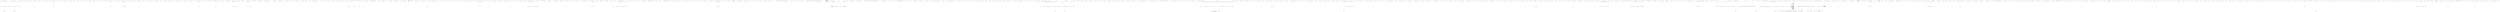 digraph  {
n103 [label=string, span=""];
n104 [label="System.StringComparison", span=""];
n105 [label=string, span=""];
n106 [label="System.StringComparison", span=""];
n0 [cluster="Nancy.Testing.AssertExtensions.ShouldExist(Nancy.Testing.NodeWrapper)", label="Entry Nancy.Testing.AssertExtensions.ShouldExist(Nancy.Testing.NodeWrapper)", span="15-15"];
n1 [cluster="Nancy.Testing.AssertExtensions.ShouldExist(Nancy.Testing.NodeWrapper)", label="Asserts.NotNull(node)", span="17-17"];
n2 [cluster="Nancy.Testing.AssertExtensions.ShouldExist(Nancy.Testing.NodeWrapper)", label="return new AndConnector<NodeWrapper>(node);", span="19-19"];
n4 [cluster="Nancy.Testing.Asserts.NotNull(object)", label="Entry Nancy.Testing.Asserts.NotNull(object)", span="79-79"];
n3 [cluster="Nancy.Testing.AssertExtensions.ShouldExist(Nancy.Testing.NodeWrapper)", label="Exit Nancy.Testing.AssertExtensions.ShouldExist(Nancy.Testing.NodeWrapper)", span="15-15"];
n5 [cluster="Nancy.Testing.AndConnector<TSource>.AndConnector(TSource)", label="Entry Nancy.Testing.AndConnector<TSource>.AndConnector(TSource)", span="14-14"];
n6 [cluster="Nancy.Testing.AssertExtensions.ShouldExist(Nancy.Testing.QueryWrapper)", label="Entry Nancy.Testing.AssertExtensions.ShouldExist(Nancy.Testing.QueryWrapper)", span="25-25"];
n7 [cluster="Nancy.Testing.AssertExtensions.ShouldExist(Nancy.Testing.QueryWrapper)", label="!query.Any()", span="27-27"];
n9 [cluster="Nancy.Testing.AssertExtensions.ShouldExist(Nancy.Testing.QueryWrapper)", label="return new AndConnector<QueryWrapper>(query);", span="32-32"];
n8 [cluster="Nancy.Testing.AssertExtensions.ShouldExist(Nancy.Testing.QueryWrapper)", label="throw new AssertException(''The selector did not match any elements in the document.'');", span="29-29"];
n11 [cluster="System.Collections.Generic.IEnumerable<TSource>.Any<TSource>()", label="Entry System.Collections.Generic.IEnumerable<TSource>.Any<TSource>()", span="0-0"];
n10 [cluster="Nancy.Testing.AssertExtensions.ShouldExist(Nancy.Testing.QueryWrapper)", label="Exit Nancy.Testing.AssertExtensions.ShouldExist(Nancy.Testing.QueryWrapper)", span="25-25"];
n12 [cluster="Nancy.Testing.AssertException.AssertException(string)", label="Entry Nancy.Testing.AssertException.AssertException(string)", span="21-21"];
n13 [cluster="Nancy.Testing.AssertExtensions.ShouldNotExist(Nancy.Testing.QueryWrapper)", label="Entry Nancy.Testing.AssertExtensions.ShouldNotExist(Nancy.Testing.QueryWrapper)", span="38-38"];
n14 [cluster="Nancy.Testing.AssertExtensions.ShouldNotExist(Nancy.Testing.QueryWrapper)", label="query.Any()", span="40-40"];
n15 [cluster="Nancy.Testing.AssertExtensions.ShouldNotExist(Nancy.Testing.QueryWrapper)", label="var message = string.Format(''The selector matched {0} element(s) in the document.'', query.Count())", span="42-42"];
n17 [cluster="Nancy.Testing.AssertExtensions.ShouldNotExist(Nancy.Testing.QueryWrapper)", label="return new AndConnector<QueryWrapper>(query);", span="46-46"];
n16 [cluster="Nancy.Testing.AssertExtensions.ShouldNotExist(Nancy.Testing.QueryWrapper)", label="throw new AssertException(message);", span="43-43"];
n19 [cluster="System.Collections.Generic.IEnumerable<TSource>.Count<TSource>()", label="Entry System.Collections.Generic.IEnumerable<TSource>.Count<TSource>()", span="0-0"];
n20 [cluster="string.Format(string, object)", label="Entry string.Format(string, object)", span="0-0"];
n18 [cluster="Nancy.Testing.AssertExtensions.ShouldNotExist(Nancy.Testing.QueryWrapper)", label="Exit Nancy.Testing.AssertExtensions.ShouldNotExist(Nancy.Testing.QueryWrapper)", span="38-38"];
n21 [cluster="Nancy.Testing.AssertExtensions.ShouldExistOnce(Nancy.Testing.QueryWrapper)", label="Entry Nancy.Testing.AssertExtensions.ShouldExistOnce(Nancy.Testing.QueryWrapper)", span="52-52"];
n22 [cluster="Nancy.Testing.AssertExtensions.ShouldExistOnce(Nancy.Testing.QueryWrapper)", label="return new AndConnector<NodeWrapper>(Asserts.Single(query));", span="54-54"];
n23 [cluster="Nancy.Testing.AssertExtensions.ShouldExistOnce(Nancy.Testing.QueryWrapper)", label="Exit Nancy.Testing.AssertExtensions.ShouldExistOnce(Nancy.Testing.QueryWrapper)", span="52-52"];
n24 [cluster="Nancy.Testing.Asserts.Single<T>(System.Collections.Generic.IEnumerable<T>)", label="Entry Nancy.Testing.Asserts.Single<T>(System.Collections.Generic.IEnumerable<T>)", span="106-106"];
n25 [cluster="Nancy.Testing.AssertExtensions.ShouldExistExactly(Nancy.Testing.QueryWrapper, int)", label="Entry Nancy.Testing.AssertExtensions.ShouldExistExactly(Nancy.Testing.QueryWrapper, int)", span="61-61"];
n26 [cluster="Nancy.Testing.AssertExtensions.ShouldExistExactly(Nancy.Testing.QueryWrapper, int)", label="var nodeWrappers = Asserts.Exactly(query, expectedNumberOfOccurrances)", span="63-63"];
n27 [cluster="Nancy.Testing.AssertExtensions.ShouldExistExactly(Nancy.Testing.QueryWrapper, int)", label="return new AndConnector<QueryWrapper>(nodeWrappers as QueryWrapper);", span="64-64"];
n29 [cluster="Nancy.Testing.Asserts.Exactly<T>(System.Collections.Generic.IEnumerable<T>, int)", label="Entry Nancy.Testing.Asserts.Exactly<T>(System.Collections.Generic.IEnumerable<T>, int)", span="126-126"];
n28 [cluster="Nancy.Testing.AssertExtensions.ShouldExistExactly(Nancy.Testing.QueryWrapper, int)", label="Exit Nancy.Testing.AssertExtensions.ShouldExistExactly(Nancy.Testing.QueryWrapper, int)", span="61-61"];
n30 [cluster="Nancy.Testing.AssertExtensions.ShouldBeOfClass(Nancy.Testing.NodeWrapper, string)", label="Entry Nancy.Testing.AssertExtensions.ShouldBeOfClass(Nancy.Testing.NodeWrapper, string)", span="70-70"];
n31 [cluster="Nancy.Testing.AssertExtensions.ShouldBeOfClass(Nancy.Testing.NodeWrapper, string)", label="Asserts.Equal(className, node.Attributes[''class''])", span="72-72"];
n32 [cluster="Nancy.Testing.AssertExtensions.ShouldBeOfClass(Nancy.Testing.NodeWrapper, string)", label="return new AndConnector<NodeWrapper>(node);", span="74-74"];
n34 [cluster="Nancy.Testing.Asserts.Equal<T>(T, T)", label="Entry Nancy.Testing.Asserts.Equal<T>(T, T)", span="52-52"];
n33 [cluster="Nancy.Testing.AssertExtensions.ShouldBeOfClass(Nancy.Testing.NodeWrapper, string)", label="Exit Nancy.Testing.AssertExtensions.ShouldBeOfClass(Nancy.Testing.NodeWrapper, string)", span="70-70"];
n35 [cluster="Nancy.Testing.AssertExtensions.ShouldBeOfClass(Nancy.Testing.QueryWrapper, string)", label="Entry Nancy.Testing.AssertExtensions.ShouldBeOfClass(Nancy.Testing.QueryWrapper, string)", span="80-80"];
n36 [cluster="Nancy.Testing.AssertExtensions.ShouldBeOfClass(Nancy.Testing.QueryWrapper, string)", label="query.ShouldExist()", span="82-82"];
n37 [cluster="Nancy.Testing.AssertExtensions.ShouldBeOfClass(Nancy.Testing.QueryWrapper, string)", label=query, span="84-84"];
n38 [cluster="Nancy.Testing.AssertExtensions.ShouldBeOfClass(Nancy.Testing.QueryWrapper, string)", label="node.ShouldBeOfClass(className)", span="86-86"];
n39 [cluster="Nancy.Testing.AssertExtensions.ShouldBeOfClass(Nancy.Testing.QueryWrapper, string)", label="return new AndConnector<QueryWrapper>(query);", span="89-89"];
n41 [cluster="Nancy.Testing.QueryWrapper.ShouldExist()", label="Entry Nancy.Testing.QueryWrapper.ShouldExist()", span="25-25"];
n42 [cluster="Nancy.Testing.NodeWrapper.ShouldBeOfClass(string)", label="Entry Nancy.Testing.NodeWrapper.ShouldBeOfClass(string)", span="70-70"];
n40 [cluster="Nancy.Testing.AssertExtensions.ShouldBeOfClass(Nancy.Testing.QueryWrapper, string)", label="Exit Nancy.Testing.AssertExtensions.ShouldBeOfClass(Nancy.Testing.QueryWrapper, string)", span="80-80"];
n43 [cluster="Nancy.Testing.AssertExtensions.ShouldContain(Nancy.Testing.NodeWrapper, string, System.StringComparison)", label="Entry Nancy.Testing.AssertExtensions.ShouldContain(Nancy.Testing.NodeWrapper, string, System.StringComparison)", span="95-95"];
n44 [cluster="Nancy.Testing.AssertExtensions.ShouldContain(Nancy.Testing.NodeWrapper, string, System.StringComparison)", label="Asserts.Contains(contents, node.InnerText, comparisonType)", span="97-97"];
n45 [cluster="Nancy.Testing.AssertExtensions.ShouldContain(Nancy.Testing.NodeWrapper, string, System.StringComparison)", label="return new AndConnector<NodeWrapper>(node);", span="99-99"];
n47 [cluster="Nancy.Testing.Asserts.Contains(string, string, System.StringComparison)", label="Entry Nancy.Testing.Asserts.Contains(string, string, System.StringComparison)", span="44-44"];
n46 [cluster="Nancy.Testing.AssertExtensions.ShouldContain(Nancy.Testing.NodeWrapper, string, System.StringComparison)", label="Exit Nancy.Testing.AssertExtensions.ShouldContain(Nancy.Testing.NodeWrapper, string, System.StringComparison)", span="95-95"];
n48 [cluster="Nancy.Testing.AssertExtensions.ShouldContain(Nancy.Testing.QueryWrapper, string, System.StringComparison)", label="Entry Nancy.Testing.AssertExtensions.ShouldContain(Nancy.Testing.QueryWrapper, string, System.StringComparison)", span="106-106"];
n49 [cluster="Nancy.Testing.AssertExtensions.ShouldContain(Nancy.Testing.QueryWrapper, string, System.StringComparison)", label="return query.AllShouldContain(contents, comparisonType);", span="108-108"];
n50 [cluster="Nancy.Testing.AssertExtensions.ShouldContain(Nancy.Testing.QueryWrapper, string, System.StringComparison)", label="Exit Nancy.Testing.AssertExtensions.ShouldContain(Nancy.Testing.QueryWrapper, string, System.StringComparison)", span="106-106"];
n51 [cluster="Nancy.Testing.QueryWrapper.AllShouldContain(string, System.StringComparison)", label="Entry Nancy.Testing.QueryWrapper.AllShouldContain(string, System.StringComparison)", span="114-114"];
n52 [cluster="Nancy.Testing.AssertExtensions.AllShouldContain(Nancy.Testing.QueryWrapper, string, System.StringComparison)", label="Entry Nancy.Testing.AssertExtensions.AllShouldContain(Nancy.Testing.QueryWrapper, string, System.StringComparison)", span="114-114"];
n53 [cluster="Nancy.Testing.AssertExtensions.AllShouldContain(Nancy.Testing.QueryWrapper, string, System.StringComparison)", label="query.ShouldExist()", span="116-116"];
n54 [cluster="Nancy.Testing.AssertExtensions.AllShouldContain(Nancy.Testing.QueryWrapper, string, System.StringComparison)", label="Asserts.All(contents, query.Select(x => x.InnerText), x => x.IndexOf(contents, comparisonType) >= 0)", span="118-118"];
n63 [cluster="lambda expression", label="x.IndexOf(contents, comparisonType) >= 0", span="118-118"];
n55 [cluster="Nancy.Testing.AssertExtensions.AllShouldContain(Nancy.Testing.QueryWrapper, string, System.StringComparison)", label="return new AndConnector<QueryWrapper>(query);", span="120-120"];
n57 [cluster="Unk.Select", label="Entry Unk.Select", span=""];
n58 [cluster="Unk.All", label="Entry Unk.All", span=""];
n59 [cluster="lambda expression", label="Entry lambda expression", span="118-118"];
n62 [cluster="lambda expression", label="Entry lambda expression", span="118-118"];
n56 [cluster="Nancy.Testing.AssertExtensions.AllShouldContain(Nancy.Testing.QueryWrapper, string, System.StringComparison)", label="Exit Nancy.Testing.AssertExtensions.AllShouldContain(Nancy.Testing.QueryWrapper, string, System.StringComparison)", span="114-114"];
n60 [cluster="lambda expression", label="x.InnerText", span="118-118"];
n61 [cluster="lambda expression", label="Exit lambda expression", span="118-118"];
n64 [cluster="lambda expression", label="Exit lambda expression", span="118-118"];
n65 [cluster="string.IndexOf(string, System.StringComparison)", label="Entry string.IndexOf(string, System.StringComparison)", span="0-0"];
n66 [cluster="Nancy.Testing.AssertExtensions.AnyShouldContain(Nancy.Testing.QueryWrapper, string, System.StringComparison)", label="Entry Nancy.Testing.AssertExtensions.AnyShouldContain(Nancy.Testing.QueryWrapper, string, System.StringComparison)", span="126-126"];
n67 [cluster="Nancy.Testing.AssertExtensions.AnyShouldContain(Nancy.Testing.QueryWrapper, string, System.StringComparison)", label="query.ShouldExist()", span="128-128"];
n68 [cluster="Nancy.Testing.AssertExtensions.AnyShouldContain(Nancy.Testing.QueryWrapper, string, System.StringComparison)", label="Asserts.Any(contents, query.Select(x => x.InnerText), x => x.IndexOf(contents, comparisonType) >= 0)", span="130-130"];
n76 [cluster="lambda expression", label="x.IndexOf(contents, comparisonType) >= 0", span="130-130"];
n69 [cluster="Nancy.Testing.AssertExtensions.AnyShouldContain(Nancy.Testing.QueryWrapper, string, System.StringComparison)", label="return new AndConnector<QueryWrapper>(query);", span="132-132"];
n71 [cluster="Unk.Any", label="Entry Unk.Any", span=""];
n72 [cluster="lambda expression", label="Entry lambda expression", span="130-130"];
n75 [cluster="lambda expression", label="Entry lambda expression", span="130-130"];
n70 [cluster="Nancy.Testing.AssertExtensions.AnyShouldContain(Nancy.Testing.QueryWrapper, string, System.StringComparison)", label="Exit Nancy.Testing.AssertExtensions.AnyShouldContain(Nancy.Testing.QueryWrapper, string, System.StringComparison)", span="126-126"];
n73 [cluster="lambda expression", label="x.InnerText", span="130-130"];
n74 [cluster="lambda expression", label="Exit lambda expression", span="130-130"];
n77 [cluster="lambda expression", label="Exit lambda expression", span="130-130"];
n78 [cluster="Nancy.Testing.AssertExtensions.ShouldContainAttribute(Nancy.Testing.NodeWrapper, string)", label="Entry Nancy.Testing.AssertExtensions.ShouldContainAttribute(Nancy.Testing.NodeWrapper, string)", span="138-138"];
n79 [cluster="Nancy.Testing.AssertExtensions.ShouldContainAttribute(Nancy.Testing.NodeWrapper, string)", label="Asserts.True(node.HasAttribute(name))", span="140-140"];
n80 [cluster="Nancy.Testing.AssertExtensions.ShouldContainAttribute(Nancy.Testing.NodeWrapper, string)", label="return new AndConnector<NodeWrapper>(node);", span="142-142"];
n82 [cluster="Nancy.Testing.NodeWrapper.HasAttribute(string)", label="Entry Nancy.Testing.NodeWrapper.HasAttribute(string)", span="26-26"];
n83 [cluster="Nancy.Testing.Asserts.True(bool)", label="Entry Nancy.Testing.Asserts.True(bool)", span="146-146"];
n81 [cluster="Nancy.Testing.AssertExtensions.ShouldContainAttribute(Nancy.Testing.NodeWrapper, string)", label="Exit Nancy.Testing.AssertExtensions.ShouldContainAttribute(Nancy.Testing.NodeWrapper, string)", span="138-138"];
n84 [cluster="Nancy.Testing.AssertExtensions.ShouldContainAttribute(Nancy.Testing.NodeWrapper, string, string, System.StringComparison)", label="Entry Nancy.Testing.AssertExtensions.ShouldContainAttribute(Nancy.Testing.NodeWrapper, string, string, System.StringComparison)", span="148-148"];
n85 [cluster="Nancy.Testing.AssertExtensions.ShouldContainAttribute(Nancy.Testing.NodeWrapper, string, string, System.StringComparison)", label="Asserts.Equal(value, node.Attributes[name], comparisonType)", span="150-150"];
n86 [cluster="Nancy.Testing.AssertExtensions.ShouldContainAttribute(Nancy.Testing.NodeWrapper, string, string, System.StringComparison)", label="return new AndConnector<NodeWrapper>(node);", span="152-152"];
n88 [cluster="Nancy.Testing.Asserts.Equal(string, string, System.StringComparison)", label="Entry Nancy.Testing.Asserts.Equal(string, string, System.StringComparison)", span="63-63"];
n87 [cluster="Nancy.Testing.AssertExtensions.ShouldContainAttribute(Nancy.Testing.NodeWrapper, string, string, System.StringComparison)", label="Exit Nancy.Testing.AssertExtensions.ShouldContainAttribute(Nancy.Testing.NodeWrapper, string, string, System.StringComparison)", span="148-148"];
n89 [cluster="Nancy.Testing.AssertExtensions.ShouldContainAttribute(Nancy.Testing.QueryWrapper, string)", label="Entry Nancy.Testing.AssertExtensions.ShouldContainAttribute(Nancy.Testing.QueryWrapper, string)", span="158-158"];
n90 [cluster="Nancy.Testing.AssertExtensions.ShouldContainAttribute(Nancy.Testing.QueryWrapper, string)", label="query.ShouldExist()", span="160-160"];
n91 [cluster="Nancy.Testing.AssertExtensions.ShouldContainAttribute(Nancy.Testing.QueryWrapper, string)", label=query, span="162-162"];
n92 [cluster="Nancy.Testing.AssertExtensions.ShouldContainAttribute(Nancy.Testing.QueryWrapper, string)", label="node.ShouldContainAttribute(name)", span="164-164"];
n93 [cluster="Nancy.Testing.AssertExtensions.ShouldContainAttribute(Nancy.Testing.QueryWrapper, string)", label="return new AndConnector<QueryWrapper>(query);", span="167-167"];
n95 [cluster="Nancy.Testing.NodeWrapper.ShouldContainAttribute(string)", label="Entry Nancy.Testing.NodeWrapper.ShouldContainAttribute(string)", span="138-138"];
n94 [cluster="Nancy.Testing.AssertExtensions.ShouldContainAttribute(Nancy.Testing.QueryWrapper, string)", label="Exit Nancy.Testing.AssertExtensions.ShouldContainAttribute(Nancy.Testing.QueryWrapper, string)", span="158-158"];
n96 [cluster="Nancy.Testing.AssertExtensions.ShouldContainAttribute(Nancy.Testing.QueryWrapper, string, string, System.StringComparison)", label="Entry Nancy.Testing.AssertExtensions.ShouldContainAttribute(Nancy.Testing.QueryWrapper, string, string, System.StringComparison)", span="173-173"];
n97 [cluster="Nancy.Testing.AssertExtensions.ShouldContainAttribute(Nancy.Testing.QueryWrapper, string, string, System.StringComparison)", label="query.ShouldExist()", span="175-175"];
n98 [cluster="Nancy.Testing.AssertExtensions.ShouldContainAttribute(Nancy.Testing.QueryWrapper, string, string, System.StringComparison)", label=query, span="177-177"];
n99 [cluster="Nancy.Testing.AssertExtensions.ShouldContainAttribute(Nancy.Testing.QueryWrapper, string, string, System.StringComparison)", label="node.ShouldContainAttribute(name, value)", span="179-179"];
n100 [cluster="Nancy.Testing.AssertExtensions.ShouldContainAttribute(Nancy.Testing.QueryWrapper, string, string, System.StringComparison)", label="return new AndConnector<QueryWrapper>(query);", span="182-182"];
n102 [cluster="Nancy.Testing.NodeWrapper.ShouldContainAttribute(string, string, System.StringComparison)", label="Entry Nancy.Testing.NodeWrapper.ShouldContainAttribute(string, string, System.StringComparison)", span="148-148"];
n101 [cluster="Nancy.Testing.AssertExtensions.ShouldContainAttribute(Nancy.Testing.QueryWrapper, string, string, System.StringComparison)", label="Exit Nancy.Testing.AssertExtensions.ShouldContainAttribute(Nancy.Testing.QueryWrapper, string, string, System.StringComparison)", span="173-173"];
m0_8 [cluster="Nancy.ViewEngines.Razor.AttributeValue.implicit operator Nancy.ViewEngines.Razor.AttributeValue(System.Tuple<System.Tuple<string, int>, System.Tuple<string, int>, bool>)", file="AttributeValue.cs", label="Entry Nancy.ViewEngines.Razor.AttributeValue.implicit operator Nancy.ViewEngines.Razor.AttributeValue(System.Tuple<System.Tuple<string, int>, System.Tuple<string, int>, bool>)", span="28-28"];
m0_9 [cluster="Nancy.ViewEngines.Razor.AttributeValue.implicit operator Nancy.ViewEngines.Razor.AttributeValue(System.Tuple<System.Tuple<string, int>, System.Tuple<string, int>, bool>)", file="AttributeValue.cs", label="return new AttributeValue(\r\n                value.Item1, new Tuple<object, int>(value.Item2.Item1, value.Item2.Item2), value.Item3);", span="30-31"];
m0_10 [cluster="Nancy.ViewEngines.Razor.AttributeValue.implicit operator Nancy.ViewEngines.Razor.AttributeValue(System.Tuple<System.Tuple<string, int>, System.Tuple<string, int>, bool>)", file="AttributeValue.cs", label="Exit Nancy.ViewEngines.Razor.AttributeValue.implicit operator Nancy.ViewEngines.Razor.AttributeValue(System.Tuple<System.Tuple<string, int>, System.Tuple<string, int>, bool>)", span="28-28"];
m0_0 [cluster="Nancy.ViewEngines.Razor.AttributeValue.AttributeValue(System.Tuple<string, int>, System.Tuple<object, int>, bool)", file="AttributeValue.cs", label="Entry Nancy.ViewEngines.Razor.AttributeValue.AttributeValue(System.Tuple<string, int>, System.Tuple<object, int>, bool)", span="16-16"];
m0_1 [cluster="Nancy.ViewEngines.Razor.AttributeValue.AttributeValue(System.Tuple<string, int>, System.Tuple<object, int>, bool)", file="AttributeValue.cs", label="this.Prefix = prefix", span="18-18"];
m0_2 [cluster="Nancy.ViewEngines.Razor.AttributeValue.AttributeValue(System.Tuple<string, int>, System.Tuple<object, int>, bool)", file="AttributeValue.cs", label="this.Value = value", span="19-19"];
m0_3 [cluster="Nancy.ViewEngines.Razor.AttributeValue.AttributeValue(System.Tuple<string, int>, System.Tuple<object, int>, bool)", file="AttributeValue.cs", label="this.IsLiteral = isLiteral", span="20-20"];
m0_4 [cluster="Nancy.ViewEngines.Razor.AttributeValue.AttributeValue(System.Tuple<string, int>, System.Tuple<object, int>, bool)", file="AttributeValue.cs", label="Exit Nancy.ViewEngines.Razor.AttributeValue.AttributeValue(System.Tuple<string, int>, System.Tuple<object, int>, bool)", span="16-16"];
m0_5 [cluster="Nancy.ViewEngines.Razor.AttributeValue.implicit operator Nancy.ViewEngines.Razor.AttributeValue(System.Tuple<System.Tuple<string, int>, System.Tuple<object, int>, bool>)", file="AttributeValue.cs", label="Entry Nancy.ViewEngines.Razor.AttributeValue.implicit operator Nancy.ViewEngines.Razor.AttributeValue(System.Tuple<System.Tuple<string, int>, System.Tuple<object, int>, bool>)", span="23-23"];
m0_6 [cluster="Nancy.ViewEngines.Razor.AttributeValue.implicit operator Nancy.ViewEngines.Razor.AttributeValue(System.Tuple<System.Tuple<string, int>, System.Tuple<object, int>, bool>)", file="AttributeValue.cs", label="return new AttributeValue(value.Item1, value.Item2, value.Item3);", span="25-25"];
m0_7 [cluster="Nancy.ViewEngines.Razor.AttributeValue.implicit operator Nancy.ViewEngines.Razor.AttributeValue(System.Tuple<System.Tuple<string, int>, System.Tuple<object, int>, bool>)", file="AttributeValue.cs", label="Exit Nancy.ViewEngines.Razor.AttributeValue.implicit operator Nancy.ViewEngines.Razor.AttributeValue(System.Tuple<System.Tuple<string, int>, System.Tuple<object, int>, bool>)", span="23-23"];
m0_11 [cluster="System.Tuple<T1, T2>.Tuple(T1, T2)", file="AttributeValue.cs", label="Entry System.Tuple<T1, T2>.Tuple(T1, T2)", span="0-0"];
m0_12 [file="AttributeValue.cs", label="Nancy.ViewEngines.Razor.AttributeValue", span=""];
m1_12 [cluster="string.Concat(string, string)", file="BasicAuthenticationFixture.cs", label="Entry string.Concat(string, string)", span="0-0"];
m1_31 [cluster="Nancy.ViewEngines.ViewLocationResult.ViewLocationResult(string, string, string, System.Func<System.IO.TextReader>)", file="BasicAuthenticationFixture.cs", label="Entry Nancy.ViewEngines.ViewLocationResult.ViewLocationResult(string, string, string, System.Func<System.IO.TextReader>)", span="17-17"];
m1_13 [cluster="Nancy.Diagnostics.DiagnosticsViewRenderer.GetBodyStream(string)", file="BasicAuthenticationFixture.cs", label="Entry Nancy.Diagnostics.DiagnosticsViewRenderer.GetBodyStream(string)", span="47-47"];
m1_15 [cluster="Nancy.ViewEngines.DefaultViewCache.DefaultViewCache()", file="BasicAuthenticationFixture.cs", label="Entry Nancy.ViewEngines.DefaultViewCache.DefaultViewCache()", span="15-15"];
m1_0 [cluster="Nancy.ViewEngines.Extensions.IsAnonymousType(object)", file="BasicAuthenticationFixture.cs", label="Entry Nancy.ViewEngines.Extensions.IsAnonymousType(object)", span="17-17"];
m1_1 [cluster="Nancy.ViewEngines.Extensions.IsAnonymousType(object)", file="BasicAuthenticationFixture.cs", label="return source != null && source.GetType().IsAnonymousType();", span="19-19"];
m1_2 [cluster="Nancy.ViewEngines.Extensions.IsAnonymousType(object)", file="BasicAuthenticationFixture.cs", label="Exit Nancy.ViewEngines.Extensions.IsAnonymousType(object)", span="17-17"];
m1_3 [cluster="Nancy.Diagnostics.DiagnosticsViewRenderer.RenderView(string, dynamic, Nancy.NancyContext)", file="BasicAuthenticationFixture.cs", label="Entry Nancy.Diagnostics.DiagnosticsViewRenderer.RenderView(string, dynamic, Nancy.NancyContext)", span="29-29"];
m1_20 [cluster="Nancy.Diagnostics.DiagnosticsViewRenderer.GetBodyStream(string)", file="BasicAuthenticationFixture.cs", label="var view = new EmbeddedFileResponse(typeof(DiagnosticsViewRenderer).Assembly, ''Nancy.Diagnostics.Views'', name)", span="49-49"];
m1_24 [cluster="Nancy.Diagnostics.DiagnosticsViewRenderer.GetBodyStream(string)", file="BasicAuthenticationFixture.cs", label="return stream;", span="55-55"];
m1_21 [cluster="Nancy.Diagnostics.DiagnosticsViewRenderer.GetBodyStream(string)", file="BasicAuthenticationFixture.cs", label="var stream = new MemoryStream()", span="51-51"];
m1_22 [cluster="Nancy.Diagnostics.DiagnosticsViewRenderer.GetBodyStream(string)", file="BasicAuthenticationFixture.cs", label="view.Contents.Invoke(stream)", span="53-53"];
m1_23 [cluster="Nancy.Diagnostics.DiagnosticsViewRenderer.GetBodyStream(string)", file="BasicAuthenticationFixture.cs", label="stream.Position = 0", span="54-54"];
m1_25 [cluster="Nancy.Diagnostics.DiagnosticsViewRenderer.GetBodyStream(string)", file="BasicAuthenticationFixture.cs", label="Exit Nancy.Diagnostics.DiagnosticsViewRenderer.GetBodyStream(string)", span="47-47"];
m1_17 [cluster="Nancy.ViewEngines.DefaultRenderContext.DefaultRenderContext(Nancy.ViewEngines.IViewResolver, Nancy.ViewEngines.IViewCache, Nancy.ViewEngines.ViewLocationContext)", file="BasicAuthenticationFixture.cs", label="Entry Nancy.ViewEngines.DefaultRenderContext.DefaultRenderContext(Nancy.ViewEngines.IViewResolver, Nancy.ViewEngines.IViewCache, Nancy.ViewEngines.ViewLocationContext)", span="24-24"];
m1_18 [cluster="Nancy.ViewEngines.ViewLocationContext.ViewLocationContext()", file="BasicAuthenticationFixture.cs", label="Entry Nancy.ViewEngines.ViewLocationContext.ViewLocationContext()", span="5-5"];
m1_26 [cluster="Nancy.Diagnostics.EmbeddedFileResponse.EmbeddedFileResponse(System.Reflection.Assembly, string, string)", file="BasicAuthenticationFixture.cs", label="Entry Nancy.Diagnostics.EmbeddedFileResponse.EmbeddedFileResponse(System.Reflection.Assembly, string, string)", span="17-17"];
m1_5 [cluster="Nancy.Diagnostics.DiagnosticsViewRenderer.RenderView(string, dynamic, Nancy.NancyContext)", file="BasicAuthenticationFixture.cs", label="var stream = GetBodyStream(fullName)", span="33-33"];
m1_6 [cluster="Nancy.Diagnostics.DiagnosticsViewRenderer.RenderView(string, dynamic, Nancy.NancyContext)", file="BasicAuthenticationFixture.cs", label="var location = GetViewLocationResult(fullName, stream)", span="35-35"];
m1_8 [cluster="Nancy.Diagnostics.DiagnosticsViewRenderer.RenderView(string, dynamic, Nancy.NancyContext)", file="BasicAuthenticationFixture.cs", label="context.Items.Add(CsrfToken.DEFAULT_CSRF_KEY, ''DIAGNOSTICSTOKEN'')", span="39-39"];
m1_7 [cluster="Nancy.Diagnostics.DiagnosticsViewRenderer.RenderView(string, dynamic, Nancy.NancyContext)", file="BasicAuthenticationFixture.cs", label="var cache = new DefaultViewCache()", span="37-37"];
m1_9 [cluster="Nancy.Diagnostics.DiagnosticsViewRenderer.RenderView(string, dynamic, Nancy.NancyContext)", file="BasicAuthenticationFixture.cs", label="var renderContext = \r\n                new DefaultRenderContext(ViewResolver, cache, new ViewLocationContext() { Context = context })", span="41-42"];
m1_19 [cluster="Nancy.ViewEngines.IViewEngine.RenderView(Nancy.ViewEngines.ViewLocationResult, dynamic, Nancy.ViewEngines.IRenderContext)", file="BasicAuthenticationFixture.cs", label="Entry Nancy.ViewEngines.IViewEngine.RenderView(Nancy.ViewEngines.ViewLocationResult, dynamic, Nancy.ViewEngines.IRenderContext)", span="31-31"];
m1_28 [cluster="System.Action<T>.Invoke(T)", file="BasicAuthenticationFixture.cs", label="Entry System.Action<T>.Invoke(T)", span="0-0"];
m1_14 [cluster="Nancy.Diagnostics.DiagnosticsViewRenderer.GetViewLocationResult(string, System.IO.Stream)", file="BasicAuthenticationFixture.cs", label="Entry Nancy.Diagnostics.DiagnosticsViewRenderer.GetViewLocationResult(string, System.IO.Stream)", span="58-58"];
m1_29 [cluster="Nancy.Diagnostics.DiagnosticsViewRenderer.GetViewLocationResult(string, System.IO.Stream)", file="BasicAuthenticationFixture.cs", label="return new ViewLocationResult(\r\n                ''Nancy/Diagnostics/Views'',\r\n                name,\r\n                ''sshtml'',\r\n                () => new StreamReader(bodyStream));", span="60-64"];
m1_30 [cluster="Nancy.Diagnostics.DiagnosticsViewRenderer.GetViewLocationResult(string, System.IO.Stream)", file="BasicAuthenticationFixture.cs", label="Exit Nancy.Diagnostics.DiagnosticsViewRenderer.GetViewLocationResult(string, System.IO.Stream)", span="58-58"];
m1_11 [cluster="Nancy.Diagnostics.DiagnosticsViewRenderer.RenderView(string, dynamic, Nancy.NancyContext)", file="BasicAuthenticationFixture.cs", label="Exit Nancy.Diagnostics.DiagnosticsViewRenderer.RenderView(string, dynamic, Nancy.NancyContext)", span="29-29"];
m1_36 [cluster="Nancy.Diagnostics.DiagnosticsViewRenderer.DiagnosticsViewResolver.GetViewLocation(string, dynamic, Nancy.ViewEngines.ViewLocationContext)", file="BasicAuthenticationFixture.cs", label="Entry Nancy.Diagnostics.DiagnosticsViewRenderer.DiagnosticsViewResolver.GetViewLocation(string, dynamic, Nancy.ViewEngines.ViewLocationContext)", span="76-76"];
m1_37 [cluster="Nancy.Diagnostics.DiagnosticsViewRenderer.DiagnosticsViewResolver.GetViewLocation(string, dynamic, Nancy.ViewEngines.ViewLocationContext)", color=green, community=0, file="BasicAuthenticationFixture.cs", label="var fullName = string.Concat(viewName, ''.sshtml'')", prediction=0, span="78-78"];
m1_38 [cluster="Nancy.Diagnostics.DiagnosticsViewRenderer.DiagnosticsViewResolver.GetViewLocation(string, dynamic, Nancy.ViewEngines.ViewLocationContext)", color=green, community=0, file="BasicAuthenticationFixture.cs", label="var stream = GetBodyStream(fullName)", prediction=1, span="80-80"];
m1_39 [cluster="Nancy.Diagnostics.DiagnosticsViewRenderer.DiagnosticsViewResolver.GetViewLocation(string, dynamic, Nancy.ViewEngines.ViewLocationContext)", color=green, community=0, file="BasicAuthenticationFixture.cs", label="return GetViewLocationResult(fullName, stream);", prediction=0, span="82-82"];
m1_40 [cluster="Nancy.Diagnostics.DiagnosticsViewRenderer.DiagnosticsViewResolver.GetViewLocation(string, dynamic, Nancy.ViewEngines.ViewLocationContext)", file="BasicAuthenticationFixture.cs", label="Exit Nancy.Diagnostics.DiagnosticsViewRenderer.DiagnosticsViewResolver.GetViewLocation(string, dynamic, Nancy.ViewEngines.ViewLocationContext)", span="76-76"];
m1_32 [cluster="lambda expression", file="BasicAuthenticationFixture.cs", label="Entry lambda expression", span="64-64"];
m1_33 [cluster="lambda expression", file="BasicAuthenticationFixture.cs", label="new StreamReader(bodyStream)", span="64-64"];
m1_34 [cluster="lambda expression", file="BasicAuthenticationFixture.cs", label="Exit lambda expression", span="64-64"];
m1_10 [cluster="Nancy.Diagnostics.DiagnosticsViewRenderer.RenderView(string, dynamic, Nancy.NancyContext)", file="BasicAuthenticationFixture.cs", label="return Engine.RenderView(location, model, renderContext);", span="44-44"];
m1_27 [cluster="System.IO.MemoryStream.MemoryStream()", file="BasicAuthenticationFixture.cs", label="Entry System.IO.MemoryStream.MemoryStream()", span="0-0"];
m1_35 [cluster="System.IO.StreamReader.StreamReader(System.IO.Stream)", file="BasicAuthenticationFixture.cs", label="Entry System.IO.StreamReader.StreamReader(System.IO.Stream)", span="0-0"];
m1_4 [cluster="Nancy.Diagnostics.DiagnosticsViewRenderer.RenderView(string, dynamic, Nancy.NancyContext)", file="BasicAuthenticationFixture.cs", label="var fullName = string.Concat(name, ''.sshtml'')", span="31-31"];
m1_16 [cluster="System.Collections.Generic.IDictionary<TKey, TValue>.Add(TKey, TValue)", file="BasicAuthenticationFixture.cs", label="Entry System.Collections.Generic.IDictionary<TKey, TValue>.Add(TKey, TValue)", span="0-0"];
m1_42 [file="BasicAuthenticationFixture.cs", label="System.IO.Stream", span=""];
m3_4 [cluster="Nancy.HttpMultipartBuffer.Reset()", file="ConfigurableNancyModule.cs", label="Entry Nancy.HttpMultipartBuffer.Reset()", span="55-55"];
m3_5 [cluster="Nancy.HttpMultipartBuffer.Reset()", file="ConfigurableNancyModule.cs", label="this.position = 0", span="57-57"];
m3_6 [cluster="Nancy.HttpMultipartBuffer.Reset()", file="ConfigurableNancyModule.cs", label="Exit Nancy.HttpMultipartBuffer.Reset()", span="55-55"];
m3_7 [cluster="Nancy.HttpMultipartBuffer.Insert(byte)", file="ConfigurableNancyModule.cs", label="Entry Nancy.HttpMultipartBuffer.Insert(byte)", span="65-65"];
m3_8 [cluster="Nancy.HttpMultipartBuffer.Insert(byte)", file="ConfigurableNancyModule.cs", label="this.buffer[this.position++] = value", span="67-67"];
m3_9 [cluster="Nancy.HttpMultipartBuffer.Insert(byte)", file="ConfigurableNancyModule.cs", label="Exit Nancy.HttpMultipartBuffer.Insert(byte)", span="65-65"];
m3_0 [cluster="Nancy.HttpMultipartBuffer.HttpMultipartBuffer(byte[])", file="ConfigurableNancyModule.cs", label="Entry Nancy.HttpMultipartBuffer.HttpMultipartBuffer(byte[])", span="18-18"];
m3_1 [cluster="Nancy.HttpMultipartBuffer.HttpMultipartBuffer(byte[])", file="ConfigurableNancyModule.cs", label="this.boundaryAsBytes = boundaryAsBytes", span="20-20"];
m3_2 [cluster="Nancy.HttpMultipartBuffer.HttpMultipartBuffer(byte[])", file="ConfigurableNancyModule.cs", label="this.buffer = new byte[this.boundaryAsBytes.Length]", span="21-21"];
m3_3 [cluster="Nancy.HttpMultipartBuffer.HttpMultipartBuffer(byte[])", file="ConfigurableNancyModule.cs", label="Exit Nancy.HttpMultipartBuffer.HttpMultipartBuffer(byte[])", span="18-18"];
m3_10 [file="ConfigurableNancyModule.cs", label="Nancy.HttpMultipartBuffer", span=""];
m4_17 [cluster="Nancy.ViewEngines.Razor.HelperResult.WriteTo(System.IO.TextWriter)", file="HelperResult.cs", label="Entry Nancy.ViewEngines.Razor.HelperResult.WriteTo(System.IO.TextWriter)", span="54-54"];
m4_18 [cluster="Nancy.ViewEngines.Razor.HelperResult.WriteTo(System.IO.TextWriter)", file="HelperResult.cs", label="this.action(writer)", span="56-56"];
m4_19 [cluster="Nancy.ViewEngines.Razor.HelperResult.WriteTo(System.IO.TextWriter)", file="HelperResult.cs", label="Exit Nancy.ViewEngines.Razor.HelperResult.WriteTo(System.IO.TextWriter)", span="54-54"];
m4_9 [cluster="Nancy.ViewEngines.Razor.HelperResult.ToString()", file="HelperResult.cs", label="Entry Nancy.ViewEngines.Razor.HelperResult.ToString()", span="41-41"];
m4_10 [cluster="Nancy.ViewEngines.Razor.HelperResult.ToString()", file="HelperResult.cs", label="var stringWriter = new StringWriter(CultureInfo.InvariantCulture)", span="43-43"];
m4_11 [cluster="Nancy.ViewEngines.Razor.HelperResult.ToString()", file="HelperResult.cs", label="this.action(stringWriter)", span="45-45"];
m4_12 [cluster="Nancy.ViewEngines.Razor.HelperResult.ToString()", file="HelperResult.cs", label="return stringWriter.ToString();", span="46-46"];
m4_13 [cluster="Nancy.ViewEngines.Razor.HelperResult.ToString()", file="HelperResult.cs", label="Exit Nancy.ViewEngines.Razor.HelperResult.ToString()", span="41-41"];
m4_0 [cluster="Nancy.ViewEngines.Razor.HelperResult.HelperResult(System.Action<System.IO.TextWriter>)", file="HelperResult.cs", label="Entry Nancy.ViewEngines.Razor.HelperResult.HelperResult(System.Action<System.IO.TextWriter>)", span="18-18"];
m4_1 [cluster="Nancy.ViewEngines.Razor.HelperResult.HelperResult(System.Action<System.IO.TextWriter>)", file="HelperResult.cs", label="action == null", span="20-20"];
m4_3 [cluster="Nancy.ViewEngines.Razor.HelperResult.HelperResult(System.Action<System.IO.TextWriter>)", file="HelperResult.cs", label="this.action = action", span="25-25"];
m4_2 [cluster="Nancy.ViewEngines.Razor.HelperResult.HelperResult(System.Action<System.IO.TextWriter>)", file="HelperResult.cs", label="throw new ArgumentNullException(''action'', ''The action parameter cannot be null.'');", span="22-22"];
m4_4 [cluster="Nancy.ViewEngines.Razor.HelperResult.HelperResult(System.Action<System.IO.TextWriter>)", file="HelperResult.cs", label="Exit Nancy.ViewEngines.Razor.HelperResult.HelperResult(System.Action<System.IO.TextWriter>)", span="18-18"];
m4_14 [cluster="System.IO.StringWriter.StringWriter(System.IFormatProvider)", file="HelperResult.cs", label="Entry System.IO.StringWriter.StringWriter(System.IFormatProvider)", span="0-0"];
m4_15 [cluster="System.Action<T>.Invoke(T)", file="HelperResult.cs", label="Entry System.Action<T>.Invoke(T)", span="0-0"];
m4_5 [cluster="System.ArgumentNullException.ArgumentNullException(string, string)", file="HelperResult.cs", label="Entry System.ArgumentNullException.ArgumentNullException(string, string)", span="0-0"];
m4_6 [cluster="Nancy.ViewEngines.Razor.HelperResult.ToHtmlString()", file="HelperResult.cs", label="Entry Nancy.ViewEngines.Razor.HelperResult.ToHtmlString()", span="32-32"];
m4_7 [cluster="Nancy.ViewEngines.Razor.HelperResult.ToHtmlString()", file="HelperResult.cs", label="return this.ToString();", span="34-34"];
m4_8 [cluster="Nancy.ViewEngines.Razor.HelperResult.ToHtmlString()", file="HelperResult.cs", label="Exit Nancy.ViewEngines.Razor.HelperResult.ToHtmlString()", span="32-32"];
m4_16 [cluster="System.IO.StringWriter.ToString()", file="HelperResult.cs", label="Entry System.IO.StringWriter.ToString()", span="0-0"];
m4_20 [file="HelperResult.cs", label="Nancy.ViewEngines.Razor.HelperResult", span=""];
m5_146 [cluster="Nancy.Diagnostics.DiagnosticsSession.GenerateRandomSalt()", file="HtmlHelpers.cs", label="Entry Nancy.Diagnostics.DiagnosticsSession.GenerateRandomSalt()", span="15-15"];
m5_72 [cluster="Nancy.Diagnostics.DiagnosticsHook.GetSession(Nancy.NancyContext, Nancy.Diagnostics.DiagnosticsConfiguration, Nancy.DefaultObjectSerializer)", file="HtmlHelpers.cs", label="Entry Nancy.Diagnostics.DiagnosticsHook.GetSession(Nancy.NancyContext, Nancy.Diagnostics.DiagnosticsConfiguration, Nancy.DefaultObjectSerializer)", span="157-157"];
m5_99 [cluster="Nancy.Diagnostics.DiagnosticsHook.GetSession(Nancy.NancyContext, Nancy.Diagnostics.DiagnosticsConfiguration, Nancy.DefaultObjectSerializer)", file="HtmlHelpers.cs", label="context.Request == null", span="159-159"];
m5_101 [cluster="Nancy.Diagnostics.DiagnosticsHook.GetSession(Nancy.NancyContext, Nancy.Diagnostics.DiagnosticsConfiguration, Nancy.DefaultObjectSerializer)", file="HtmlHelpers.cs", label="IsLoginRequest(context)", span="164-164"];
m5_102 [cluster="Nancy.Diagnostics.DiagnosticsHook.GetSession(Nancy.NancyContext, Nancy.Diagnostics.DiagnosticsConfiguration, Nancy.DefaultObjectSerializer)", file="HtmlHelpers.cs", label="return ProcessLogin(context, diagnosticsConfiguration, serializer);", span="166-166"];
m5_103 [cluster="Nancy.Diagnostics.DiagnosticsHook.GetSession(Nancy.NancyContext, Nancy.Diagnostics.DiagnosticsConfiguration, Nancy.DefaultObjectSerializer)", file="HtmlHelpers.cs", label="!context.Request.Cookies.ContainsKey(DiagsCookieName)", span="169-169"];
m5_105 [cluster="Nancy.Diagnostics.DiagnosticsHook.GetSession(Nancy.NancyContext, Nancy.Diagnostics.DiagnosticsConfiguration, Nancy.DefaultObjectSerializer)", file="HtmlHelpers.cs", label="var encryptedValue = HttpUtility.UrlDecode(context.Request.Cookies[DiagsCookieName])", span="174-174"];
m5_106 [cluster="Nancy.Diagnostics.DiagnosticsHook.GetSession(Nancy.NancyContext, Nancy.Diagnostics.DiagnosticsConfiguration, Nancy.DefaultObjectSerializer)", file="HtmlHelpers.cs", label="var hmacStringLength = Base64Helpers.GetBase64Length(diagnosticsConfiguration.CryptographyConfiguration.HmacProvider.HmacLength)", span="175-175"];
m5_110 [cluster="Nancy.Diagnostics.DiagnosticsHook.GetSession(Nancy.NancyContext, Nancy.Diagnostics.DiagnosticsConfiguration, Nancy.DefaultObjectSerializer)", file="HtmlHelpers.cs", label="var newHmac = diagnosticsConfiguration.CryptographyConfiguration.HmacProvider.GenerateHmac(encryptedSession)", span="180-180"];
m5_111 [cluster="Nancy.Diagnostics.DiagnosticsHook.GetSession(Nancy.NancyContext, Nancy.Diagnostics.DiagnosticsConfiguration, Nancy.DefaultObjectSerializer)", file="HtmlHelpers.cs", label="var hmacValid = HmacComparer.Compare(newHmac, hmacBytes, diagnosticsConfiguration.CryptographyConfiguration.HmacProvider.HmacLength)", span="181-181"];
m5_114 [cluster="Nancy.Diagnostics.DiagnosticsHook.GetSession(Nancy.NancyContext, Nancy.Diagnostics.DiagnosticsConfiguration, Nancy.DefaultObjectSerializer)", file="HtmlHelpers.cs", label="var decryptedValue = diagnosticsConfiguration.CryptographyConfiguration.EncryptionProvider.Decrypt(encryptedSession)", span="188-188"];
m5_115 [cluster="Nancy.Diagnostics.DiagnosticsHook.GetSession(Nancy.NancyContext, Nancy.Diagnostics.DiagnosticsConfiguration, Nancy.DefaultObjectSerializer)", file="HtmlHelpers.cs", label="var session = serializer.Deserialize(decryptedValue) as DiagnosticsSession", span="189-189"];
m5_116 [cluster="Nancy.Diagnostics.DiagnosticsHook.GetSession(Nancy.NancyContext, Nancy.Diagnostics.DiagnosticsConfiguration, Nancy.DefaultObjectSerializer)", file="HtmlHelpers.cs", label="session == null || session.Expiry < DateTime.Now || !SessionPasswordValid(session, diagnosticsConfiguration.Password)", span="191-191"];
m5_100 [cluster="Nancy.Diagnostics.DiagnosticsHook.GetSession(Nancy.NancyContext, Nancy.Diagnostics.DiagnosticsConfiguration, Nancy.DefaultObjectSerializer)", file="HtmlHelpers.cs", label="return null;", span="161-161"];
m5_104 [cluster="Nancy.Diagnostics.DiagnosticsHook.GetSession(Nancy.NancyContext, Nancy.Diagnostics.DiagnosticsConfiguration, Nancy.DefaultObjectSerializer)", file="HtmlHelpers.cs", label="return null;", span="171-171"];
m5_107 [cluster="Nancy.Diagnostics.DiagnosticsHook.GetSession(Nancy.NancyContext, Nancy.Diagnostics.DiagnosticsConfiguration, Nancy.DefaultObjectSerializer)", file="HtmlHelpers.cs", label="var encryptedSession = encryptedValue.Substring(hmacStringLength)", span="176-176"];
m5_108 [cluster="Nancy.Diagnostics.DiagnosticsHook.GetSession(Nancy.NancyContext, Nancy.Diagnostics.DiagnosticsConfiguration, Nancy.DefaultObjectSerializer)", file="HtmlHelpers.cs", label="var hmacString = encryptedValue.Substring(0, hmacStringLength)", span="177-177"];
m5_109 [cluster="Nancy.Diagnostics.DiagnosticsHook.GetSession(Nancy.NancyContext, Nancy.Diagnostics.DiagnosticsConfiguration, Nancy.DefaultObjectSerializer)", file="HtmlHelpers.cs", label="var hmacBytes = Convert.FromBase64String(hmacString)", span="179-179"];
m5_112 [cluster="Nancy.Diagnostics.DiagnosticsHook.GetSession(Nancy.NancyContext, Nancy.Diagnostics.DiagnosticsConfiguration, Nancy.DefaultObjectSerializer)", file="HtmlHelpers.cs", label="!hmacValid", span="183-183"];
m5_113 [cluster="Nancy.Diagnostics.DiagnosticsHook.GetSession(Nancy.NancyContext, Nancy.Diagnostics.DiagnosticsConfiguration, Nancy.DefaultObjectSerializer)", file="HtmlHelpers.cs", label="return null;", span="185-185"];
m5_118 [cluster="Nancy.Diagnostics.DiagnosticsHook.GetSession(Nancy.NancyContext, Nancy.Diagnostics.DiagnosticsConfiguration, Nancy.DefaultObjectSerializer)", file="HtmlHelpers.cs", label="return session;", span="196-196"];
m5_117 [cluster="Nancy.Diagnostics.DiagnosticsHook.GetSession(Nancy.NancyContext, Nancy.Diagnostics.DiagnosticsConfiguration, Nancy.DefaultObjectSerializer)", file="HtmlHelpers.cs", label="return null;", span="193-193"];
m5_119 [cluster="Nancy.Diagnostics.DiagnosticsHook.GetSession(Nancy.NancyContext, Nancy.Diagnostics.DiagnosticsConfiguration, Nancy.DefaultObjectSerializer)", file="HtmlHelpers.cs", label="Exit Nancy.Diagnostics.DiagnosticsHook.GetSession(Nancy.NancyContext, Nancy.Diagnostics.DiagnosticsConfiguration, Nancy.DefaultObjectSerializer)", span="157-157"];
m5_93 [cluster="System.DateTime.AddMinutes(double)", file="HtmlHelpers.cs", label="Entry System.DateTime.AddMinutes(double)", span="0-0"];
m5_131 [cluster="Nancy.Diagnostics.DiagnosticsHook.SessionPasswordValid(Nancy.Diagnostics.DiagnosticsSession, string)", file="HtmlHelpers.cs", label="Entry Nancy.Diagnostics.DiagnosticsHook.SessionPasswordValid(Nancy.Diagnostics.DiagnosticsSession, string)", span="199-199"];
m5_132 [cluster="Nancy.Diagnostics.DiagnosticsHook.SessionPasswordValid(Nancy.Diagnostics.DiagnosticsSession, string)", file="HtmlHelpers.cs", label="var newHash = DiagnosticsSession.GenerateSaltedHash(realPassword, session.Salt)", span="201-201"];
m5_133 [cluster="Nancy.Diagnostics.DiagnosticsHook.SessionPasswordValid(Nancy.Diagnostics.DiagnosticsSession, string)", file="HtmlHelpers.cs", label="return (newHash.Length == session.Hash.Length && newHash.SequenceEqual(session.Hash));", span="203-203"];
m5_134 [cluster="Nancy.Diagnostics.DiagnosticsHook.SessionPasswordValid(Nancy.Diagnostics.DiagnosticsSession, string)", file="HtmlHelpers.cs", label="Exit Nancy.Diagnostics.DiagnosticsHook.SessionPasswordValid(Nancy.Diagnostics.DiagnosticsSession, string)", span="199-199"];
m5_48 [cluster="Nancy.Diagnostics.DiagnosticsViewRenderer.DiagnosticsViewRenderer(Nancy.NancyContext)", file="HtmlHelpers.cs", label="Entry Nancy.Diagnostics.DiagnosticsViewRenderer.DiagnosticsViewRenderer(Nancy.NancyContext)", span="14-14"];
m5_98 [cluster="string.Format(string, object, object)", file="HtmlHelpers.cs", label="Entry string.Format(string, object, object)", span="0-0"];
m5_39 [cluster="Nancy.Diagnostics.DiagnosticsHook.ExecuteDiagnostics(Nancy.NancyContext, Nancy.Routing.IRouteResolver, Nancy.Diagnostics.DiagnosticsConfiguration, Nancy.DefaultObjectSerializer)", file="HtmlHelpers.cs", label="Entry Nancy.Diagnostics.DiagnosticsHook.ExecuteDiagnostics(Nancy.NancyContext, Nancy.Routing.IRouteResolver, Nancy.Diagnostics.DiagnosticsConfiguration, Nancy.DefaultObjectSerializer)", span="95-95"];
m5_53 [cluster="Nancy.Diagnostics.DiagnosticsHook.ExecuteDiagnostics(Nancy.NancyContext, Nancy.Routing.IRouteResolver, Nancy.Diagnostics.DiagnosticsConfiguration, Nancy.DefaultObjectSerializer)", file="HtmlHelpers.cs", label="var session = GetSession(ctx, diagnosticsConfiguration, serializer)", span="97-97"];
m5_55 [cluster="Nancy.Diagnostics.DiagnosticsHook.ExecuteDiagnostics(Nancy.NancyContext, Nancy.Routing.IRouteResolver, Nancy.Diagnostics.DiagnosticsConfiguration, Nancy.DefaultObjectSerializer)", file="HtmlHelpers.cs", label="var view = GetDiagnosticsLoginView(ctx)", span="101-101"];
m5_58 [cluster="Nancy.Diagnostics.DiagnosticsHook.ExecuteDiagnostics(Nancy.NancyContext, Nancy.Routing.IRouteResolver, Nancy.Diagnostics.DiagnosticsConfiguration, Nancy.DefaultObjectSerializer)", file="HtmlHelpers.cs", label="var resolveResult = routeResolver.Resolve(ctx)", span="110-110"];
m5_59 [cluster="Nancy.Diagnostics.DiagnosticsHook.ExecuteDiagnostics(Nancy.NancyContext, Nancy.Routing.IRouteResolver, Nancy.Diagnostics.DiagnosticsConfiguration, Nancy.DefaultObjectSerializer)", file="HtmlHelpers.cs", label="ctx.Parameters = resolveResult.Item2", span="112-112"];
m5_62 [cluster="Nancy.Diagnostics.DiagnosticsHook.ExecuteDiagnostics(Nancy.NancyContext, Nancy.Routing.IRouteResolver, Nancy.Diagnostics.DiagnosticsConfiguration, Nancy.DefaultObjectSerializer)", file="HtmlHelpers.cs", label="ExecuteRoutePreReq(ctx, resolveResultPreReq)", span="115-115"];
m5_63 [cluster="Nancy.Diagnostics.DiagnosticsHook.ExecuteDiagnostics(Nancy.NancyContext, Nancy.Routing.IRouteResolver, Nancy.Diagnostics.DiagnosticsConfiguration, Nancy.DefaultObjectSerializer)", file="HtmlHelpers.cs", label="ctx.Response == null", span="117-117"];
m5_64 [cluster="Nancy.Diagnostics.DiagnosticsHook.ExecuteDiagnostics(Nancy.NancyContext, Nancy.Routing.IRouteResolver, Nancy.Diagnostics.DiagnosticsConfiguration, Nancy.DefaultObjectSerializer)", file="HtmlHelpers.cs", label="ctx.Response = resolveResult.Item1.Invoke(resolveResult.Item2)", span="119-119"];
m5_65 [cluster="Nancy.Diagnostics.DiagnosticsHook.ExecuteDiagnostics(Nancy.NancyContext, Nancy.Routing.IRouteResolver, Nancy.Diagnostics.DiagnosticsConfiguration, Nancy.DefaultObjectSerializer)", file="HtmlHelpers.cs", label="ctx.Request.Method.ToUpperInvariant() == ''HEAD''", span="122-122"];
m5_66 [cluster="Nancy.Diagnostics.DiagnosticsHook.ExecuteDiagnostics(Nancy.NancyContext, Nancy.Routing.IRouteResolver, Nancy.Diagnostics.DiagnosticsConfiguration, Nancy.DefaultObjectSerializer)", file="HtmlHelpers.cs", label="ctx.Response = new HeadResponse(ctx.Response)", span="124-124"];
m5_68 [cluster="Nancy.Diagnostics.DiagnosticsHook.ExecuteDiagnostics(Nancy.NancyContext, Nancy.Routing.IRouteResolver, Nancy.Diagnostics.DiagnosticsConfiguration, Nancy.DefaultObjectSerializer)", file="HtmlHelpers.cs", label="resolveResultPostReq.Invoke(ctx)", span="129-129"];
m5_69 [cluster="Nancy.Diagnostics.DiagnosticsHook.ExecuteDiagnostics(Nancy.NancyContext, Nancy.Routing.IRouteResolver, Nancy.Diagnostics.DiagnosticsConfiguration, Nancy.DefaultObjectSerializer)", file="HtmlHelpers.cs", label="AddUpdateSessionCookie(session, ctx, diagnosticsConfiguration, serializer)", span="132-132"];
m5_70 [cluster="Nancy.Diagnostics.DiagnosticsHook.ExecuteDiagnostics(Nancy.NancyContext, Nancy.Routing.IRouteResolver, Nancy.Diagnostics.DiagnosticsConfiguration, Nancy.DefaultObjectSerializer)", file="HtmlHelpers.cs", label="return ctx.Response;", span="135-135"];
m5_54 [cluster="Nancy.Diagnostics.DiagnosticsHook.ExecuteDiagnostics(Nancy.NancyContext, Nancy.Routing.IRouteResolver, Nancy.Diagnostics.DiagnosticsConfiguration, Nancy.DefaultObjectSerializer)", file="HtmlHelpers.cs", label="session == null", span="99-99"];
m5_56 [cluster="Nancy.Diagnostics.DiagnosticsHook.ExecuteDiagnostics(Nancy.NancyContext, Nancy.Routing.IRouteResolver, Nancy.Diagnostics.DiagnosticsConfiguration, Nancy.DefaultObjectSerializer)", file="HtmlHelpers.cs", label="view.AddCookie(\r\n                    new NancyCookie(DiagsCookieName, String.Empty, true) { Expires = DateTime.Now.AddDays(-1) })", span="103-104"];
m5_57 [cluster="Nancy.Diagnostics.DiagnosticsHook.ExecuteDiagnostics(Nancy.NancyContext, Nancy.Routing.IRouteResolver, Nancy.Diagnostics.DiagnosticsConfiguration, Nancy.DefaultObjectSerializer)", file="HtmlHelpers.cs", label="return view;", span="106-106"];
m5_60 [cluster="Nancy.Diagnostics.DiagnosticsHook.ExecuteDiagnostics(Nancy.NancyContext, Nancy.Routing.IRouteResolver, Nancy.Diagnostics.DiagnosticsConfiguration, Nancy.DefaultObjectSerializer)", file="HtmlHelpers.cs", label="var resolveResultPreReq = resolveResult.Item3", span="113-113"];
m5_61 [cluster="Nancy.Diagnostics.DiagnosticsHook.ExecuteDiagnostics(Nancy.NancyContext, Nancy.Routing.IRouteResolver, Nancy.Diagnostics.DiagnosticsConfiguration, Nancy.DefaultObjectSerializer)", file="HtmlHelpers.cs", label="var resolveResultPostReq = resolveResult.Item4", span="114-114"];
m5_67 [cluster="Nancy.Diagnostics.DiagnosticsHook.ExecuteDiagnostics(Nancy.NancyContext, Nancy.Routing.IRouteResolver, Nancy.Diagnostics.DiagnosticsConfiguration, Nancy.DefaultObjectSerializer)", file="HtmlHelpers.cs", label="resolveResultPostReq != null", span="127-127"];
m5_71 [cluster="Nancy.Diagnostics.DiagnosticsHook.ExecuteDiagnostics(Nancy.NancyContext, Nancy.Routing.IRouteResolver, Nancy.Diagnostics.DiagnosticsConfiguration, Nancy.DefaultObjectSerializer)", file="HtmlHelpers.cs", label="Exit Nancy.Diagnostics.DiagnosticsHook.ExecuteDiagnostics(Nancy.NancyContext, Nancy.Routing.IRouteResolver, Nancy.Diagnostics.DiagnosticsConfiguration, Nancy.DefaultObjectSerializer)", span="95-95"];
m5_8 [cluster="Nancy.Bootstrapper.DefaultModuleKeyGenerator.DefaultModuleKeyGenerator()", file="HtmlHelpers.cs", label="Entry Nancy.Bootstrapper.DefaultModuleKeyGenerator.DefaultModuleKeyGenerator()", span="7-7"];
m5_80 [cluster="Nancy.HeadResponse.HeadResponse(Nancy.Response)", file="HtmlHelpers.cs", label="Entry Nancy.HeadResponse.HeadResponse(Nancy.Response)", span="13-13"];
m5_12 [cluster="Nancy.Routing.DefaultRouteResolver.DefaultRouteResolver(Nancy.INancyModuleCatalog, Nancy.Routing.IRoutePatternMatcher, Nancy.Routing.INancyModuleBuilder, Nancy.Routing.IRouteCache)", file="HtmlHelpers.cs", label="Entry Nancy.Routing.DefaultRouteResolver.DefaultRouteResolver(Nancy.INancyModuleCatalog, Nancy.Routing.IRoutePatternMatcher, Nancy.Routing.INancyModuleBuilder, Nancy.Routing.IRouteCache)", span="26-26"];
m5_38 [cluster="System.IO.Path.GetFileName(string)", file="HtmlHelpers.cs", label="Entry System.IO.Path.GetFileName(string)", span="0-0"];
m5_124 [cluster="Nancy.Cryptography.Base64Helpers.GetBase64Length(int)", file="HtmlHelpers.cs", label="Entry Nancy.Cryptography.Base64Helpers.GetBase64Length(int)", span="11-11"];
m5_49 [cluster="Nancy.Diagnostics.DiagnosticsHook.GetDiagnosticsLoginView(Nancy.NancyContext)", file="HtmlHelpers.cs", label="Entry Nancy.Diagnostics.DiagnosticsHook.GetDiagnosticsLoginView(Nancy.NancyContext)", span="88-88"];
m5_50 [cluster="Nancy.Diagnostics.DiagnosticsHook.GetDiagnosticsLoginView(Nancy.NancyContext)", file="HtmlHelpers.cs", label="var renderer = new DiagnosticsViewRenderer(ctx)", span="90-90"];
m5_51 [cluster="Nancy.Diagnostics.DiagnosticsHook.GetDiagnosticsLoginView(Nancy.NancyContext)", file="HtmlHelpers.cs", label="return renderer[''login''];", span="92-92"];
m5_52 [cluster="Nancy.Diagnostics.DiagnosticsHook.GetDiagnosticsLoginView(Nancy.NancyContext)", file="HtmlHelpers.cs", label="Exit Nancy.Diagnostics.DiagnosticsHook.GetDiagnosticsLoginView(Nancy.NancyContext)", span="88-88"];
m5_73 [cluster="Nancy.Cookies.NancyCookie.NancyCookie(string, string, bool)", file="HtmlHelpers.cs", label="Entry Nancy.Cookies.NancyCookie.NancyCookie(string, string, bool)", span="15-15"];
m5_130 [cluster="Nancy.DefaultObjectSerializer.Deserialize(string)", file="HtmlHelpers.cs", label="Entry Nancy.DefaultObjectSerializer.Deserialize(string)", span="38-38"];
m5_32 [cluster="string.Replace(string, string)", file="HtmlHelpers.cs", label="Entry string.Replace(string, string)", span="0-0"];
m5_123 [cluster="Nancy.Helpers.HttpUtility.UrlDecode(string)", file="HtmlHelpers.cs", label="Entry Nancy.Helpers.HttpUtility.UrlDecode(string)", span="103-103"];
m5_33 [cluster="System.IO.Path.GetDirectoryName(string)", file="HtmlHelpers.cs", label="Entry System.IO.Path.GetDirectoryName(string)", span="0-0"];
m5_35 [cluster="string.Replace(char, char)", file="HtmlHelpers.cs", label="Entry string.Replace(char, char)", span="0-0"];
m5_37 [cluster="Nancy.Diagnostics.EmbeddedFileResponse.EmbeddedFileResponse(System.Reflection.Assembly, string, string)", file="HtmlHelpers.cs", label="Entry Nancy.Diagnostics.EmbeddedFileResponse.EmbeddedFileResponse(System.Reflection.Assembly, string, string)", span="17-17"];
m5_156 [cluster="System.Func<T, TResult>.Invoke(T)", file="HtmlHelpers.cs", label="Entry System.Func<T, TResult>.Invoke(T)", span="0-0"];
m5_15 [cluster="Nancy.DefaultObjectSerializer.DefaultObjectSerializer()", file="HtmlHelpers.cs", label="Entry Nancy.DefaultObjectSerializer.DefaultObjectSerializer()", span="7-7"];
m5_79 [cluster="string.ToUpperInvariant()", file="HtmlHelpers.cs", label="Entry string.ToUpperInvariant()", span="0-0"];
m5_121 [cluster="Nancy.Diagnostics.DiagnosticsHook.ProcessLogin(Nancy.NancyContext, Nancy.Diagnostics.DiagnosticsConfiguration, Nancy.DefaultObjectSerializer)", file="HtmlHelpers.cs", label="Entry Nancy.Diagnostics.DiagnosticsHook.ProcessLogin(Nancy.NancyContext, Nancy.Diagnostics.DiagnosticsConfiguration, Nancy.DefaultObjectSerializer)", span="206-206"];
m5_137 [cluster="Nancy.Diagnostics.DiagnosticsHook.ProcessLogin(Nancy.NancyContext, Nancy.Diagnostics.DiagnosticsConfiguration, Nancy.DefaultObjectSerializer)", file="HtmlHelpers.cs", label="string password = context.Request.Form.Password", span="208-208"];
m5_138 [cluster="Nancy.Diagnostics.DiagnosticsHook.ProcessLogin(Nancy.NancyContext, Nancy.Diagnostics.DiagnosticsConfiguration, Nancy.DefaultObjectSerializer)", file="HtmlHelpers.cs", label="!string.Equals(password, diagnosticsConfiguration.Password, StringComparison.Ordinal)", span="210-210"];
m5_141 [cluster="Nancy.Diagnostics.DiagnosticsHook.ProcessLogin(Nancy.NancyContext, Nancy.Diagnostics.DiagnosticsConfiguration, Nancy.DefaultObjectSerializer)", file="HtmlHelpers.cs", label="var hash = DiagnosticsSession.GenerateSaltedHash(password, salt)", span="216-216"];
m5_139 [cluster="Nancy.Diagnostics.DiagnosticsHook.ProcessLogin(Nancy.NancyContext, Nancy.Diagnostics.DiagnosticsConfiguration, Nancy.DefaultObjectSerializer)", file="HtmlHelpers.cs", label="return null;", span="212-212"];
m5_140 [cluster="Nancy.Diagnostics.DiagnosticsHook.ProcessLogin(Nancy.NancyContext, Nancy.Diagnostics.DiagnosticsConfiguration, Nancy.DefaultObjectSerializer)", file="HtmlHelpers.cs", label="var salt = DiagnosticsSession.GenerateRandomSalt()", span="215-215"];
m5_142 [cluster="Nancy.Diagnostics.DiagnosticsHook.ProcessLogin(Nancy.NancyContext, Nancy.Diagnostics.DiagnosticsConfiguration, Nancy.DefaultObjectSerializer)", file="HtmlHelpers.cs", label="var session = new DiagnosticsSession\r\n            {\r\n                Hash = hash,\r\n                Salt = salt,\r\n                Expiry = DateTime.Now.AddMinutes(DiagnosticsSessionTimeoutMinutes),\r\n            }", span="217-222"];
m5_143 [cluster="Nancy.Diagnostics.DiagnosticsHook.ProcessLogin(Nancy.NancyContext, Nancy.Diagnostics.DiagnosticsConfiguration, Nancy.DefaultObjectSerializer)", file="HtmlHelpers.cs", label="return session;", span="224-224"];
m5_144 [cluster="Nancy.Diagnostics.DiagnosticsHook.ProcessLogin(Nancy.NancyContext, Nancy.Diagnostics.DiagnosticsConfiguration, Nancy.DefaultObjectSerializer)", file="HtmlHelpers.cs", label="Exit Nancy.Diagnostics.DiagnosticsHook.ProcessLogin(Nancy.NancyContext, Nancy.Diagnostics.DiagnosticsConfiguration, Nancy.DefaultObjectSerializer)", span="206-206"];
m5_17 [cluster="Nancy.NamedPipelineBase<TDelegate>.AddItemToStartOfPipeline(Nancy.PipelineItem<TDelegate>, bool)", file="HtmlHelpers.cs", label="Entry Nancy.NamedPipelineBase<TDelegate>.AddItemToStartOfPipeline(Nancy.PipelineItem<TDelegate>, bool)", span="58-58"];
m5_44 [cluster="Nancy.NamedPipelineBase<TDelegate>.RemoveByName(string)", file="HtmlHelpers.cs", label="Entry Nancy.NamedPipelineBase<TDelegate>.RemoveByName(string)", span="196-196"];
m5_16 [cluster="Nancy.PipelineItem<TDelegate>.PipelineItem(string, TDelegate)", file="HtmlHelpers.cs", label="Entry Nancy.PipelineItem<TDelegate>.PipelineItem(string, TDelegate)", span="10-10"];
m5_81 [cluster="System.Action<T>.Invoke(T)", file="HtmlHelpers.cs", label="Entry System.Action<T>.Invoke(T)", span="0-0"];
m5_97 [cluster="System.Convert.ToBase64String(byte[])", file="HtmlHelpers.cs", label="Entry System.Convert.ToBase64String(byte[])", span="0-0"];
m5_147 [cluster="Nancy.Diagnostics.DiagnosticsSession.DiagnosticsSession()", file="HtmlHelpers.cs", label="Entry Nancy.Diagnostics.DiagnosticsSession.DiagnosticsSession()", span="7-7"];
m5_126 [cluster="string.Substring(int, int)", file="HtmlHelpers.cs", label="Entry string.Substring(int, int)", span="0-0"];
m5_13 [cluster="Nancy.Routing.DefaultRoutePatternMatcher.DefaultRoutePatternMatcher()", file="HtmlHelpers.cs", label="Entry Nancy.Routing.DefaultRoutePatternMatcher.DefaultRoutePatternMatcher()", span="13-13"];
m5_74 [cluster="System.DateTime.AddDays(double)", file="HtmlHelpers.cs", label="Entry System.DateTime.AddDays(double)", span="0-0"];
m5_125 [cluster="string.Substring(int)", file="HtmlHelpers.cs", label="Entry string.Substring(int)", span="0-0"];
m5_31 [cluster="string.StartsWith(string, System.StringComparison)", file="HtmlHelpers.cs", label="Entry string.StartsWith(string, System.StringComparison)", span="0-0"];
m5_9 [cluster="Nancy.Diagnostics.DiagnosticsModuleCatalog.DiagnosticsModuleCatalog(Nancy.Bootstrapper.IModuleKeyGenerator, System.Collections.Generic.IEnumerable<Nancy.Diagnostics.IDiagnosticsProvider>, Nancy.IRootPathProvider, Nancy.Diagnostics.IRequestTracing, Nancy.Bootstrapper.NancyInternalConfiguration, Nancy.Diagnostics.DiagnosticsConfiguration)", file="HtmlHelpers.cs", label="Entry Nancy.Diagnostics.DiagnosticsModuleCatalog.DiagnosticsModuleCatalog(Nancy.Bootstrapper.IModuleKeyGenerator, System.Collections.Generic.IEnumerable<Nancy.Diagnostics.IDiagnosticsProvider>, Nancy.IRootPathProvider, Nancy.Diagnostics.IRequestTracing, Nancy.Bootstrapper.NancyInternalConfiguration, Nancy.Diagnostics.DiagnosticsConfiguration)", span="13-13"];
m5_11 [cluster="Nancy.DefaultNancyContextFactory.DefaultNancyContextFactory()", file="HtmlHelpers.cs", label="Entry Nancy.DefaultNancyContextFactory.DefaultNancyContextFactory()", span="5-5"];
m5_128 [cluster="Nancy.Cryptography.HmacComparer.Compare(byte[], byte[], int)", file="HtmlHelpers.cs", label="Entry Nancy.Cryptography.HmacComparer.Compare(byte[], byte[], int)", span="15-15"];
m5_95 [cluster="Nancy.Cryptography.IEncryptionProvider.Encrypt(string)", file="HtmlHelpers.cs", label="Entry Nancy.Cryptography.IEncryptionProvider.Encrypt(string)", span="12-12"];
m5_129 [cluster="Nancy.Cryptography.IEncryptionProvider.Decrypt(string)", file="HtmlHelpers.cs", label="Entry Nancy.Cryptography.IEncryptionProvider.Decrypt(string)", span="19-19"];
m5_136 [cluster="Unk.SequenceEqual", file="HtmlHelpers.cs", label="Entry Unk.SequenceEqual", span=""];
m5_0 [cluster="Nancy.Diagnostics.DiagnosticsHook.Enable(Nancy.Diagnostics.DiagnosticsConfiguration, Nancy.Bootstrapper.IPipelines, System.Collections.Generic.IEnumerable<Nancy.Diagnostics.IDiagnosticsProvider>, Nancy.IRootPathProvider, System.Collections.Generic.IEnumerable<Nancy.ISerializer>, Nancy.Diagnostics.IRequestTracing, Nancy.Bootstrapper.NancyInternalConfiguration, Nancy.ModelBinding.IModelBinderLocator)", file="HtmlHelpers.cs", label="Entry Nancy.Diagnostics.DiagnosticsHook.Enable(Nancy.Diagnostics.DiagnosticsConfiguration, Nancy.Bootstrapper.IPipelines, System.Collections.Generic.IEnumerable<Nancy.Diagnostics.IDiagnosticsProvider>, Nancy.IRootPathProvider, System.Collections.Generic.IEnumerable<Nancy.ISerializer>, Nancy.Diagnostics.IRequestTracing, Nancy.Bootstrapper.NancyInternalConfiguration, Nancy.ModelBinding.IModelBinderLocator)", span="24-24"];
m5_1 [cluster="Nancy.Diagnostics.DiagnosticsHook.Enable(Nancy.Diagnostics.DiagnosticsConfiguration, Nancy.Bootstrapper.IPipelines, System.Collections.Generic.IEnumerable<Nancy.Diagnostics.IDiagnosticsProvider>, Nancy.IRootPathProvider, System.Collections.Generic.IEnumerable<Nancy.ISerializer>, Nancy.Diagnostics.IRequestTracing, Nancy.Bootstrapper.NancyInternalConfiguration, Nancy.ModelBinding.IModelBinderLocator)", file="HtmlHelpers.cs", label="var keyGenerator = new DefaultModuleKeyGenerator()", span="26-26"];
m5_2 [cluster="Nancy.Diagnostics.DiagnosticsHook.Enable(Nancy.Diagnostics.DiagnosticsConfiguration, Nancy.Bootstrapper.IPipelines, System.Collections.Generic.IEnumerable<Nancy.Diagnostics.IDiagnosticsProvider>, Nancy.IRootPathProvider, System.Collections.Generic.IEnumerable<Nancy.ISerializer>, Nancy.Diagnostics.IRequestTracing, Nancy.Bootstrapper.NancyInternalConfiguration, Nancy.ModelBinding.IModelBinderLocator)", file="HtmlHelpers.cs", label="var diagnosticsModuleCatalog = new DiagnosticsModuleCatalog(keyGenerator, providers, rootPathProvider, requestTracing, configuration, diagnosticsConfiguration)", span="27-27"];
m5_4 [cluster="Nancy.Diagnostics.DiagnosticsHook.Enable(Nancy.Diagnostics.DiagnosticsConfiguration, Nancy.Bootstrapper.IPipelines, System.Collections.Generic.IEnumerable<Nancy.Diagnostics.IDiagnosticsProvider>, Nancy.IRootPathProvider, System.Collections.Generic.IEnumerable<Nancy.ISerializer>, Nancy.Diagnostics.IRequestTracing, Nancy.Bootstrapper.NancyInternalConfiguration, Nancy.ModelBinding.IModelBinderLocator)", file="HtmlHelpers.cs", label="var diagnosticsRouteResolver = new DefaultRouteResolver(\r\n                diagnosticsModuleCatalog,\r\n                new DefaultRoutePatternMatcher(),\r\n                new DiagnosticsModuleBuilder(rootPathProvider, serializers, modelBinderLocator),\r\n                diagnosticsRouteCache)", span="31-35"];
m5_3 [cluster="Nancy.Diagnostics.DiagnosticsHook.Enable(Nancy.Diagnostics.DiagnosticsConfiguration, Nancy.Bootstrapper.IPipelines, System.Collections.Generic.IEnumerable<Nancy.Diagnostics.IDiagnosticsProvider>, Nancy.IRootPathProvider, System.Collections.Generic.IEnumerable<Nancy.ISerializer>, Nancy.Diagnostics.IRequestTracing, Nancy.Bootstrapper.NancyInternalConfiguration, Nancy.ModelBinding.IModelBinderLocator)", file="HtmlHelpers.cs", label="var diagnosticsRouteCache = new RouteCache(diagnosticsModuleCatalog, keyGenerator, new DefaultNancyContextFactory())", span="29-29"];
m5_5 [cluster="Nancy.Diagnostics.DiagnosticsHook.Enable(Nancy.Diagnostics.DiagnosticsConfiguration, Nancy.Bootstrapper.IPipelines, System.Collections.Generic.IEnumerable<Nancy.Diagnostics.IDiagnosticsProvider>, Nancy.IRootPathProvider, System.Collections.Generic.IEnumerable<Nancy.ISerializer>, Nancy.Diagnostics.IRequestTracing, Nancy.Bootstrapper.NancyInternalConfiguration, Nancy.ModelBinding.IModelBinderLocator)", file="HtmlHelpers.cs", label="var serializer = new DefaultObjectSerializer()", span="37-37"];
m5_7 [cluster="Nancy.Diagnostics.DiagnosticsHook.Enable(Nancy.Diagnostics.DiagnosticsConfiguration, Nancy.Bootstrapper.IPipelines, System.Collections.Generic.IEnumerable<Nancy.Diagnostics.IDiagnosticsProvider>, Nancy.IRootPathProvider, System.Collections.Generic.IEnumerable<Nancy.ISerializer>, Nancy.Diagnostics.IRequestTracing, Nancy.Bootstrapper.NancyInternalConfiguration, Nancy.ModelBinding.IModelBinderLocator)", file="HtmlHelpers.cs", label="Exit Nancy.Diagnostics.DiagnosticsHook.Enable(Nancy.Diagnostics.DiagnosticsConfiguration, Nancy.Bootstrapper.IPipelines, System.Collections.Generic.IEnumerable<Nancy.Diagnostics.IDiagnosticsProvider>, Nancy.IRootPathProvider, System.Collections.Generic.IEnumerable<Nancy.ISerializer>, Nancy.Diagnostics.IRequestTracing, Nancy.Bootstrapper.NancyInternalConfiguration, Nancy.ModelBinding.IModelBinderLocator)", span="24-24"];
m5_10 [cluster="Nancy.Routing.RouteCache.RouteCache(Nancy.INancyModuleCatalog, Nancy.Bootstrapper.IModuleKeyGenerator, Nancy.INancyContextFactory)", file="HtmlHelpers.cs", label="Entry Nancy.Routing.RouteCache.RouteCache(Nancy.INancyModuleCatalog, Nancy.Bootstrapper.IModuleKeyGenerator, Nancy.INancyContextFactory)", span="20-20"];
m5_34 [cluster="string.IsNullOrEmpty(string)", file="HtmlHelpers.cs", label="Entry string.IsNullOrEmpty(string)", span="0-0"];
m5_96 [cluster="Nancy.Cryptography.IHmacProvider.GenerateHmac(string)", file="HtmlHelpers.cs", label="Entry Nancy.Cryptography.IHmacProvider.GenerateHmac(string)", span="17-17"];
m5_94 [cluster="Nancy.DefaultObjectSerializer.Serialize(object)", file="HtmlHelpers.cs", label="Entry Nancy.DefaultObjectSerializer.Serialize(object)", span="14-14"];
m5_82 [cluster="Nancy.Diagnostics.DiagnosticsHook.AddUpdateSessionCookie(Nancy.Diagnostics.DiagnosticsSession, Nancy.NancyContext, Nancy.Diagnostics.DiagnosticsConfiguration, Nancy.DefaultObjectSerializer)", file="HtmlHelpers.cs", label="Entry Nancy.Diagnostics.DiagnosticsHook.AddUpdateSessionCookie(Nancy.Diagnostics.DiagnosticsSession, Nancy.NancyContext, Nancy.Diagnostics.DiagnosticsConfiguration, Nancy.DefaultObjectSerializer)", span="138-138"];
m5_83 [cluster="Nancy.Diagnostics.DiagnosticsHook.AddUpdateSessionCookie(Nancy.Diagnostics.DiagnosticsSession, Nancy.NancyContext, Nancy.Diagnostics.DiagnosticsConfiguration, Nancy.DefaultObjectSerializer)", file="HtmlHelpers.cs", label="context.Response == null", span="140-140"];
m5_85 [cluster="Nancy.Diagnostics.DiagnosticsHook.AddUpdateSessionCookie(Nancy.Diagnostics.DiagnosticsSession, Nancy.NancyContext, Nancy.Diagnostics.DiagnosticsConfiguration, Nancy.DefaultObjectSerializer)", file="HtmlHelpers.cs", label="session.Expiry = DateTime.Now.AddMinutes(DiagnosticsSessionTimeoutMinutes)", span="145-145"];
m5_86 [cluster="Nancy.Diagnostics.DiagnosticsHook.AddUpdateSessionCookie(Nancy.Diagnostics.DiagnosticsSession, Nancy.NancyContext, Nancy.Diagnostics.DiagnosticsConfiguration, Nancy.DefaultObjectSerializer)", file="HtmlHelpers.cs", label="var serializedSession = serializer.Serialize(session)", span="146-146"];
m5_87 [cluster="Nancy.Diagnostics.DiagnosticsHook.AddUpdateSessionCookie(Nancy.Diagnostics.DiagnosticsSession, Nancy.NancyContext, Nancy.Diagnostics.DiagnosticsConfiguration, Nancy.DefaultObjectSerializer)", file="HtmlHelpers.cs", label="var encryptedSession = diagnosticsConfiguration.CryptographyConfiguration.EncryptionProvider.Encrypt(serializedSession)", span="148-148"];
m5_88 [cluster="Nancy.Diagnostics.DiagnosticsHook.AddUpdateSessionCookie(Nancy.Diagnostics.DiagnosticsSession, Nancy.NancyContext, Nancy.Diagnostics.DiagnosticsConfiguration, Nancy.DefaultObjectSerializer)", file="HtmlHelpers.cs", label="var hmacBytes = diagnosticsConfiguration.CryptographyConfiguration.HmacProvider.GenerateHmac(encryptedSession)", span="149-149"];
m5_91 [cluster="Nancy.Diagnostics.DiagnosticsHook.AddUpdateSessionCookie(Nancy.Diagnostics.DiagnosticsSession, Nancy.NancyContext, Nancy.Diagnostics.DiagnosticsConfiguration, Nancy.DefaultObjectSerializer)", file="HtmlHelpers.cs", label="context.Response.AddCookie(cookie)", span="154-154"];
m5_84 [cluster="Nancy.Diagnostics.DiagnosticsHook.AddUpdateSessionCookie(Nancy.Diagnostics.DiagnosticsSession, Nancy.NancyContext, Nancy.Diagnostics.DiagnosticsConfiguration, Nancy.DefaultObjectSerializer)", file="HtmlHelpers.cs", label="return;", span="142-142"];
m5_90 [cluster="Nancy.Diagnostics.DiagnosticsHook.AddUpdateSessionCookie(Nancy.Diagnostics.DiagnosticsSession, Nancy.NancyContext, Nancy.Diagnostics.DiagnosticsConfiguration, Nancy.DefaultObjectSerializer)", file="HtmlHelpers.cs", label="var cookie = new NancyCookie(DiagsCookieName, String.Format(''{1}{0}'', encryptedSession, hmacString), true)", span="152-152"];
m5_89 [cluster="Nancy.Diagnostics.DiagnosticsHook.AddUpdateSessionCookie(Nancy.Diagnostics.DiagnosticsSession, Nancy.NancyContext, Nancy.Diagnostics.DiagnosticsConfiguration, Nancy.DefaultObjectSerializer)", file="HtmlHelpers.cs", label="var hmacString = Convert.ToBase64String(hmacBytes)", span="150-150"];
m5_92 [cluster="Nancy.Diagnostics.DiagnosticsHook.AddUpdateSessionCookie(Nancy.Diagnostics.DiagnosticsSession, Nancy.NancyContext, Nancy.Diagnostics.DiagnosticsConfiguration, Nancy.DefaultObjectSerializer)", file="HtmlHelpers.cs", label="Exit Nancy.Diagnostics.DiagnosticsHook.AddUpdateSessionCookie(Nancy.Diagnostics.DiagnosticsSession, Nancy.NancyContext, Nancy.Diagnostics.DiagnosticsConfiguration, Nancy.DefaultObjectSerializer)", span="138-138"];
m5_122 [cluster="System.Collections.Generic.IDictionary<TKey, TValue>.ContainsKey(TKey)", file="HtmlHelpers.cs", label="Entry System.Collections.Generic.IDictionary<TKey, TValue>.ContainsKey(TKey)", span="0-0"];
m5_14 [cluster="Nancy.Diagnostics.DiagnosticsModuleBuilder.DiagnosticsModuleBuilder(Nancy.IRootPathProvider, System.Collections.Generic.IEnumerable<Nancy.ISerializer>, Nancy.ModelBinding.IModelBinderLocator)", file="HtmlHelpers.cs", label="Entry Nancy.Diagnostics.DiagnosticsModuleBuilder.DiagnosticsModuleBuilder(Nancy.IRootPathProvider, System.Collections.Generic.IEnumerable<Nancy.ISerializer>, Nancy.ModelBinding.IModelBinderLocator)", span="13-13"];
m5_18 [cluster="lambda expression", file="HtmlHelpers.cs", label="Entry lambda expression", span="42-73"];
m5_29 [cluster="lambda expression", file="HtmlHelpers.cs", label="return diagnosticsConfiguration.Valid\r\n                                   ? ExecuteDiagnostics(ctx, diagnosticsRouteResolver, diagnosticsConfiguration, serializer)\r\n                                   : GetDiagnosticsHelpView(ctx);", span="70-72"];
m5_19 [cluster="lambda expression", file="HtmlHelpers.cs", label="!ctx.ControlPanelEnabled", span="44-44"];
m5_21 [cluster="lambda expression", file="HtmlHelpers.cs", label="!ctx.Request.Path.StartsWith(ControlPanelPrefix, StringComparison.OrdinalIgnoreCase)", span="49-49"];
m5_23 [cluster="lambda expression", file="HtmlHelpers.cs", label="ctx.Request.Path.StartsWith(ResourcePrefix, StringComparison.OrdinalIgnoreCase)", span="54-54"];
m5_25 [cluster="lambda expression", file="HtmlHelpers.cs", label="var path = Path.GetDirectoryName(ctx.Request.Url.Path.Replace(ResourcePrefix, string.Empty)) ?? string.Empty", span="58-58"];
m5_28 [cluster="lambda expression", file="HtmlHelpers.cs", label="return new EmbeddedFileResponse(\r\n                                typeof(DiagnosticsHook).Assembly,\r\n                                resourceNamespace,\r\n                                Path.GetFileName(ctx.Request.Url.Path));", span="64-67"];
m5_20 [cluster="lambda expression", file="HtmlHelpers.cs", label="return null;", span="46-46"];
m5_22 [cluster="lambda expression", file="HtmlHelpers.cs", label="return null;", span="51-51"];
m5_24 [cluster="lambda expression", file="HtmlHelpers.cs", label="var resourceNamespace = ''Nancy.Diagnostics.Resources''", span="56-56"];
m5_27 [cluster="lambda expression", file="HtmlHelpers.cs", label="resourceNamespace += string.Format(''.{0}'', path.Replace('\\', '.'))", span="61-61"];
m5_26 [cluster="lambda expression", file="HtmlHelpers.cs", label="!string.IsNullOrEmpty(path)", span="59-59"];
m5_30 [cluster="lambda expression", file="HtmlHelpers.cs", label="Exit lambda expression", span="42-73"];
m5_127 [cluster="System.Convert.FromBase64String(string)", file="HtmlHelpers.cs", label="Entry System.Convert.FromBase64String(string)", span="0-0"];
m5_145 [cluster="string.Equals(string, string, System.StringComparison)", file="HtmlHelpers.cs", label="Entry string.Equals(string, string, System.StringComparison)", span="0-0"];
m5_78 [cluster="Nancy.Routing.Route.Invoke(Nancy.DynamicDictionary)", file="HtmlHelpers.cs", label="Entry Nancy.Routing.Route.Invoke(Nancy.DynamicDictionary)", span="54-54"];
m5_75 [cluster="Nancy.Response.AddCookie(Nancy.Cookies.INancyCookie)", file="HtmlHelpers.cs", label="Entry Nancy.Response.AddCookie(Nancy.Cookies.INancyCookie)", span="72-72"];
m5_120 [cluster="Nancy.Diagnostics.DiagnosticsHook.IsLoginRequest(Nancy.NancyContext)", file="HtmlHelpers.cs", label="Entry Nancy.Diagnostics.DiagnosticsHook.IsLoginRequest(Nancy.NancyContext)", span="227-227"];
m5_148 [cluster="Nancy.Diagnostics.DiagnosticsHook.IsLoginRequest(Nancy.NancyContext)", file="HtmlHelpers.cs", label="return context.Request.Method == ''POST'' && context.Request.Path == ''/_Nancy/'';", span="230-230"];
m5_149 [cluster="Nancy.Diagnostics.DiagnosticsHook.IsLoginRequest(Nancy.NancyContext)", file="HtmlHelpers.cs", label="Exit Nancy.Diagnostics.DiagnosticsHook.IsLoginRequest(Nancy.NancyContext)", span="227-227"];
m5_41 [cluster="Nancy.Diagnostics.DiagnosticsHook.Disable(Nancy.Bootstrapper.IPipelines)", file="HtmlHelpers.cs", label="Entry Nancy.Diagnostics.DiagnosticsHook.Disable(Nancy.Bootstrapper.IPipelines)", span="76-76"];
m5_42 [cluster="Nancy.Diagnostics.DiagnosticsHook.Disable(Nancy.Bootstrapper.IPipelines)", file="HtmlHelpers.cs", label="pipelines.BeforeRequest.RemoveByName(PipelineKey)", span="78-78"];
m5_43 [cluster="Nancy.Diagnostics.DiagnosticsHook.Disable(Nancy.Bootstrapper.IPipelines)", file="HtmlHelpers.cs", label="Exit Nancy.Diagnostics.DiagnosticsHook.Disable(Nancy.Bootstrapper.IPipelines)", span="76-76"];
m5_135 [cluster="Nancy.Diagnostics.DiagnosticsSession.GenerateSaltedHash(string, byte[])", file="HtmlHelpers.cs", label="Entry Nancy.Diagnostics.DiagnosticsSession.GenerateSaltedHash(string, byte[])", span="44-44"];
m5_40 [cluster="Nancy.Diagnostics.DiagnosticsHook.GetDiagnosticsHelpView(Nancy.NancyContext)", file="HtmlHelpers.cs", label="Entry Nancy.Diagnostics.DiagnosticsHook.GetDiagnosticsHelpView(Nancy.NancyContext)", span="81-81"];
m5_45 [cluster="Nancy.Diagnostics.DiagnosticsHook.GetDiagnosticsHelpView(Nancy.NancyContext)", file="HtmlHelpers.cs", label="var renderer = new DiagnosticsViewRenderer(ctx)", span="83-83"];
m5_46 [cluster="Nancy.Diagnostics.DiagnosticsHook.GetDiagnosticsHelpView(Nancy.NancyContext)", file="HtmlHelpers.cs", label="return renderer[''help''];", span="85-85"];
m5_47 [cluster="Nancy.Diagnostics.DiagnosticsHook.GetDiagnosticsHelpView(Nancy.NancyContext)", file="HtmlHelpers.cs", label="Exit Nancy.Diagnostics.DiagnosticsHook.GetDiagnosticsHelpView(Nancy.NancyContext)", span="81-81"];
m5_77 [cluster="Nancy.Diagnostics.DiagnosticsHook.ExecuteRoutePreReq(Nancy.NancyContext, System.Func<Nancy.NancyContext, Nancy.Response>)", file="HtmlHelpers.cs", label="Entry Nancy.Diagnostics.DiagnosticsHook.ExecuteRoutePreReq(Nancy.NancyContext, System.Func<Nancy.NancyContext, Nancy.Response>)", span="233-233"];
m5_150 [cluster="Nancy.Diagnostics.DiagnosticsHook.ExecuteRoutePreReq(Nancy.NancyContext, System.Func<Nancy.NancyContext, Nancy.Response>)", file="HtmlHelpers.cs", label="resolveResultPreReq == null", span="235-235"];
m5_152 [cluster="Nancy.Diagnostics.DiagnosticsHook.ExecuteRoutePreReq(Nancy.NancyContext, System.Func<Nancy.NancyContext, Nancy.Response>)", file="HtmlHelpers.cs", label="var resolveResultPreReqResponse = resolveResultPreReq.Invoke(context)", span="240-240"];
m5_154 [cluster="Nancy.Diagnostics.DiagnosticsHook.ExecuteRoutePreReq(Nancy.NancyContext, System.Func<Nancy.NancyContext, Nancy.Response>)", file="HtmlHelpers.cs", label="context.Response = resolveResultPreReqResponse", span="244-244"];
m5_151 [cluster="Nancy.Diagnostics.DiagnosticsHook.ExecuteRoutePreReq(Nancy.NancyContext, System.Func<Nancy.NancyContext, Nancy.Response>)", file="HtmlHelpers.cs", label="return;", span="237-237"];
m5_153 [cluster="Nancy.Diagnostics.DiagnosticsHook.ExecuteRoutePreReq(Nancy.NancyContext, System.Func<Nancy.NancyContext, Nancy.Response>)", file="HtmlHelpers.cs", label="resolveResultPreReqResponse != null", span="242-242"];
m5_155 [cluster="Nancy.Diagnostics.DiagnosticsHook.ExecuteRoutePreReq(Nancy.NancyContext, System.Func<Nancy.NancyContext, Nancy.Response>)", file="HtmlHelpers.cs", label="Exit Nancy.Diagnostics.DiagnosticsHook.ExecuteRoutePreReq(Nancy.NancyContext, System.Func<Nancy.NancyContext, Nancy.Response>)", span="233-233"];
m5_76 [cluster="Nancy.Routing.IRouteResolver.Resolve(Nancy.NancyContext)", file="HtmlHelpers.cs", label="Entry Nancy.Routing.IRouteResolver.Resolve(Nancy.NancyContext)", span="14-14"];
m5_157 [file="HtmlHelpers.cs", label="Nancy.Diagnostics.DiagnosticsConfiguration", span=""];
m5_158 [file="HtmlHelpers.cs", label=diagnosticsRouteResolver, span=""];
m5_159 [file="HtmlHelpers.cs", label=serializer, span=""];
m6_44 [cluster="Nancy.ViewEngines.Markdown.MarkdownViewEngineHost.ExpandPath(string)", file="MarkdownViewEngineHost.cs", label="Entry Nancy.ViewEngines.Markdown.MarkdownViewEngineHost.ExpandPath(string)", span="95-95"];
m6_45 [cluster="Nancy.ViewEngines.Markdown.MarkdownViewEngineHost.ExpandPath(string)", file="MarkdownViewEngineHost.cs", label="return this.viewEngineHost.ExpandPath(path);", span="97-97"];
m6_46 [cluster="Nancy.ViewEngines.Markdown.MarkdownViewEngineHost.ExpandPath(string)", file="MarkdownViewEngineHost.cs", label="Exit Nancy.ViewEngines.Markdown.MarkdownViewEngineHost.ExpandPath(string)", span="95-95"];
m6_48 [cluster="Nancy.ViewEngines.Markdown.MarkdownViewEngineHost.AntiForgeryToken()", file="MarkdownViewEngineHost.cs", label="Entry Nancy.ViewEngines.Markdown.MarkdownViewEngineHost.AntiForgeryToken()", span="104-104"];
m6_49 [cluster="Nancy.ViewEngines.Markdown.MarkdownViewEngineHost.AntiForgeryToken()", file="MarkdownViewEngineHost.cs", label="return this.viewEngineHost.AntiForgeryToken();", span="106-106"];
m6_50 [cluster="Nancy.ViewEngines.Markdown.MarkdownViewEngineHost.AntiForgeryToken()", file="MarkdownViewEngineHost.cs", label="Exit Nancy.ViewEngines.Markdown.MarkdownViewEngineHost.AntiForgeryToken()", span="104-104"];
m6_31 [cluster="Nancy.ViewEngines.Markdown.MarkdownViewengineRender.RenderMasterPage(string)", file="MarkdownViewEngineHost.cs", label="Entry Nancy.ViewEngines.Markdown.MarkdownViewengineRender.RenderMasterPage(string)", span="25-25"];
m6_12 [cluster="Nancy.ViewEngines.Markdown.MarkdownViewEngineHost.GetTemplate(string, object)", file="MarkdownViewEngineHost.cs", label="Entry Nancy.ViewEngines.Markdown.MarkdownViewEngineHost.GetTemplate(string, object)", span="52-52"];
m6_13 [cluster="Nancy.ViewEngines.Markdown.MarkdownViewEngineHost.GetTemplate(string, object)", file="MarkdownViewEngineHost.cs", label="var viewLocationResult = this.renderContext.LocateView(templateName, model)", span="54-54"];
m6_14 [cluster="Nancy.ViewEngines.Markdown.MarkdownViewEngineHost.GetTemplate(string, object)", file="MarkdownViewEngineHost.cs", label="viewLocationResult == null", span="56-56"];
m6_17 [cluster="Nancy.ViewEngines.Markdown.MarkdownViewEngineHost.GetTemplate(string, object)", file="MarkdownViewEngineHost.cs", label="var reader = viewLocationResult.Contents.Invoke()", span="62-62"];
m6_19 [cluster="Nancy.ViewEngines.Markdown.MarkdownViewEngineHost.GetTemplate(string, object)", file="MarkdownViewEngineHost.cs", label="viewLocationResult.Name.ToLower() == ''master'' && validExtensions.Any(x => x.Equals(viewLocationResult.Extension, StringComparison.OrdinalIgnoreCase))", span="65-65"];
m6_21 [cluster="Nancy.ViewEngines.Markdown.MarkdownViewEngineHost.GetTemplate(string, object)", file="MarkdownViewEngineHost.cs", label="!validExtensions.Any(x => x.Equals(viewLocationResult.Extension, StringComparison.OrdinalIgnoreCase))", span="70-70"];
m6_22 [cluster="Nancy.ViewEngines.Markdown.MarkdownViewEngineHost.GetTemplate(string, object)", file="MarkdownViewEngineHost.cs", label="var reader = viewLocationResult.Contents.Invoke()", span="72-72"];
m6_15 [cluster="Nancy.ViewEngines.Markdown.MarkdownViewEngineHost.GetTemplate(string, object)", file="MarkdownViewEngineHost.cs", label="return ''[ERR!]'';", span="58-58"];
m6_16 [cluster="Nancy.ViewEngines.Markdown.MarkdownViewEngineHost.GetTemplate(string, object)", file="MarkdownViewEngineHost.cs", label="string templateContent", span="61-61"];
m6_18 [cluster="Nancy.ViewEngines.Markdown.MarkdownViewEngineHost.GetTemplate(string, object)", file="MarkdownViewEngineHost.cs", label="templateContent = reader.ReadToEnd()", span="63-63"];
m6_20 [cluster="Nancy.ViewEngines.Markdown.MarkdownViewEngineHost.GetTemplate(string, object)", file="MarkdownViewEngineHost.cs", label="return MarkdownViewengineRender.RenderMasterPage(templateContent);", span="67-67"];
m6_24 [cluster="Nancy.ViewEngines.Markdown.MarkdownViewEngineHost.GetTemplate(string, object)", file="MarkdownViewEngineHost.cs", label="return parser.Transform(templateContent);", span="76-76"];
m6_23 [cluster="Nancy.ViewEngines.Markdown.MarkdownViewEngineHost.GetTemplate(string, object)", file="MarkdownViewEngineHost.cs", label="return reader.ReadToEnd();", span="73-73"];
m6_25 [cluster="Nancy.ViewEngines.Markdown.MarkdownViewEngineHost.GetTemplate(string, object)", file="MarkdownViewEngineHost.cs", label="Exit Nancy.ViewEngines.Markdown.MarkdownViewEngineHost.GetTemplate(string, object)", span="52-52"];
m6_40 [cluster="Nancy.ViewEngines.Markdown.MarkdownViewEngineHost.GetUriString(string, params string[])", file="MarkdownViewEngineHost.cs", label="Entry Nancy.ViewEngines.Markdown.MarkdownViewEngineHost.GetUriString(string, params string[])", span="85-85"];
m6_41 [cluster="Nancy.ViewEngines.Markdown.MarkdownViewEngineHost.GetUriString(string, params string[])", file="MarkdownViewEngineHost.cs", label="return this.viewEngineHost.GetUriString(name, parameters);", span="87-87"];
m6_42 [cluster="Nancy.ViewEngines.Markdown.MarkdownViewEngineHost.GetUriString(string, params string[])", file="MarkdownViewEngineHost.cs", label="Exit Nancy.ViewEngines.Markdown.MarkdownViewEngineHost.GetUriString(string, params string[])", span="85-85"];
m6_8 [cluster="Nancy.ViewEngines.Markdown.MarkdownViewEngineHost.HtmlEncode(string)", file="MarkdownViewEngineHost.cs", label="Entry Nancy.ViewEngines.Markdown.MarkdownViewEngineHost.HtmlEncode(string)", span="41-41"];
m6_9 [cluster="Nancy.ViewEngines.Markdown.MarkdownViewEngineHost.HtmlEncode(string)", file="MarkdownViewEngineHost.cs", label="return this.viewEngineHost.HtmlEncode(input);", span="43-43"];
m6_10 [cluster="Nancy.ViewEngines.Markdown.MarkdownViewEngineHost.HtmlEncode(string)", file="MarkdownViewEngineHost.cs", label="Exit Nancy.ViewEngines.Markdown.MarkdownViewEngineHost.HtmlEncode(string)", span="41-41"];
m6_29 [cluster="string.ToLower()", file="MarkdownViewEngineHost.cs", label="Entry string.ToLower()", span="0-0"];
m6_43 [cluster="Nancy.ViewEngines.SuperSimpleViewEngine.IViewEngineHost.GetUriString(string, params string[])", file="MarkdownViewEngineHost.cs", label="Entry Nancy.ViewEngines.SuperSimpleViewEngine.IViewEngineHost.GetUriString(string, params string[])", span="35-35"];
m6_51 [cluster="Nancy.ViewEngines.SuperSimpleViewEngine.IViewEngineHost.AntiForgeryToken()", file="MarkdownViewEngineHost.cs", label="Entry Nancy.ViewEngines.SuperSimpleViewEngine.IViewEngineHost.AntiForgeryToken()", span="48-48"];
m6_28 [cluster="System.IO.TextReader.ReadToEnd()", file="MarkdownViewEngineHost.cs", label="Entry System.IO.TextReader.ReadToEnd()", span="0-0"];
m6_0 [cluster="Nancy.ViewEngines.Markdown.MarkdownViewEngineHost.MarkdownViewEngineHost(Nancy.ViewEngines.SuperSimpleViewEngine.IViewEngineHost, Nancy.ViewEngines.IRenderContext, System.Collections.Generic.IEnumerable<string>)", file="MarkdownViewEngineHost.cs", label="Entry Nancy.ViewEngines.Markdown.MarkdownViewEngineHost.MarkdownViewEngineHost(Nancy.ViewEngines.SuperSimpleViewEngine.IViewEngineHost, Nancy.ViewEngines.IRenderContext, System.Collections.Generic.IEnumerable<string>)", span="21-21"];
m6_1 [cluster="Nancy.ViewEngines.Markdown.MarkdownViewEngineHost.MarkdownViewEngineHost(Nancy.ViewEngines.SuperSimpleViewEngine.IViewEngineHost, Nancy.ViewEngines.IRenderContext, System.Collections.Generic.IEnumerable<string>)", file="MarkdownViewEngineHost.cs", label="this.viewEngineHost = viewEngineHost", span="23-23"];
m6_2 [cluster="Nancy.ViewEngines.Markdown.MarkdownViewEngineHost.MarkdownViewEngineHost(Nancy.ViewEngines.SuperSimpleViewEngine.IViewEngineHost, Nancy.ViewEngines.IRenderContext, System.Collections.Generic.IEnumerable<string>)", file="MarkdownViewEngineHost.cs", label="this.renderContext = renderContext", span="24-24"];
m6_3 [cluster="Nancy.ViewEngines.Markdown.MarkdownViewEngineHost.MarkdownViewEngineHost(Nancy.ViewEngines.SuperSimpleViewEngine.IViewEngineHost, Nancy.ViewEngines.IRenderContext, System.Collections.Generic.IEnumerable<string>)", file="MarkdownViewEngineHost.cs", label="this.validExtensions = viewExtensions", span="25-25"];
m6_4 [cluster="Nancy.ViewEngines.Markdown.MarkdownViewEngineHost.MarkdownViewEngineHost(Nancy.ViewEngines.SuperSimpleViewEngine.IViewEngineHost, Nancy.ViewEngines.IRenderContext, System.Collections.Generic.IEnumerable<string>)", file="MarkdownViewEngineHost.cs", label="this.Context = this.renderContext.Context", span="26-26"];
m6_5 [cluster="Nancy.ViewEngines.Markdown.MarkdownViewEngineHost.MarkdownViewEngineHost(Nancy.ViewEngines.SuperSimpleViewEngine.IViewEngineHost, Nancy.ViewEngines.IRenderContext, System.Collections.Generic.IEnumerable<string>)", file="MarkdownViewEngineHost.cs", label="this.parser = new MarkdownSharp.Markdown()", span="27-27"];
m6_6 [cluster="Nancy.ViewEngines.Markdown.MarkdownViewEngineHost.MarkdownViewEngineHost(Nancy.ViewEngines.SuperSimpleViewEngine.IViewEngineHost, Nancy.ViewEngines.IRenderContext, System.Collections.Generic.IEnumerable<string>)", file="MarkdownViewEngineHost.cs", label="Exit Nancy.ViewEngines.Markdown.MarkdownViewEngineHost.MarkdownViewEngineHost(Nancy.ViewEngines.SuperSimpleViewEngine.IViewEngineHost, Nancy.ViewEngines.IRenderContext, System.Collections.Generic.IEnumerable<string>)", span="21-21"];
m6_37 [cluster="lambda expression", file="MarkdownViewEngineHost.cs", label="Entry lambda expression", span="70-70"];
m6_34 [cluster="lambda expression", file="MarkdownViewEngineHost.cs", label="x.Equals(viewLocationResult.Extension, StringComparison.OrdinalIgnoreCase)", span="65-65"];
m6_38 [cluster="lambda expression", file="MarkdownViewEngineHost.cs", label="x.Equals(viewLocationResult.Extension, StringComparison.OrdinalIgnoreCase)", span="70-70"];
m6_33 [cluster="lambda expression", file="MarkdownViewEngineHost.cs", label="Entry lambda expression", span="65-65"];
m6_35 [cluster="lambda expression", file="MarkdownViewEngineHost.cs", label="Exit lambda expression", span="65-65"];
m6_39 [cluster="lambda expression", file="MarkdownViewEngineHost.cs", label="Exit lambda expression", span="70-70"];
m6_47 [cluster="Nancy.ViewEngines.SuperSimpleViewEngine.IViewEngineHost.ExpandPath(string)", file="MarkdownViewEngineHost.cs", label="Entry Nancy.ViewEngines.SuperSimpleViewEngine.IViewEngineHost.ExpandPath(string)", span="42-42"];
m6_36 [cluster="string.Equals(string, System.StringComparison)", file="MarkdownViewEngineHost.cs", label="Entry string.Equals(string, System.StringComparison)", span="0-0"];
m6_26 [cluster="Nancy.ViewEngines.IRenderContext.LocateView(string, dynamic)", file="MarkdownViewEngineHost.cs", label="Entry Nancy.ViewEngines.IRenderContext.LocateView(string, dynamic)", span="54-54"];
m6_11 [cluster="Nancy.ViewEngines.SuperSimpleViewEngine.IViewEngineHost.HtmlEncode(string)", file="MarkdownViewEngineHost.cs", label="Entry Nancy.ViewEngines.SuperSimpleViewEngine.IViewEngineHost.HtmlEncode(string)", span="19-19"];
m6_27 [cluster="System.Func<TResult>.Invoke()", file="MarkdownViewEngineHost.cs", label="Entry System.Func<TResult>.Invoke()", span="0-0"];
m6_7 [cluster="MarkdownSharp.Markdown.cstr", file="MarkdownViewEngineHost.cs", label="Entry MarkdownSharp.Markdown.cstr", span=""];
m6_32 [cluster="Unk.Transform", file="MarkdownViewEngineHost.cs", label="Entry Unk.Transform", span=""];
m6_52 [file="MarkdownViewEngineHost.cs", label="Nancy.ViewEngines.Markdown.MarkdownViewEngineHost", span=""];
m6_53 [file="MarkdownViewEngineHost.cs", label=viewLocationResult, span=""];
m7_114 [cluster="Nancy.ViewEngines.Razor.NancyRazorViewBase<TModel>.IsSectionDefined(string)", file="NancyRazorViewBase.cs", label="Entry Nancy.ViewEngines.Razor.NancyRazorViewBase<TModel>.IsSectionDefined(string)", span="371-371"];
m7_115 [cluster="Nancy.ViewEngines.Razor.NancyRazorViewBase<TModel>.IsSectionDefined(string)", file="NancyRazorViewBase.cs", label="return this.childSections.ContainsKey(sectionName);", span="373-373"];
m7_116 [cluster="Nancy.ViewEngines.Razor.NancyRazorViewBase<TModel>.IsSectionDefined(string)", file="NancyRazorViewBase.cs", label="Exit Nancy.ViewEngines.Razor.NancyRazorViewBase<TModel>.IsSectionDefined(string)", span="371-371"];
m7_93 [cluster="Nancy.ViewEngines.Razor.NancyRazorViewBase<TModel>.DefineSection(string, System.Action)", file="NancyRazorViewBase.cs", label="Entry Nancy.ViewEngines.Razor.NancyRazorViewBase<TModel>.DefineSection(string, System.Action)", span="322-322"];
m7_94 [cluster="Nancy.ViewEngines.Razor.NancyRazorViewBase<TModel>.DefineSection(string, System.Action)", file="NancyRazorViewBase.cs", label="this.Sections.Add(sectionName, action)", span="324-324"];
m7_95 [cluster="Nancy.ViewEngines.Razor.NancyRazorViewBase<TModel>.DefineSection(string, System.Action)", file="NancyRazorViewBase.cs", label="Exit Nancy.ViewEngines.Razor.NancyRazorViewBase<TModel>.DefineSection(string, System.Action)", span="322-322"];
m7_68 [cluster="Nancy.ViewEngines.Razor.IHtmlString.ToHtmlString()", file="NancyRazorViewBase.cs", label="Entry Nancy.ViewEngines.Razor.IHtmlString.ToHtmlString()", span="8-8"];
m7_57 [cluster="System.Text.StringBuilder.Append(string)", file="NancyRazorViewBase.cs", label="Entry System.Text.StringBuilder.Append(string)", span="0-0"];
m7_121 [cluster="Nancy.ViewEngines.IRenderContext.ParsePath(string)", file="NancyRazorViewBase.cs", label="Entry Nancy.ViewEngines.IRenderContext.ParsePath(string)", span="39-39"];
m7_21 [cluster="Nancy.ViewEngines.Razor.NancyRazorViewBase<TModel>.WriteLiteral(object)", file="NancyRazorViewBase.cs", label="Entry Nancy.ViewEngines.Razor.NancyRazorViewBase<TModel>.WriteLiteral(object)", span="175-175"];
m7_22 [cluster="Nancy.ViewEngines.Razor.NancyRazorViewBase<TModel>.WriteLiteral(object)", file="NancyRazorViewBase.cs", label="contents.Append(value)", span="177-177"];
m7_23 [cluster="Nancy.ViewEngines.Razor.NancyRazorViewBase<TModel>.WriteLiteral(object)", file="NancyRazorViewBase.cs", label="Exit Nancy.ViewEngines.Razor.NancyRazorViewBase<TModel>.WriteLiteral(object)", span="175-175"];
m7_138 [cluster="System.Collections.Generic.Dictionary<TKey, TValue>.Dictionary(int)", file="NancyRazorViewBase.cs", label="Entry System.Collections.Generic.Dictionary<TKey, TValue>.Dictionary(int)", span="0-0"];
m7_20 [cluster="Nancy.ViewEngines.Razor.NancyRazorViewBase<TModel>.HtmlEncode(object)", file="NancyRazorViewBase.cs", label="Entry Nancy.ViewEngines.Razor.NancyRazorViewBase<TModel>.HtmlEncode(object)", span="423-423"];
m7_142 [cluster="Nancy.ViewEngines.Razor.NancyRazorViewBase<TModel>.HtmlEncode(object)", file="NancyRazorViewBase.cs", label="value == null", span="425-425"];
m7_144 [cluster="Nancy.ViewEngines.Razor.NancyRazorViewBase<TModel>.HtmlEncode(object)", file="NancyRazorViewBase.cs", label="var str = value as IHtmlString", span="430-430"];
m7_146 [cluster="Nancy.ViewEngines.Razor.NancyRazorViewBase<TModel>.HtmlEncode(object)", file="NancyRazorViewBase.cs", label="return str != null ? str.ToHtmlString() : HttpUtility.HtmlEncode(Convert.ToString(value, currentCulture));", span="434-434"];
m7_143 [cluster="Nancy.ViewEngines.Razor.NancyRazorViewBase<TModel>.HtmlEncode(object)", file="NancyRazorViewBase.cs", label="return null;", span="427-427"];
m7_145 [cluster="Nancy.ViewEngines.Razor.NancyRazorViewBase<TModel>.HtmlEncode(object)", file="NancyRazorViewBase.cs", label="var currentCulture = this.Context.Culture ?? CultureInfo.CurrentCulture", span="432-432"];
m7_147 [cluster="Nancy.ViewEngines.Razor.NancyRazorViewBase<TModel>.HtmlEncode(object)", file="NancyRazorViewBase.cs", label="Exit Nancy.ViewEngines.Razor.NancyRazorViewBase<TModel>.HtmlEncode(object)", span="423-423"];
m7_139 [cluster="System.Text.StringBuilder.Clear()", file="NancyRazorViewBase.cs", label="Entry System.Text.StringBuilder.Clear()", span="0-0"];
m7_30 [cluster="Nancy.ViewEngines.Razor.NancyRazorViewBase<TModel>.WriteAttributeTo(System.IO.TextWriter, string, System.Tuple<string, int>, System.Tuple<string, int>, params Nancy.ViewEngines.Razor.AttributeValue[])", file="NancyRazorViewBase.cs", label="Entry Nancy.ViewEngines.Razor.NancyRazorViewBase<TModel>.WriteAttributeTo(System.IO.TextWriter, string, System.Tuple<string, int>, System.Tuple<string, int>, params Nancy.ViewEngines.Razor.AttributeValue[])", span="186-186"];
m7_31 [cluster="Nancy.ViewEngines.Razor.NancyRazorViewBase<TModel>.WriteAttributeTo(System.IO.TextWriter, string, System.Tuple<string, int>, System.Tuple<string, int>, params Nancy.ViewEngines.Razor.AttributeValue[])", file="NancyRazorViewBase.cs", label="var attributeValue = this.BuildAttribute(name, prefix, suffix, values)", span="188-188"];
m7_32 [cluster="Nancy.ViewEngines.Razor.NancyRazorViewBase<TModel>.WriteAttributeTo(System.IO.TextWriter, string, System.Tuple<string, int>, System.Tuple<string, int>, params Nancy.ViewEngines.Razor.AttributeValue[])", file="NancyRazorViewBase.cs", label="this.WriteLiteralTo(writer, attributeValue)", span="189-189"];
m7_33 [cluster="Nancy.ViewEngines.Razor.NancyRazorViewBase<TModel>.WriteAttributeTo(System.IO.TextWriter, string, System.Tuple<string, int>, System.Tuple<string, int>, params Nancy.ViewEngines.Razor.AttributeValue[])", file="NancyRazorViewBase.cs", label="Exit Nancy.ViewEngines.Razor.NancyRazorViewBase<TModel>.WriteAttributeTo(System.IO.TextWriter, string, System.Tuple<string, int>, System.Tuple<string, int>, params Nancy.ViewEngines.Razor.AttributeValue[])", span="186-186"];
m7_16 [cluster="System.Text.StringBuilder.StringBuilder()", file="NancyRazorViewBase.cs", label="Entry System.Text.StringBuilder.StringBuilder()", span="0-0"];
m7_24 [cluster="System.Text.StringBuilder.Append(object)", file="NancyRazorViewBase.cs", label="Entry System.Text.StringBuilder.Append(object)", span="0-0"];
m7_58 [cluster="System.Text.StringBuilder.ToString()", file="NancyRazorViewBase.cs", label="Entry System.Text.StringBuilder.ToString()", span="0-0"];
m7_83 [cluster="System.IO.TextWriter.Write(object)", file="NancyRazorViewBase.cs", label="Entry System.IO.TextWriter.Write(object)", span="0-0"];
m7_9 [cluster="Nancy.ViewEngines.Razor.HtmlHelpers<TModel>.HtmlHelpers(Nancy.ViewEngines.Razor.RazorViewEngine, Nancy.ViewEngines.IRenderContext, TModel)", file="NancyRazorViewBase.cs", label="Entry Nancy.ViewEngines.Razor.HtmlHelpers<TModel>.HtmlHelpers(Nancy.ViewEngines.Razor.RazorViewEngine, Nancy.ViewEngines.IRenderContext, TModel)", span="18-18"];
m7_97 [cluster="Nancy.ViewEngines.Razor.NancyRazorViewBase<TModel>.RenderSection(string)", file="NancyRazorViewBase.cs", label="Entry Nancy.ViewEngines.Razor.NancyRazorViewBase<TModel>.RenderSection(string)", span="332-332"];
m7_98 [cluster="Nancy.ViewEngines.Razor.NancyRazorViewBase<TModel>.RenderSection(string)", file="NancyRazorViewBase.cs", label="return this.RenderSection(sectionName, true);", span="334-334"];
m7_99 [cluster="Nancy.ViewEngines.Razor.NancyRazorViewBase<TModel>.RenderSection(string)", file="NancyRazorViewBase.cs", label="Exit Nancy.ViewEngines.Razor.NancyRazorViewBase<TModel>.RenderSection(string)", span="332-332"];
m7_54 [cluster="Nancy.ViewEngines.Razor.NancyRazorViewBase<TModel>.ShouldWriteValue(object)", file="NancyRazorViewBase.cs", label="Entry Nancy.ViewEngines.Razor.NancyRazorViewBase<TModel>.ShouldWriteValue(object)", span="254-254"];
m7_70 [cluster="Nancy.ViewEngines.Razor.NancyRazorViewBase<TModel>.ShouldWriteValue(object)", file="NancyRazorViewBase.cs", label="value == null", span="256-256"];
m7_72 [cluster="Nancy.ViewEngines.Razor.NancyRazorViewBase<TModel>.ShouldWriteValue(object)", file="NancyRazorViewBase.cs", label="value is bool", span="261-261"];
m7_73 [cluster="Nancy.ViewEngines.Razor.NancyRazorViewBase<TModel>.ShouldWriteValue(object)", file="NancyRazorViewBase.cs", label="var boolValue = (bool) value", span="263-263"];
m7_71 [cluster="Nancy.ViewEngines.Razor.NancyRazorViewBase<TModel>.ShouldWriteValue(object)", file="NancyRazorViewBase.cs", label="return false;", span="258-258"];
m7_75 [cluster="Nancy.ViewEngines.Razor.NancyRazorViewBase<TModel>.ShouldWriteValue(object)", file="NancyRazorViewBase.cs", label="return true;", span="268-268"];
m7_74 [cluster="Nancy.ViewEngines.Razor.NancyRazorViewBase<TModel>.ShouldWriteValue(object)", file="NancyRazorViewBase.cs", label="return boolValue;", span="265-265"];
m7_76 [cluster="Nancy.ViewEngines.Razor.NancyRazorViewBase<TModel>.ShouldWriteValue(object)", file="NancyRazorViewBase.cs", label="Exit Nancy.ViewEngines.Razor.NancyRazorViewBase<TModel>.ShouldWriteValue(object)", span="254-254"];
m7_109 [cluster="System.InvalidOperationException.InvalidOperationException(string)", file="NancyRazorViewBase.cs", label="Entry System.InvalidOperationException.InvalidOperationException(string)", span="0-0"];
m7_29 [cluster="Nancy.ViewEngines.Razor.NancyRazorViewBase<TModel>.BuildAttribute(string, System.Tuple<string, int>, System.Tuple<string, int>, params Nancy.ViewEngines.Razor.AttributeValue[])", file="NancyRazorViewBase.cs", label="Entry Nancy.ViewEngines.Razor.NancyRazorViewBase<TModel>.BuildAttribute(string, System.Tuple<string, int>, System.Tuple<string, int>, params Nancy.ViewEngines.Razor.AttributeValue[])", span="192-192"];
m7_35 [cluster="Nancy.ViewEngines.Razor.NancyRazorViewBase<TModel>.BuildAttribute(string, System.Tuple<string, int>, System.Tuple<string, int>, params Nancy.ViewEngines.Razor.AttributeValue[])", file="NancyRazorViewBase.cs", label="var writtenAttribute = false", span="195-195"];
m7_36 [cluster="Nancy.ViewEngines.Razor.NancyRazorViewBase<TModel>.BuildAttribute(string, System.Tuple<string, int>, System.Tuple<string, int>, params Nancy.ViewEngines.Razor.AttributeValue[])", file="NancyRazorViewBase.cs", label="var attributeBuilder = new StringBuilder(prefix.Item1)", span="196-196"];
m7_37 [cluster="Nancy.ViewEngines.Razor.NancyRazorViewBase<TModel>.BuildAttribute(string, System.Tuple<string, int>, System.Tuple<string, int>, params Nancy.ViewEngines.Razor.AttributeValue[])", file="NancyRazorViewBase.cs", label=values, span="198-198"];
m7_47 [cluster="Nancy.ViewEngines.Razor.NancyRazorViewBase<TModel>.BuildAttribute(string, System.Tuple<string, int>, System.Tuple<string, int>, params Nancy.ViewEngines.Razor.AttributeValue[])", file="NancyRazorViewBase.cs", label="attributeBuilder.Append(suffix.Item1)", span="221-221"];
m7_48 [cluster="Nancy.ViewEngines.Razor.NancyRazorViewBase<TModel>.BuildAttribute(string, System.Tuple<string, int>, System.Tuple<string, int>, params Nancy.ViewEngines.Razor.AttributeValue[])", file="NancyRazorViewBase.cs", label="var renderAttribute = writtenAttribute || values.Length == 0", span="223-223"];
m7_44 [cluster="Nancy.ViewEngines.Razor.NancyRazorViewBase<TModel>.BuildAttribute(string, System.Tuple<string, int>, System.Tuple<string, int>, params Nancy.ViewEngines.Razor.AttributeValue[])", file="NancyRazorViewBase.cs", label="attributeBuilder.Append(valuePrefix)", span="213-213"];
m7_45 [cluster="Nancy.ViewEngines.Razor.NancyRazorViewBase<TModel>.BuildAttribute(string, System.Tuple<string, int>, System.Tuple<string, int>, params Nancy.ViewEngines.Razor.AttributeValue[])", file="NancyRazorViewBase.cs", label="attributeBuilder.Append(stringValue)", span="216-216"];
m7_50 [cluster="Nancy.ViewEngines.Razor.NancyRazorViewBase<TModel>.BuildAttribute(string, System.Tuple<string, int>, System.Tuple<string, int>, params Nancy.ViewEngines.Razor.AttributeValue[])", file="NancyRazorViewBase.cs", label="return attributeBuilder.ToString();", span="227-227"];
m7_38 [cluster="Nancy.ViewEngines.Razor.NancyRazorViewBase<TModel>.BuildAttribute(string, System.Tuple<string, int>, System.Tuple<string, int>, params Nancy.ViewEngines.Razor.AttributeValue[])", file="NancyRazorViewBase.cs", label="this.ShouldWriteValue(value.Value.Item1)", span="200-200"];
m7_39 [cluster="Nancy.ViewEngines.Razor.NancyRazorViewBase<TModel>.BuildAttribute(string, System.Tuple<string, int>, System.Tuple<string, int>, params Nancy.ViewEngines.Razor.AttributeValue[])", file="NancyRazorViewBase.cs", label="var stringValue = this.GetStringValue(value)", span="202-202"];
m7_40 [cluster="Nancy.ViewEngines.Razor.NancyRazorViewBase<TModel>.BuildAttribute(string, System.Tuple<string, int>, System.Tuple<string, int>, params Nancy.ViewEngines.Razor.AttributeValue[])", file="NancyRazorViewBase.cs", label="var valuePrefix = value.Prefix.Item1", span="203-203"];
m7_41 [cluster="Nancy.ViewEngines.Razor.NancyRazorViewBase<TModel>.BuildAttribute(string, System.Tuple<string, int>, System.Tuple<string, int>, params Nancy.ViewEngines.Razor.AttributeValue[])", file="NancyRazorViewBase.cs", label="!(value.Value.Item1 is IHtmlString)", span="206-206"];
m7_42 [cluster="Nancy.ViewEngines.Razor.NancyRazorViewBase<TModel>.BuildAttribute(string, System.Tuple<string, int>, System.Tuple<string, int>, params Nancy.ViewEngines.Razor.AttributeValue[])", file="NancyRazorViewBase.cs", label="stringValue = HtmlEncode(stringValue)", span="208-208"];
m7_43 [cluster="Nancy.ViewEngines.Razor.NancyRazorViewBase<TModel>.BuildAttribute(string, System.Tuple<string, int>, System.Tuple<string, int>, params Nancy.ViewEngines.Razor.AttributeValue[])", file="NancyRazorViewBase.cs", label="!string.IsNullOrEmpty(valuePrefix)", span="211-211"];
m7_46 [cluster="Nancy.ViewEngines.Razor.NancyRazorViewBase<TModel>.BuildAttribute(string, System.Tuple<string, int>, System.Tuple<string, int>, params Nancy.ViewEngines.Razor.AttributeValue[])", file="NancyRazorViewBase.cs", label="writtenAttribute = true", span="217-217"];
m7_49 [cluster="Nancy.ViewEngines.Razor.NancyRazorViewBase<TModel>.BuildAttribute(string, System.Tuple<string, int>, System.Tuple<string, int>, params Nancy.ViewEngines.Razor.AttributeValue[])", file="NancyRazorViewBase.cs", label=renderAttribute, span="225-225"];
m7_51 [cluster="Nancy.ViewEngines.Razor.NancyRazorViewBase<TModel>.BuildAttribute(string, System.Tuple<string, int>, System.Tuple<string, int>, params Nancy.ViewEngines.Razor.AttributeValue[])", file="NancyRazorViewBase.cs", label="return string.Empty;", span="230-230"];
m7_52 [cluster="Nancy.ViewEngines.Razor.NancyRazorViewBase<TModel>.BuildAttribute(string, System.Tuple<string, int>, System.Tuple<string, int>, params Nancy.ViewEngines.Razor.AttributeValue[])", file="NancyRazorViewBase.cs", label="Exit Nancy.ViewEngines.Razor.NancyRazorViewBase<TModel>.BuildAttribute(string, System.Tuple<string, int>, System.Tuple<string, int>, params Nancy.ViewEngines.Razor.AttributeValue[])", span="192-192"];
m7_110 [cluster="Nancy.ViewEngines.Razor.NancyRazorViewBase<TModel>.RenderBody()", file="NancyRazorViewBase.cs", label="Entry Nancy.ViewEngines.Razor.NancyRazorViewBase<TModel>.RenderBody()", span="361-361"];
m7_111 [cluster="Nancy.ViewEngines.Razor.NancyRazorViewBase<TModel>.RenderBody()", file="NancyRazorViewBase.cs", label="this.contents.Append(this.childBody)", span="363-363"];
m7_112 [cluster="Nancy.ViewEngines.Razor.NancyRazorViewBase<TModel>.RenderBody()", file="NancyRazorViewBase.cs", label="return null;", span="365-365"];
m7_113 [cluster="Nancy.ViewEngines.Razor.NancyRazorViewBase<TModel>.RenderBody()", file="NancyRazorViewBase.cs", label="Exit Nancy.ViewEngines.Razor.NancyRazorViewBase<TModel>.RenderBody()", span="361-361"];
m7_15 [cluster="System.Collections.Generic.Dictionary<TKey, TValue>.Dictionary()", file="NancyRazorViewBase.cs", label="Entry System.Collections.Generic.Dictionary<TKey, TValue>.Dictionary()", span="0-0"];
m7_25 [cluster="Nancy.ViewEngines.Razor.NancyRazorViewBase<TModel>.WriteAttribute(string, System.Tuple<string, int>, System.Tuple<string, int>, params Nancy.ViewEngines.Razor.AttributeValue[])", file="NancyRazorViewBase.cs", label="Entry Nancy.ViewEngines.Razor.NancyRazorViewBase<TModel>.WriteAttribute(string, System.Tuple<string, int>, System.Tuple<string, int>, params Nancy.ViewEngines.Razor.AttributeValue[])", span="180-180"];
m7_26 [cluster="Nancy.ViewEngines.Razor.NancyRazorViewBase<TModel>.WriteAttribute(string, System.Tuple<string, int>, System.Tuple<string, int>, params Nancy.ViewEngines.Razor.AttributeValue[])", file="NancyRazorViewBase.cs", label="var attributeValue = this.BuildAttribute(name, prefix, suffix, values)", span="182-182"];
m7_27 [cluster="Nancy.ViewEngines.Razor.NancyRazorViewBase<TModel>.WriteAttribute(string, System.Tuple<string, int>, System.Tuple<string, int>, params Nancy.ViewEngines.Razor.AttributeValue[])", file="NancyRazorViewBase.cs", label="this.WriteLiteral(attributeValue)", span="183-183"];
m7_28 [cluster="Nancy.ViewEngines.Razor.NancyRazorViewBase<TModel>.WriteAttribute(string, System.Tuple<string, int>, System.Tuple<string, int>, params Nancy.ViewEngines.Razor.AttributeValue[])", file="NancyRazorViewBase.cs", label="Exit Nancy.ViewEngines.Razor.NancyRazorViewBase<TModel>.WriteAttribute(string, System.Tuple<string, int>, System.Tuple<string, int>, params Nancy.ViewEngines.Razor.AttributeValue[])", span="180-180"];
m7_89 [cluster="Nancy.ViewEngines.Razor.NancyRazorViewBase<TModel>.WriteLiteralTo(System.IO.TextWriter, Nancy.ViewEngines.Razor.HelperResult)", file="NancyRazorViewBase.cs", label="Entry Nancy.ViewEngines.Razor.NancyRazorViewBase<TModel>.WriteLiteralTo(System.IO.TextWriter, Nancy.ViewEngines.Razor.HelperResult)", span="309-309"];
m7_90 [cluster="Nancy.ViewEngines.Razor.NancyRazorViewBase<TModel>.WriteLiteralTo(System.IO.TextWriter, Nancy.ViewEngines.Razor.HelperResult)", file="NancyRazorViewBase.cs", label="value != null", span="311-311"];
m7_91 [cluster="Nancy.ViewEngines.Razor.NancyRazorViewBase<TModel>.WriteLiteralTo(System.IO.TextWriter, Nancy.ViewEngines.Razor.HelperResult)", file="NancyRazorViewBase.cs", label="value.WriteTo(writer)", span="313-313"];
m7_92 [cluster="Nancy.ViewEngines.Razor.NancyRazorViewBase<TModel>.WriteLiteralTo(System.IO.TextWriter, Nancy.ViewEngines.Razor.HelperResult)", file="NancyRazorViewBase.cs", label="Exit Nancy.ViewEngines.Razor.NancyRazorViewBase<TModel>.WriteLiteralTo(System.IO.TextWriter, Nancy.ViewEngines.Razor.HelperResult)", span="309-309"];
m7_34 [cluster="Nancy.ViewEngines.Razor.NancyRazorViewBase<TModel>.WriteLiteralTo(System.IO.TextWriter, object)", file="NancyRazorViewBase.cs", label="Entry Nancy.ViewEngines.Razor.NancyRazorViewBase<TModel>.WriteLiteralTo(System.IO.TextWriter, object)", span="286-286"];
m7_81 [cluster="Nancy.ViewEngines.Razor.NancyRazorViewBase<TModel>.WriteLiteralTo(System.IO.TextWriter, object)", file="NancyRazorViewBase.cs", label="writer.Write(value)", span="288-288"];
m7_82 [cluster="Nancy.ViewEngines.Razor.NancyRazorViewBase<TModel>.WriteLiteralTo(System.IO.TextWriter, object)", file="NancyRazorViewBase.cs", label="Exit Nancy.ViewEngines.Razor.NancyRazorViewBase<TModel>.WriteLiteralTo(System.IO.TextWriter, object)", span="286-286"];
m7_56 [cluster="string.IsNullOrEmpty(string)", file="NancyRazorViewBase.cs", label="Entry string.IsNullOrEmpty(string)", span="0-0"];
m7_122 [cluster="Nancy.ViewEngines.Razor.NancyRazorViewBase<TModel>.ExecuteView(string, System.Collections.Generic.IDictionary<string, string>)", file="NancyRazorViewBase.cs", label="Entry Nancy.ViewEngines.Razor.NancyRazorViewBase<TModel>.ExecuteView(string, System.Collections.Generic.IDictionary<string, string>)", span="386-386"];
m7_123 [cluster="Nancy.ViewEngines.Razor.NancyRazorViewBase<TModel>.ExecuteView(string, System.Collections.Generic.IDictionary<string, string>)", file="NancyRazorViewBase.cs", label="this.childBody = body ?? string.Empty", span="388-388"];
m7_124 [cluster="Nancy.ViewEngines.Razor.NancyRazorViewBase<TModel>.ExecuteView(string, System.Collections.Generic.IDictionary<string, string>)", file="NancyRazorViewBase.cs", label="this.childSections = sectionContents ?? new Dictionary<string, string>()", span="389-389"];
m7_125 [cluster="Nancy.ViewEngines.Razor.NancyRazorViewBase<TModel>.ExecuteView(string, System.Collections.Generic.IDictionary<string, string>)", file="NancyRazorViewBase.cs", label="this.Execute()", span="393-393"];
m7_126 [cluster="Nancy.ViewEngines.Razor.NancyRazorViewBase<TModel>.ExecuteView(string, System.Collections.Generic.IDictionary<string, string>)", file="NancyRazorViewBase.cs", label=NullReferenceException, span="395-395"];
m7_128 [cluster="Nancy.ViewEngines.Razor.NancyRazorViewBase<TModel>.ExecuteView(string, System.Collections.Generic.IDictionary<string, string>)", file="NancyRazorViewBase.cs", label="this.Body = this.contents.ToString()", span="400-400"];
m7_127 [cluster="Nancy.ViewEngines.Razor.NancyRazorViewBase<TModel>.ExecuteView(string, System.Collections.Generic.IDictionary<string, string>)", file="NancyRazorViewBase.cs", label="throw new ViewRenderException(''Unable to render the view.  Most likely the Model, or a property on the Model, is null'', e);", span="397-397"];
m7_129 [cluster="Nancy.ViewEngines.Razor.NancyRazorViewBase<TModel>.ExecuteView(string, System.Collections.Generic.IDictionary<string, string>)", file="NancyRazorViewBase.cs", label="this.SectionContents = new Dictionary<string, string>(this.Sections.Count)", span="402-402"];
m7_130 [cluster="Nancy.ViewEngines.Razor.NancyRazorViewBase<TModel>.ExecuteView(string, System.Collections.Generic.IDictionary<string, string>)", file="NancyRazorViewBase.cs", label="this.Sections", span="403-403"];
m7_131 [cluster="Nancy.ViewEngines.Razor.NancyRazorViewBase<TModel>.ExecuteView(string, System.Collections.Generic.IDictionary<string, string>)", file="NancyRazorViewBase.cs", label="this.contents.Clear()", span="405-405"];
m7_132 [cluster="Nancy.ViewEngines.Razor.NancyRazorViewBase<TModel>.ExecuteView(string, System.Collections.Generic.IDictionary<string, string>)", file="NancyRazorViewBase.cs", label="section.Value.Invoke()", span="408-408"];
m7_133 [cluster="Nancy.ViewEngines.Razor.NancyRazorViewBase<TModel>.ExecuteView(string, System.Collections.Generic.IDictionary<string, string>)", file="NancyRazorViewBase.cs", label=NullReferenceException, span="410-410"];
m7_135 [cluster="Nancy.ViewEngines.Razor.NancyRazorViewBase<TModel>.ExecuteView(string, System.Collections.Generic.IDictionary<string, string>)", file="NancyRazorViewBase.cs", label="this.SectionContents.Add(section.Key, this.contents.ToString())", span="414-414"];
m7_134 [cluster="Nancy.ViewEngines.Razor.NancyRazorViewBase<TModel>.ExecuteView(string, System.Collections.Generic.IDictionary<string, string>)", file="NancyRazorViewBase.cs", label="throw new ViewRenderException(string.Format(''A null reference was encountered while rendering the section {0}.  Does the section require a model? (maybe it wasn't passed in)'', section.Key), e);", span="412-412"];
m7_136 [cluster="Nancy.ViewEngines.Razor.NancyRazorViewBase<TModel>.ExecuteView(string, System.Collections.Generic.IDictionary<string, string>)", file="NancyRazorViewBase.cs", label="Exit Nancy.ViewEngines.Razor.NancyRazorViewBase<TModel>.ExecuteView(string, System.Collections.Generic.IDictionary<string, string>)", span="386-386"];
m7_10 [cluster="Nancy.ViewEngines.Razor.UrlHelpers<TModel>.UrlHelpers(Nancy.ViewEngines.Razor.RazorViewEngine, Nancy.ViewEngines.IRenderContext)", file="NancyRazorViewBase.cs", label="Entry Nancy.ViewEngines.Razor.UrlHelpers<TModel>.UrlHelpers(Nancy.ViewEngines.Razor.RazorViewEngine, Nancy.ViewEngines.IRenderContext)", span="13-13"];
m7_148 [cluster="System.Convert.ToString(object, System.IFormatProvider)", file="NancyRazorViewBase.cs", label="Entry System.Convert.ToString(object, System.IFormatProvider)", span="0-0"];
m7_77 [cluster="Nancy.ViewEngines.Razor.NancyRazorViewBase<TModel>.WriteTo(System.IO.TextWriter, object)", file="NancyRazorViewBase.cs", label="Entry Nancy.ViewEngines.Razor.NancyRazorViewBase<TModel>.WriteTo(System.IO.TextWriter, object)", span="276-276"];
m7_78 [cluster="Nancy.ViewEngines.Razor.NancyRazorViewBase<TModel>.WriteTo(System.IO.TextWriter, object)", file="NancyRazorViewBase.cs", label="writer.Write(HtmlEncode(value))", span="278-278"];
m7_79 [cluster="Nancy.ViewEngines.Razor.NancyRazorViewBase<TModel>.WriteTo(System.IO.TextWriter, object)", file="NancyRazorViewBase.cs", label="Exit Nancy.ViewEngines.Razor.NancyRazorViewBase<TModel>.WriteTo(System.IO.TextWriter, object)", span="276-276"];
m7_117 [cluster="System.Collections.Generic.IDictionary<TKey, TValue>.ContainsKey(TKey)", file="NancyRazorViewBase.cs", label="Entry System.Collections.Generic.IDictionary<TKey, TValue>.ContainsKey(TKey)", span="0-0"];
m7_2 [cluster="Nancy.ViewEngines.Razor.NancyRazorViewBase<TModel>.Initialize(Nancy.ViewEngines.Razor.RazorViewEngine, Nancy.ViewEngines.IRenderContext, object)", file="NancyRazorViewBase.cs", label="Entry Nancy.ViewEngines.Razor.NancyRazorViewBase<TModel>.Initialize(Nancy.ViewEngines.Razor.RazorViewEngine, Nancy.ViewEngines.IRenderContext, object)", span="124-124"];
m7_3 [cluster="Nancy.ViewEngines.Razor.NancyRazorViewBase<TModel>.Initialize(Nancy.ViewEngines.Razor.RazorViewEngine, Nancy.ViewEngines.IRenderContext, object)", file="NancyRazorViewBase.cs", label="this.RenderContext = renderContext", span="126-126"];
m7_4 [cluster="Nancy.ViewEngines.Razor.NancyRazorViewBase<TModel>.Initialize(Nancy.ViewEngines.Razor.RazorViewEngine, Nancy.ViewEngines.IRenderContext, object)", file="NancyRazorViewBase.cs", label="this.Html = new HtmlHelpers<TModel>(engine, renderContext, (TModel)model)", span="127-127"];
m7_5 [cluster="Nancy.ViewEngines.Razor.NancyRazorViewBase<TModel>.Initialize(Nancy.ViewEngines.Razor.RazorViewEngine, Nancy.ViewEngines.IRenderContext, object)", file="NancyRazorViewBase.cs", label="this.Model = (TModel)model", span="128-128"];
m7_6 [cluster="Nancy.ViewEngines.Razor.NancyRazorViewBase<TModel>.Initialize(Nancy.ViewEngines.Razor.RazorViewEngine, Nancy.ViewEngines.IRenderContext, object)", file="NancyRazorViewBase.cs", label="this.Url = new UrlHelpers<TModel>(engine, renderContext)", span="129-129"];
m7_7 [cluster="Nancy.ViewEngines.Razor.NancyRazorViewBase<TModel>.Initialize(Nancy.ViewEngines.Razor.RazorViewEngine, Nancy.ViewEngines.IRenderContext, object)", file="NancyRazorViewBase.cs", label="this.ViewBag = renderContext.Context.ViewBag", span="130-130"];
m7_8 [cluster="Nancy.ViewEngines.Razor.NancyRazorViewBase<TModel>.Initialize(Nancy.ViewEngines.Razor.RazorViewEngine, Nancy.ViewEngines.IRenderContext, object)", file="NancyRazorViewBase.cs", label="Exit Nancy.ViewEngines.Razor.NancyRazorViewBase<TModel>.Initialize(Nancy.ViewEngines.Razor.RazorViewEngine, Nancy.ViewEngines.IRenderContext, object)", span="124-124"];
m7_53 [cluster="System.Text.StringBuilder.StringBuilder(string)", file="NancyRazorViewBase.cs", label="Entry System.Text.StringBuilder.StringBuilder(string)", span="0-0"];
m7_140 [cluster="System.Action.Invoke()", file="NancyRazorViewBase.cs", label="Entry System.Action.Invoke()", span="0-0"];
m7_137 [cluster="Nancy.ViewEngines.Razor.ViewRenderException.ViewRenderException(string, System.Exception)", file="NancyRazorViewBase.cs", label="Entry Nancy.ViewEngines.Razor.ViewRenderException.ViewRenderException(string, System.Exception)", span="22-22"];
m7_88 [cluster="Nancy.ViewEngines.Razor.HelperResult.WriteTo(System.IO.TextWriter)", file="NancyRazorViewBase.cs", label="Entry Nancy.ViewEngines.Razor.HelperResult.WriteTo(System.IO.TextWriter)", span="54-54"];
m7_108 [cluster="System.Collections.Generic.IDictionary<TKey, TValue>.TryGetValue(TKey, out TValue)", file="NancyRazorViewBase.cs", label="Entry System.Collections.Generic.IDictionary<TKey, TValue>.TryGetValue(TKey, out TValue)", span="0-0"];
m7_100 [cluster="Nancy.ViewEngines.Razor.NancyRazorViewBase<TModel>.RenderSection(string, bool)", file="NancyRazorViewBase.cs", label="Entry Nancy.ViewEngines.Razor.NancyRazorViewBase<TModel>.RenderSection(string, bool)", span="342-342"];
m7_101 [cluster="Nancy.ViewEngines.Razor.NancyRazorViewBase<TModel>.RenderSection(string, bool)", file="NancyRazorViewBase.cs", label="string sectionContent", span="344-344"];
m7_102 [cluster="Nancy.ViewEngines.Razor.NancyRazorViewBase<TModel>.RenderSection(string, bool)", file="NancyRazorViewBase.cs", label="var exists = this.childSections.TryGetValue(sectionName, out sectionContent)", span="346-346"];
m7_103 [cluster="Nancy.ViewEngines.Razor.NancyRazorViewBase<TModel>.RenderSection(string, bool)", file="NancyRazorViewBase.cs", label="!exists && required", span="347-347"];
m7_104 [cluster="Nancy.ViewEngines.Razor.NancyRazorViewBase<TModel>.RenderSection(string, bool)", file="NancyRazorViewBase.cs", label="throw new InvalidOperationException(''Section name '' + sectionName + '' not found and is required.'');", span="349-349"];
m7_105 [cluster="Nancy.ViewEngines.Razor.NancyRazorViewBase<TModel>.RenderSection(string, bool)", file="NancyRazorViewBase.cs", label="this.contents.Append(sectionContent ?? String.Empty)", span="352-352"];
m7_106 [cluster="Nancy.ViewEngines.Razor.NancyRazorViewBase<TModel>.RenderSection(string, bool)", file="NancyRazorViewBase.cs", label="return null;", span="354-354"];
m7_107 [cluster="Nancy.ViewEngines.Razor.NancyRazorViewBase<TModel>.RenderSection(string, bool)", file="NancyRazorViewBase.cs", label="Exit Nancy.ViewEngines.Razor.NancyRazorViewBase<TModel>.RenderSection(string, bool)", span="342-342"];
m7_0 [cluster="Nancy.ViewEngines.Razor.NancyRazorViewBase<TModel>.Execute()", file="NancyRazorViewBase.cs", label="Entry Nancy.ViewEngines.Razor.NancyRazorViewBase<TModel>.Execute()", span="116-116"];
m7_1 [cluster="Nancy.ViewEngines.Razor.NancyRazorViewBase<TModel>.Execute()", file="NancyRazorViewBase.cs", label="Exit Nancy.ViewEngines.Razor.NancyRazorViewBase<TModel>.Execute()", span="116-116"];
m7_118 [cluster="Nancy.ViewEngines.Razor.NancyRazorViewBase<TModel>.ResolveUrl(string)", file="NancyRazorViewBase.cs", label="Entry Nancy.ViewEngines.Razor.NancyRazorViewBase<TModel>.ResolveUrl(string)", span="376-376"];
m7_119 [cluster="Nancy.ViewEngines.Razor.NancyRazorViewBase<TModel>.ResolveUrl(string)", file="NancyRazorViewBase.cs", label="return this.RenderContext.ParsePath(url);", span="378-378"];
m7_120 [cluster="Nancy.ViewEngines.Razor.NancyRazorViewBase<TModel>.ResolveUrl(string)", file="NancyRazorViewBase.cs", label="Exit Nancy.ViewEngines.Razor.NancyRazorViewBase<TModel>.ResolveUrl(string)", span="376-376"];
m7_11 [cluster="Nancy.ViewEngines.Razor.NancyRazorViewBase<TModel>.NancyRazorViewBase()", file="NancyRazorViewBase.cs", label="Entry Nancy.ViewEngines.Razor.NancyRazorViewBase<TModel>.NancyRazorViewBase()", span="156-156"];
m7_12 [cluster="Nancy.ViewEngines.Razor.NancyRazorViewBase<TModel>.NancyRazorViewBase()", file="NancyRazorViewBase.cs", label="this.Sections = new Dictionary<string, Action>()", span="158-158"];
m7_13 [cluster="Nancy.ViewEngines.Razor.NancyRazorViewBase<TModel>.NancyRazorViewBase()", file="NancyRazorViewBase.cs", label="this.contents = new StringBuilder()", span="159-159"];
m7_14 [cluster="Nancy.ViewEngines.Razor.NancyRazorViewBase<TModel>.NancyRazorViewBase()", file="NancyRazorViewBase.cs", label="Exit Nancy.ViewEngines.Razor.NancyRazorViewBase<TModel>.NancyRazorViewBase()", span="156-156"];
m7_84 [cluster="Nancy.ViewEngines.Razor.NancyRazorViewBase<TModel>.WriteTo(System.IO.TextWriter, Nancy.ViewEngines.Razor.HelperResult)", file="NancyRazorViewBase.cs", label="Entry Nancy.ViewEngines.Razor.NancyRazorViewBase<TModel>.WriteTo(System.IO.TextWriter, Nancy.ViewEngines.Razor.HelperResult)", span="296-296"];
m7_85 [cluster="Nancy.ViewEngines.Razor.NancyRazorViewBase<TModel>.WriteTo(System.IO.TextWriter, Nancy.ViewEngines.Razor.HelperResult)", file="NancyRazorViewBase.cs", label="value != null", span="298-298"];
m7_86 [cluster="Nancy.ViewEngines.Razor.NancyRazorViewBase<TModel>.WriteTo(System.IO.TextWriter, Nancy.ViewEngines.Razor.HelperResult)", file="NancyRazorViewBase.cs", label="value.WriteTo(writer)", span="300-300"];
m7_87 [cluster="Nancy.ViewEngines.Razor.NancyRazorViewBase<TModel>.WriteTo(System.IO.TextWriter, Nancy.ViewEngines.Razor.HelperResult)", file="NancyRazorViewBase.cs", label="Exit Nancy.ViewEngines.Razor.NancyRazorViewBase<TModel>.WriteTo(System.IO.TextWriter, Nancy.ViewEngines.Razor.HelperResult)", span="296-296"];
m7_149 [cluster="Nancy.Helpers.HttpUtility.HtmlEncode(string)", file="NancyRazorViewBase.cs", label="Entry Nancy.Helpers.HttpUtility.HtmlEncode(string)", span="551-551"];
m7_17 [cluster="Nancy.ViewEngines.Razor.NancyRazorViewBase<TModel>.Write(object)", file="NancyRazorViewBase.cs", label="Entry Nancy.ViewEngines.Razor.NancyRazorViewBase<TModel>.Write(object)", span="166-166"];
m7_18 [cluster="Nancy.ViewEngines.Razor.NancyRazorViewBase<TModel>.Write(object)", file="NancyRazorViewBase.cs", label="WriteLiteral(HtmlEncode(value))", span="168-168"];
m7_19 [cluster="Nancy.ViewEngines.Razor.NancyRazorViewBase<TModel>.Write(object)", file="NancyRazorViewBase.cs", label="Exit Nancy.ViewEngines.Razor.NancyRazorViewBase<TModel>.Write(object)", span="166-166"];
m7_80 [cluster="System.IO.TextWriter.Write(string)", file="NancyRazorViewBase.cs", label="Entry System.IO.TextWriter.Write(string)", span="0-0"];
m7_96 [cluster="System.Collections.Generic.IDictionary<TKey, TValue>.Add(TKey, TValue)", file="NancyRazorViewBase.cs", label="Entry System.Collections.Generic.IDictionary<TKey, TValue>.Add(TKey, TValue)", span="0-0"];
m7_69 [cluster="object.ToString()", file="NancyRazorViewBase.cs", label="Entry object.ToString()", span="0-0"];
m7_55 [cluster="Nancy.ViewEngines.Razor.NancyRazorViewBase<TModel>.GetStringValue(Nancy.ViewEngines.Razor.AttributeValue)", file="NancyRazorViewBase.cs", label="Entry Nancy.ViewEngines.Razor.NancyRazorViewBase<TModel>.GetStringValue(Nancy.ViewEngines.Razor.AttributeValue)", span="233-233"];
m7_59 [cluster="Nancy.ViewEngines.Razor.NancyRazorViewBase<TModel>.GetStringValue(Nancy.ViewEngines.Razor.AttributeValue)", file="NancyRazorViewBase.cs", label="value.IsLiteral", span="235-235"];
m7_60 [cluster="Nancy.ViewEngines.Razor.NancyRazorViewBase<TModel>.GetStringValue(Nancy.ViewEngines.Razor.AttributeValue)", file="NancyRazorViewBase.cs", label="return (string)value.Value.Item1;", span="237-237"];
m7_61 [cluster="Nancy.ViewEngines.Razor.NancyRazorViewBase<TModel>.GetStringValue(Nancy.ViewEngines.Razor.AttributeValue)", file="NancyRazorViewBase.cs", label="value.Value.Item1 is IHtmlString", span="240-240"];
m7_62 [cluster="Nancy.ViewEngines.Razor.NancyRazorViewBase<TModel>.GetStringValue(Nancy.ViewEngines.Razor.AttributeValue)", file="NancyRazorViewBase.cs", label="return ((IHtmlString)value.Value.Item1).ToHtmlString();", span="242-242"];
m7_63 [cluster="Nancy.ViewEngines.Razor.NancyRazorViewBase<TModel>.GetStringValue(Nancy.ViewEngines.Razor.AttributeValue)", file="NancyRazorViewBase.cs", label="value.Value.Item1 is DynamicDictionaryValue", span="245-245"];
m7_64 [cluster="Nancy.ViewEngines.Razor.NancyRazorViewBase<TModel>.GetStringValue(Nancy.ViewEngines.Razor.AttributeValue)", file="NancyRazorViewBase.cs", label="var dynamicValue = (DynamicDictionaryValue)value.Value.Item1", span="247-247"];
m7_66 [cluster="Nancy.ViewEngines.Razor.NancyRazorViewBase<TModel>.GetStringValue(Nancy.ViewEngines.Razor.AttributeValue)", file="NancyRazorViewBase.cs", label="return value.Value.Item1.ToString();", span="251-251"];
m7_65 [cluster="Nancy.ViewEngines.Razor.NancyRazorViewBase<TModel>.GetStringValue(Nancy.ViewEngines.Razor.AttributeValue)", file="NancyRazorViewBase.cs", label="return dynamicValue.HasValue ? dynamicValue.Value.ToString() : string.Empty;", span="248-248"];
m7_67 [cluster="Nancy.ViewEngines.Razor.NancyRazorViewBase<TModel>.GetStringValue(Nancy.ViewEngines.Razor.AttributeValue)", file="NancyRazorViewBase.cs", label="Exit Nancy.ViewEngines.Razor.NancyRazorViewBase<TModel>.GetStringValue(Nancy.ViewEngines.Razor.AttributeValue)", span="233-233"];
m7_150 [file="NancyRazorViewBase.cs", label="Nancy.ViewEngines.Razor.NancyRazorViewBase<TModel>", span=""];
m8_15 [cluster="lambda expression", file="TinyIoCAspNetExtensions.cs", label="Exit lambda expression", span="22-35"];
m8_164 [cluster="Nancy.BeforePipeline.Invoke(Nancy.NancyContext, System.Threading.CancellationToken)", file="TinyIoCAspNetExtensions.cs", label="Entry Nancy.BeforePipeline.Invoke(Nancy.NancyContext, System.Threading.CancellationToken)", span="52-52"];
m8_17 [cluster="Nancy.PipelineItem<TDelegate>.PipelineItem(string, TDelegate)", file="TinyIoCAspNetExtensions.cs", label="Entry Nancy.PipelineItem<TDelegate>.PipelineItem(string, TDelegate)", span="8-8"];
m8_152 [cluster="Nancy.Diagnostics.DiagnosticsSession.GenerateRandomSalt()", file="TinyIoCAspNetExtensions.cs", label="Entry Nancy.Diagnostics.DiagnosticsSession.GenerateRandomSalt()", span="15-15"];
m8_77 [cluster="Nancy.Diagnostics.DiagnosticsHook.GetSession(Nancy.NancyContext, Nancy.Diagnostics.DiagnosticsConfiguration, Nancy.DefaultObjectSerializer)", file="TinyIoCAspNetExtensions.cs", label="Entry Nancy.Diagnostics.DiagnosticsHook.GetSession(Nancy.NancyContext, Nancy.Diagnostics.DiagnosticsConfiguration, Nancy.DefaultObjectSerializer)", span="167-167"];
m8_105 [cluster="Nancy.Diagnostics.DiagnosticsHook.GetSession(Nancy.NancyContext, Nancy.Diagnostics.DiagnosticsConfiguration, Nancy.DefaultObjectSerializer)", file="TinyIoCAspNetExtensions.cs", label="context.Request == null", span="169-169"];
m8_107 [cluster="Nancy.Diagnostics.DiagnosticsHook.GetSession(Nancy.NancyContext, Nancy.Diagnostics.DiagnosticsConfiguration, Nancy.DefaultObjectSerializer)", file="TinyIoCAspNetExtensions.cs", label="IsLoginRequest(context, diagnosticsConfiguration)", span="174-174"];
m8_108 [cluster="Nancy.Diagnostics.DiagnosticsHook.GetSession(Nancy.NancyContext, Nancy.Diagnostics.DiagnosticsConfiguration, Nancy.DefaultObjectSerializer)", file="TinyIoCAspNetExtensions.cs", label="return ProcessLogin(context, diagnosticsConfiguration, serializer);", span="176-176"];
m8_109 [cluster="Nancy.Diagnostics.DiagnosticsHook.GetSession(Nancy.NancyContext, Nancy.Diagnostics.DiagnosticsConfiguration, Nancy.DefaultObjectSerializer)", file="TinyIoCAspNetExtensions.cs", label="!context.Request.Cookies.ContainsKey(diagnosticsConfiguration.CookieName)", span="179-179"];
m8_111 [cluster="Nancy.Diagnostics.DiagnosticsHook.GetSession(Nancy.NancyContext, Nancy.Diagnostics.DiagnosticsConfiguration, Nancy.DefaultObjectSerializer)", file="TinyIoCAspNetExtensions.cs", label="var encryptedValue = HttpUtility.UrlDecode(context.Request.Cookies[diagnosticsConfiguration.CookieName])", span="184-184"];
m8_112 [cluster="Nancy.Diagnostics.DiagnosticsHook.GetSession(Nancy.NancyContext, Nancy.Diagnostics.DiagnosticsConfiguration, Nancy.DefaultObjectSerializer)", file="TinyIoCAspNetExtensions.cs", label="var hmacStringLength = Base64Helpers.GetBase64Length(diagnosticsConfiguration.CryptographyConfiguration.HmacProvider.HmacLength)", span="185-185"];
m8_116 [cluster="Nancy.Diagnostics.DiagnosticsHook.GetSession(Nancy.NancyContext, Nancy.Diagnostics.DiagnosticsConfiguration, Nancy.DefaultObjectSerializer)", file="TinyIoCAspNetExtensions.cs", label="var newHmac = diagnosticsConfiguration.CryptographyConfiguration.HmacProvider.GenerateHmac(encryptedSession)", span="190-190"];
m8_117 [cluster="Nancy.Diagnostics.DiagnosticsHook.GetSession(Nancy.NancyContext, Nancy.Diagnostics.DiagnosticsConfiguration, Nancy.DefaultObjectSerializer)", file="TinyIoCAspNetExtensions.cs", label="var hmacValid = HmacComparer.Compare(newHmac, hmacBytes, diagnosticsConfiguration.CryptographyConfiguration.HmacProvider.HmacLength)", span="191-191"];
m8_120 [cluster="Nancy.Diagnostics.DiagnosticsHook.GetSession(Nancy.NancyContext, Nancy.Diagnostics.DiagnosticsConfiguration, Nancy.DefaultObjectSerializer)", file="TinyIoCAspNetExtensions.cs", label="var decryptedValue = diagnosticsConfiguration.CryptographyConfiguration.EncryptionProvider.Decrypt(encryptedSession)", span="198-198"];
m8_121 [cluster="Nancy.Diagnostics.DiagnosticsHook.GetSession(Nancy.NancyContext, Nancy.Diagnostics.DiagnosticsConfiguration, Nancy.DefaultObjectSerializer)", file="TinyIoCAspNetExtensions.cs", label="var session = serializer.Deserialize(decryptedValue) as DiagnosticsSession", span="199-199"];
m8_122 [cluster="Nancy.Diagnostics.DiagnosticsHook.GetSession(Nancy.NancyContext, Nancy.Diagnostics.DiagnosticsConfiguration, Nancy.DefaultObjectSerializer)", file="TinyIoCAspNetExtensions.cs", label="session == null || session.Expiry < DateTime.Now || !SessionPasswordValid(session, diagnosticsConfiguration.Password)", span="201-201"];
m8_106 [cluster="Nancy.Diagnostics.DiagnosticsHook.GetSession(Nancy.NancyContext, Nancy.Diagnostics.DiagnosticsConfiguration, Nancy.DefaultObjectSerializer)", file="TinyIoCAspNetExtensions.cs", label="return null;", span="171-171"];
m8_110 [cluster="Nancy.Diagnostics.DiagnosticsHook.GetSession(Nancy.NancyContext, Nancy.Diagnostics.DiagnosticsConfiguration, Nancy.DefaultObjectSerializer)", file="TinyIoCAspNetExtensions.cs", label="return null;", span="181-181"];
m8_113 [cluster="Nancy.Diagnostics.DiagnosticsHook.GetSession(Nancy.NancyContext, Nancy.Diagnostics.DiagnosticsConfiguration, Nancy.DefaultObjectSerializer)", file="TinyIoCAspNetExtensions.cs", label="var encryptedSession = encryptedValue.Substring(hmacStringLength)", span="186-186"];
m8_114 [cluster="Nancy.Diagnostics.DiagnosticsHook.GetSession(Nancy.NancyContext, Nancy.Diagnostics.DiagnosticsConfiguration, Nancy.DefaultObjectSerializer)", file="TinyIoCAspNetExtensions.cs", label="var hmacString = encryptedValue.Substring(0, hmacStringLength)", span="187-187"];
m8_115 [cluster="Nancy.Diagnostics.DiagnosticsHook.GetSession(Nancy.NancyContext, Nancy.Diagnostics.DiagnosticsConfiguration, Nancy.DefaultObjectSerializer)", file="TinyIoCAspNetExtensions.cs", label="var hmacBytes = Convert.FromBase64String(hmacString)", span="189-189"];
m8_118 [cluster="Nancy.Diagnostics.DiagnosticsHook.GetSession(Nancy.NancyContext, Nancy.Diagnostics.DiagnosticsConfiguration, Nancy.DefaultObjectSerializer)", file="TinyIoCAspNetExtensions.cs", label="!hmacValid", span="193-193"];
m8_119 [cluster="Nancy.Diagnostics.DiagnosticsHook.GetSession(Nancy.NancyContext, Nancy.Diagnostics.DiagnosticsConfiguration, Nancy.DefaultObjectSerializer)", file="TinyIoCAspNetExtensions.cs", label="return null;", span="195-195"];
m8_124 [cluster="Nancy.Diagnostics.DiagnosticsHook.GetSession(Nancy.NancyContext, Nancy.Diagnostics.DiagnosticsConfiguration, Nancy.DefaultObjectSerializer)", file="TinyIoCAspNetExtensions.cs", label="return session;", span="206-206"];
m8_123 [cluster="Nancy.Diagnostics.DiagnosticsHook.GetSession(Nancy.NancyContext, Nancy.Diagnostics.DiagnosticsConfiguration, Nancy.DefaultObjectSerializer)", file="TinyIoCAspNetExtensions.cs", label="return null;", span="203-203"];
m8_125 [cluster="Nancy.Diagnostics.DiagnosticsHook.GetSession(Nancy.NancyContext, Nancy.Diagnostics.DiagnosticsConfiguration, Nancy.DefaultObjectSerializer)", file="TinyIoCAspNetExtensions.cs", label="Exit Nancy.Diagnostics.DiagnosticsHook.GetSession(Nancy.NancyContext, Nancy.Diagnostics.DiagnosticsConfiguration, Nancy.DefaultObjectSerializer)", span="167-167"];
m8_99 [cluster="System.DateTime.AddMinutes(double)", file="TinyIoCAspNetExtensions.cs", label="Entry System.DateTime.AddMinutes(double)", span="0-0"];
m8_137 [cluster="Nancy.Diagnostics.DiagnosticsHook.SessionPasswordValid(Nancy.Diagnostics.DiagnosticsSession, string)", file="TinyIoCAspNetExtensions.cs", label="Entry Nancy.Diagnostics.DiagnosticsHook.SessionPasswordValid(Nancy.Diagnostics.DiagnosticsSession, string)", span="209-209"];
m8_138 [cluster="Nancy.Diagnostics.DiagnosticsHook.SessionPasswordValid(Nancy.Diagnostics.DiagnosticsSession, string)", file="TinyIoCAspNetExtensions.cs", label="var newHash = DiagnosticsSession.GenerateSaltedHash(realPassword, session.Salt)", span="211-211"];
m8_139 [cluster="Nancy.Diagnostics.DiagnosticsHook.SessionPasswordValid(Nancy.Diagnostics.DiagnosticsSession, string)", file="TinyIoCAspNetExtensions.cs", label="return (newHash.Length == session.Hash.Length && newHash.SequenceEqual(session.Hash));", span="213-213"];
m8_140 [cluster="Nancy.Diagnostics.DiagnosticsHook.SessionPasswordValid(Nancy.Diagnostics.DiagnosticsSession, string)", file="TinyIoCAspNetExtensions.cs", label="Exit Nancy.Diagnostics.DiagnosticsHook.SessionPasswordValid(Nancy.Diagnostics.DiagnosticsSession, string)", span="209-209"];
m8_53 [cluster="Nancy.Diagnostics.DiagnosticsViewRenderer.DiagnosticsViewRenderer(Nancy.NancyContext)", file="TinyIoCAspNetExtensions.cs", label="Entry Nancy.Diagnostics.DiagnosticsViewRenderer.DiagnosticsViewRenderer(Nancy.NancyContext)", span="18-18"];
m8_104 [cluster="string.Format(string, object, object)", file="TinyIoCAspNetExtensions.cs", label="Entry string.Format(string, object, object)", span="0-0"];
m8_45 [cluster="Nancy.Diagnostics.DiagnosticsHook.ExecuteDiagnostics(Nancy.NancyContext, Nancy.Routing.IRouteResolver, Nancy.Diagnostics.DiagnosticsConfiguration, Nancy.DefaultObjectSerializer)", file="TinyIoCAspNetExtensions.cs", label=string, span=""];
m8_58 [cluster="Nancy.Diagnostics.DiagnosticsHook.ExecuteDiagnostics(Nancy.NancyContext, Nancy.Routing.IRouteResolver, Nancy.Diagnostics.DiagnosticsConfiguration, Nancy.DefaultObjectSerializer)", file="TinyIoCAspNetExtensions.cs", label="var session = GetSession(ctx, diagnosticsConfiguration, serializer)", span="108-108"];
m8_60 [cluster="Nancy.Diagnostics.DiagnosticsHook.ExecuteDiagnostics(Nancy.NancyContext, Nancy.Routing.IRouteResolver, Nancy.Diagnostics.DiagnosticsConfiguration, Nancy.DefaultObjectSerializer)", file="TinyIoCAspNetExtensions.cs", label="var view = GetDiagnosticsLoginView(ctx)", span="112-112"];
m8_61 [cluster="Nancy.Diagnostics.DiagnosticsHook.ExecuteDiagnostics(Nancy.NancyContext, Nancy.Routing.IRouteResolver, Nancy.Diagnostics.DiagnosticsConfiguration, Nancy.DefaultObjectSerializer)", file="TinyIoCAspNetExtensions.cs", label="view.AddCookie(\r\n                    new NancyCookie(diagnosticsConfiguration.CookieName, String.Empty, true) { Expires = DateTime.Now.AddDays(-1) })", span="114-115"];
m8_63 [cluster="Nancy.Diagnostics.DiagnosticsHook.ExecuteDiagnostics(Nancy.NancyContext, Nancy.Routing.IRouteResolver, Nancy.Diagnostics.DiagnosticsConfiguration, Nancy.DefaultObjectSerializer)", file="TinyIoCAspNetExtensions.cs", label="var resolveResult = routeResolver.Resolve(ctx)", span="120-120"];
m8_64 [cluster="Nancy.Diagnostics.DiagnosticsHook.ExecuteDiagnostics(Nancy.NancyContext, Nancy.Routing.IRouteResolver, Nancy.Diagnostics.DiagnosticsConfiguration, Nancy.DefaultObjectSerializer)", file="TinyIoCAspNetExtensions.cs", label="ctx.Parameters = resolveResult.Parameters", span="122-122"];
m8_65 [cluster="Nancy.Diagnostics.DiagnosticsHook.ExecuteDiagnostics(Nancy.NancyContext, Nancy.Routing.IRouteResolver, Nancy.Diagnostics.DiagnosticsConfiguration, Nancy.DefaultObjectSerializer)", file="TinyIoCAspNetExtensions.cs", label="ExecuteRoutePreReq(ctx, CancellationToken, resolveResult.Before)", span="123-123"];
m8_66 [cluster="Nancy.Diagnostics.DiagnosticsHook.ExecuteDiagnostics(Nancy.NancyContext, Nancy.Routing.IRouteResolver, Nancy.Diagnostics.DiagnosticsConfiguration, Nancy.DefaultObjectSerializer)", file="TinyIoCAspNetExtensions.cs", label="ctx.Response == null", span="125-125"];
m8_69 [cluster="Nancy.Diagnostics.DiagnosticsHook.ExecuteDiagnostics(Nancy.NancyContext, Nancy.Routing.IRouteResolver, Nancy.Diagnostics.DiagnosticsConfiguration, Nancy.DefaultObjectSerializer)", file="TinyIoCAspNetExtensions.cs", label="ctx.Response = task.Result", span="130-130"];
m8_70 [cluster="Nancy.Diagnostics.DiagnosticsHook.ExecuteDiagnostics(Nancy.NancyContext, Nancy.Routing.IRouteResolver, Nancy.Diagnostics.DiagnosticsConfiguration, Nancy.DefaultObjectSerializer)", file="TinyIoCAspNetExtensions.cs", label="ctx.Request.Method.ToUpperInvariant() == ''HEAD''", span="133-133"];
m8_71 [cluster="Nancy.Diagnostics.DiagnosticsHook.ExecuteDiagnostics(Nancy.NancyContext, Nancy.Routing.IRouteResolver, Nancy.Diagnostics.DiagnosticsConfiguration, Nancy.DefaultObjectSerializer)", file="TinyIoCAspNetExtensions.cs", label="ctx.Response = new HeadResponse(ctx.Response)", span="135-135"];
m8_73 [cluster="Nancy.Diagnostics.DiagnosticsHook.ExecuteDiagnostics(Nancy.NancyContext, Nancy.Routing.IRouteResolver, Nancy.Diagnostics.DiagnosticsConfiguration, Nancy.DefaultObjectSerializer)", file="TinyIoCAspNetExtensions.cs", label="resolveResult.After.Invoke(ctx, CancellationToken)", span="140-140"];
m8_74 [cluster="Nancy.Diagnostics.DiagnosticsHook.ExecuteDiagnostics(Nancy.NancyContext, Nancy.Routing.IRouteResolver, Nancy.Diagnostics.DiagnosticsConfiguration, Nancy.DefaultObjectSerializer)", file="TinyIoCAspNetExtensions.cs", label="AddUpdateSessionCookie(session, ctx, diagnosticsConfiguration, serializer)", span="143-143"];
m8_75 [cluster="Nancy.Diagnostics.DiagnosticsHook.ExecuteDiagnostics(Nancy.NancyContext, Nancy.Routing.IRouteResolver, Nancy.Diagnostics.DiagnosticsConfiguration, Nancy.DefaultObjectSerializer)", file="TinyIoCAspNetExtensions.cs", label="return ctx.Response;", span="145-145"];
m8_59 [cluster="Nancy.Diagnostics.DiagnosticsHook.ExecuteDiagnostics(Nancy.NancyContext, Nancy.Routing.IRouteResolver, Nancy.Diagnostics.DiagnosticsConfiguration, Nancy.DefaultObjectSerializer)", file="TinyIoCAspNetExtensions.cs", label="session == null", span="110-110"];
m8_62 [cluster="Nancy.Diagnostics.DiagnosticsHook.ExecuteDiagnostics(Nancy.NancyContext, Nancy.Routing.IRouteResolver, Nancy.Diagnostics.DiagnosticsConfiguration, Nancy.DefaultObjectSerializer)", file="TinyIoCAspNetExtensions.cs", label="return view;", span="117-117"];
m8_67 [cluster="Nancy.Diagnostics.DiagnosticsHook.ExecuteDiagnostics(Nancy.NancyContext, Nancy.Routing.IRouteResolver, Nancy.Diagnostics.DiagnosticsConfiguration, Nancy.DefaultObjectSerializer)", file="TinyIoCAspNetExtensions.cs", label="var task = resolveResult.Route.Invoke(resolveResult.Parameters, CancellationToken)", span="128-128"];
m8_72 [cluster="Nancy.Diagnostics.DiagnosticsHook.ExecuteDiagnostics(Nancy.NancyContext, Nancy.Routing.IRouteResolver, Nancy.Diagnostics.DiagnosticsConfiguration, Nancy.DefaultObjectSerializer)", file="TinyIoCAspNetExtensions.cs", label="resolveResult.After != null", span="138-138"];
m8_68 [cluster="Nancy.Diagnostics.DiagnosticsHook.ExecuteDiagnostics(Nancy.NancyContext, Nancy.Routing.IRouteResolver, Nancy.Diagnostics.DiagnosticsConfiguration, Nancy.DefaultObjectSerializer)", file="TinyIoCAspNetExtensions.cs", label="task.Wait()", span="129-129"];
m8_76 [cluster="Nancy.Diagnostics.DiagnosticsHook.ExecuteDiagnostics(Nancy.NancyContext, Nancy.Routing.IRouteResolver, Nancy.Diagnostics.DiagnosticsConfiguration, Nancy.DefaultObjectSerializer)", file="TinyIoCAspNetExtensions.cs", label="Exit Nancy.Diagnostics.DiagnosticsHook.ExecuteDiagnostics(Nancy.NancyContext, Nancy.Routing.IRouteResolver, Nancy.Diagnostics.DiagnosticsConfiguration, Nancy.DefaultObjectSerializer)", span="106-106"];
m8_9 [cluster="Nancy.MimeTypes.GetMimeType(string)", file="TinyIoCAspNetExtensions.cs", label="Entry Nancy.MimeTypes.GetMimeType(string)", span="584-584"];
m8_10 [cluster="lambda expression", file="TinyIoCAspNetExtensions.cs", label="Entry lambda expression", span="22-35"];
m8_42 [cluster="Nancy.Responses.EmbeddedFileResponse.EmbeddedFileResponse(System.Reflection.Assembly, string, string)", file="TinyIoCAspNetExtensions.cs", label="Nancy.Diagnostics.EmbeddedFileResponse", span=""];
m8_43 [cluster="System.IO.Path.GetFileName(string)", file="TinyIoCAspNetExtensions.cs", label="System.Reflection.Assembly", span=""];
m8_86 [cluster="Nancy.HeadResponse.HeadResponse(Nancy.Response)", file="TinyIoCAspNetExtensions.cs", label="Entry Nancy.HeadResponse.HeadResponse(Nancy.Response)", span="13-13"];
m8_130 [cluster="Nancy.Cryptography.Base64Helpers.GetBase64Length(int)", file="TinyIoCAspNetExtensions.cs", label="Entry Nancy.Cryptography.Base64Helpers.GetBase64Length(int)", span="11-11"];
m8_54 [cluster="Nancy.Diagnostics.DiagnosticsHook.GetDiagnosticsLoginView(Nancy.NancyContext)", file="TinyIoCAspNetExtensions.cs", label="Entry Nancy.Diagnostics.DiagnosticsHook.GetDiagnosticsLoginView(Nancy.NancyContext)", span="99-99"];
m8_55 [cluster="Nancy.Diagnostics.DiagnosticsHook.GetDiagnosticsLoginView(Nancy.NancyContext)", file="TinyIoCAspNetExtensions.cs", label="var renderer = new DiagnosticsViewRenderer(ctx)", span="101-101"];
m8_56 [cluster="Nancy.Diagnostics.DiagnosticsHook.GetDiagnosticsLoginView(Nancy.NancyContext)", file="TinyIoCAspNetExtensions.cs", label="return renderer[''login''];", span="103-103"];
m8_57 [cluster="Nancy.Diagnostics.DiagnosticsHook.GetDiagnosticsLoginView(Nancy.NancyContext)", file="TinyIoCAspNetExtensions.cs", label="Exit Nancy.Diagnostics.DiagnosticsHook.GetDiagnosticsLoginView(Nancy.NancyContext)", span="99-99"];
m8_78 [cluster="Nancy.Cookies.NancyCookie.NancyCookie(string, string, bool)", file="TinyIoCAspNetExtensions.cs", label="Entry Nancy.Cookies.NancyCookie.NancyCookie(string, string, bool)", span="15-15"];
m8_136 [cluster="Nancy.DefaultObjectSerializer.Deserialize(string)", file="TinyIoCAspNetExtensions.cs", label="Entry Nancy.DefaultObjectSerializer.Deserialize(string)", span="38-38"];
m8_40 [cluster="string.Replace(char, char)", file="TinyIoCAspNetExtensions.cs", label="Entry string.Replace(char, char)", span="0-0"];
m8_37 [cluster="Unk.GetFileNameFromResourceName", file="TinyIoCAspNetExtensions.cs", label="Entry Unk.GetFileNameFromResourceName", span=""];
m8_129 [cluster="Nancy.Helpers.HttpUtility.UrlDecode(string)", file="TinyIoCAspNetExtensions.cs", label="Entry Nancy.Helpers.HttpUtility.UrlDecode(string)", span="103-103"];
m8_38 [cluster="Nancy.Diagnostics.EmbeddedFileResponse.GetFileNameFromResourceName(string, string)", file="TinyIoCAspNetExtensions.cs", label="return resourceName.Replace(resourcePath, string.Empty).Substring(1);", span="54-54"];
m8_157 [cluster="string.EndsWith(string)", file="TinyIoCAspNetExtensions.cs", label="Entry string.EndsWith(string)", span="0-0"];
m8_4 [cluster="Nancy.Diagnostics.DiagnosticsHook.Enable(Nancy.Diagnostics.DiagnosticsConfiguration, Nancy.Bootstrapper.IPipelines, System.Collections.Generic.IEnumerable<Nancy.Diagnostics.IDiagnosticsProvider>, Nancy.IRootPathProvider, Nancy.Diagnostics.IRequestTracing, Nancy.Bootstrapper.NancyInternalConfiguration, Nancy.ModelBinding.IModelBinderLocator, System.Collections.Generic.IEnumerable<Nancy.Responses.Negotiation.IResponseProcessor>, Nancy.Culture.ICultureService)", file="TinyIoCAspNetExtensions.cs", label="var serializer = new DefaultObjectSerializer()", span="41-41"];
m8_7 [cluster="Nancy.Diagnostics.DiagnosticsModuleCatalog.DiagnosticsModuleCatalog(System.Collections.Generic.IEnumerable<Nancy.Diagnostics.IDiagnosticsProvider>, Nancy.IRootPathProvider, Nancy.Diagnostics.IRequestTracing, Nancy.Bootstrapper.NancyInternalConfiguration, Nancy.Diagnostics.DiagnosticsConfiguration)", color=green, community=0, file="TinyIoCAspNetExtensions.cs", label="Entry Nancy.Diagnostics.DiagnosticsModuleCatalog.DiagnosticsModuleCatalog(System.Collections.Generic.IEnumerable<Nancy.Diagnostics.IDiagnosticsProvider>, Nancy.IRootPathProvider, Nancy.Diagnostics.IRequestTracing, Nancy.Bootstrapper.NancyInternalConfiguration, Nancy.Diagnostics.DiagnosticsConfiguration)", prediction=3, span="14-14"];
m8_6 [cluster="Nancy.Diagnostics.DiagnosticsHook.Enable(Nancy.Diagnostics.DiagnosticsConfiguration, Nancy.Bootstrapper.IPipelines, System.Collections.Generic.IEnumerable<Nancy.Diagnostics.IDiagnosticsProvider>, Nancy.IRootPathProvider, Nancy.Diagnostics.IRequestTracing, Nancy.Bootstrapper.NancyInternalConfiguration, Nancy.ModelBinding.IModelBinderLocator, System.Collections.Generic.IEnumerable<Nancy.Responses.Negotiation.IResponseProcessor>, Nancy.Culture.ICultureService)", file="TinyIoCAspNetExtensions.cs", label="Exit Nancy.Diagnostics.DiagnosticsHook.Enable(Nancy.Diagnostics.DiagnosticsConfiguration, Nancy.Bootstrapper.IPipelines, System.Collections.Generic.IEnumerable<Nancy.Diagnostics.IDiagnosticsProvider>, Nancy.IRootPathProvider, Nancy.Diagnostics.IRequestTracing, Nancy.Bootstrapper.NancyInternalConfiguration, Nancy.ModelBinding.IModelBinderLocator, System.Collections.Generic.IEnumerable<Nancy.Responses.Negotiation.IResponseProcessor>, Nancy.Culture.ICultureService)", span="29-29"];
m8_5 [cluster="Nancy.Diagnostics.DiagnosticsHook.Enable(Nancy.Diagnostics.DiagnosticsConfiguration, Nancy.Bootstrapper.IPipelines, System.Collections.Generic.IEnumerable<Nancy.Diagnostics.IDiagnosticsProvider>, Nancy.IRootPathProvider, Nancy.Diagnostics.IRequestTracing, Nancy.Bootstrapper.NancyInternalConfiguration, Nancy.ModelBinding.IModelBinderLocator, System.Collections.Generic.IEnumerable<Nancy.Responses.Negotiation.IResponseProcessor>, Nancy.Culture.ICultureService)", file="TinyIoCAspNetExtensions.cs", label="pipelines.BeforeRequest.AddItemToStartOfPipeline(\r\n                new PipelineItem<Func<NancyContext, Response>>(\r\n                    PipelineKey,\r\n                    ctx =>\r\n                    {\r\n                        if (!ctx.ControlPanelEnabled)\r\n                        {\r\n                            return null;\r\n                        }\r\n\r\n                        if (!ctx.Request.Path.StartsWith(diagnosticsConfiguration.Path, StringComparison.OrdinalIgnoreCase))\r\n                        {\r\n                            return null;\r\n                        }\r\n\r\n                        ctx.Items[ItemsKey] = true;\r\n\r\n                        var resourcePrefix =\r\n                            string.Concat(diagnosticsConfiguration.Path, ''/Resources/'');\r\n\r\n                        if (ctx.Request.Path.StartsWith(resourcePrefix, StringComparison.OrdinalIgnoreCase))\r\n                        {\r\n                            var resourceNamespace = ''Nancy.Diagnostics.Resources'';\r\n\r\n                            var path = Path.GetDirectoryName(ctx.Request.Url.Path.Replace(resourcePrefix, string.Empty)) ?? string.Empty;\r\n                            if (!string.IsNullOrEmpty(path))\r\n                            {\r\n                                resourceNamespace += string.Format(''.{0}'', path.Replace(Path.DirectorySeparatorChar, '.'));\r\n                            }\r\n\r\n                            return new EmbeddedFileResponse(\r\n                                typeof(DiagnosticsHook).Assembly,\r\n                                resourceNamespace,\r\n                                Path.GetFileName(ctx.Request.Url.Path));\r\n                        }\r\n\r\n                        RewriteDiagnosticsUrl(diagnosticsConfiguration, ctx);\r\n\r\n                        return diagnosticsConfiguration.Valid\r\n                                   ? ExecuteDiagnostics(ctx, diagnosticsRouteResolver, diagnosticsConfiguration, serializer)\r\n                                   : GetDiagnosticsHelpView(ctx);\r\n                    }))", span="43-84"];
m8_8 [cluster="Nancy.Routing.RouteCache.RouteCache(Nancy.INancyModuleCatalog, Nancy.INancyContextFactory, Nancy.Routing.IRouteSegmentExtractor, Nancy.Routing.IRouteDescriptionProvider, Nancy.Culture.ICultureService)", file="TinyIoCAspNetExtensions.cs", label="Entry Nancy.Routing.RouteCache.RouteCache(Nancy.INancyModuleCatalog, Nancy.INancyContextFactory, Nancy.Routing.IRouteSegmentExtractor, Nancy.Routing.IRouteDescriptionProvider, Nancy.Culture.ICultureService)", span="22-22"];
m8_16 [cluster="Nancy.Diagnostics.EmbeddedFileResponse.GetResourceContent(System.Reflection.Assembly, string, string)", file="TinyIoCAspNetExtensions.cs", label="Entry Nancy.Diagnostics.EmbeddedFileResponse.GetResourceContent(System.Reflection.Assembly, string, string)", span="38-38"];
m8_82 [cluster="Nancy.Diagnostics.DiagnosticsHook.ExecuteRoutePreReq(Nancy.NancyContext, System.Threading.CancellationToken, Nancy.BeforePipeline)", file="TinyIoCAspNetExtensions.cs", label="Entry Nancy.Diagnostics.DiagnosticsHook.ExecuteRoutePreReq(Nancy.NancyContext, System.Threading.CancellationToken, Nancy.BeforePipeline)", span="244-244"];
m8_158 [cluster="Nancy.Diagnostics.DiagnosticsHook.ExecuteRoutePreReq(Nancy.NancyContext, System.Threading.CancellationToken, Nancy.BeforePipeline)", file="TinyIoCAspNetExtensions.cs", label="resolveResultPreReq == null", span="246-246"];
m8_160 [cluster="Nancy.Diagnostics.DiagnosticsHook.ExecuteRoutePreReq(Nancy.NancyContext, System.Threading.CancellationToken, Nancy.BeforePipeline)", file="TinyIoCAspNetExtensions.cs", label="var resolveResultPreReqResponse = resolveResultPreReq.Invoke(context, cancellationToken).Result", span="251-251"];
m8_162 [cluster="Nancy.Diagnostics.DiagnosticsHook.ExecuteRoutePreReq(Nancy.NancyContext, System.Threading.CancellationToken, Nancy.BeforePipeline)", file="TinyIoCAspNetExtensions.cs", label="context.Response = resolveResultPreReqResponse", span="255-255"];
m8_159 [cluster="Nancy.Diagnostics.DiagnosticsHook.ExecuteRoutePreReq(Nancy.NancyContext, System.Threading.CancellationToken, Nancy.BeforePipeline)", file="TinyIoCAspNetExtensions.cs", label="return;", span="248-248"];
m8_161 [cluster="Nancy.Diagnostics.DiagnosticsHook.ExecuteRoutePreReq(Nancy.NancyContext, System.Threading.CancellationToken, Nancy.BeforePipeline)", file="TinyIoCAspNetExtensions.cs", label="resolveResultPreReqResponse != null", span="253-253"];
m8_163 [cluster="Nancy.Diagnostics.DiagnosticsHook.ExecuteRoutePreReq(Nancy.NancyContext, System.Threading.CancellationToken, Nancy.BeforePipeline)", file="TinyIoCAspNetExtensions.cs", label="Exit Nancy.Diagnostics.DiagnosticsHook.ExecuteRoutePreReq(Nancy.NancyContext, System.Threading.CancellationToken, Nancy.BeforePipeline)", span="244-244"];
m8_85 [cluster="string.ToUpperInvariant()", file="TinyIoCAspNetExtensions.cs", label="Entry string.ToUpperInvariant()", span="0-0"];
m8_126 [cluster="Nancy.Diagnostics.DiagnosticsHook.IsLoginRequest(Nancy.NancyContext, Nancy.Diagnostics.DiagnosticsConfiguration)", file="TinyIoCAspNetExtensions.cs", label="Entry Nancy.Diagnostics.DiagnosticsHook.IsLoginRequest(Nancy.NancyContext, Nancy.Diagnostics.DiagnosticsConfiguration)", span="237-237"];
m8_154 [cluster="Nancy.Diagnostics.DiagnosticsHook.IsLoginRequest(Nancy.NancyContext, Nancy.Diagnostics.DiagnosticsConfiguration)", file="TinyIoCAspNetExtensions.cs", label="return context.Request.Method == ''POST'' &&\r\n                context.Request.Url.BasePath.TrimEnd(new[] { '/' }).EndsWith(diagnosticsConfiguration.Path) &&\r\n                context.Request.Url.Path == ''/'';", span="239-241"];
m8_155 [cluster="Nancy.Diagnostics.DiagnosticsHook.IsLoginRequest(Nancy.NancyContext, Nancy.Diagnostics.DiagnosticsConfiguration)", file="TinyIoCAspNetExtensions.cs", label="Exit Nancy.Diagnostics.DiagnosticsHook.IsLoginRequest(Nancy.NancyContext, Nancy.Diagnostics.DiagnosticsConfiguration)", span="237-237"];
m8_127 [cluster="Nancy.Diagnostics.DiagnosticsHook.ProcessLogin(Nancy.NancyContext, Nancy.Diagnostics.DiagnosticsConfiguration, Nancy.DefaultObjectSerializer)", file="TinyIoCAspNetExtensions.cs", label="Entry Nancy.Diagnostics.DiagnosticsHook.ProcessLogin(Nancy.NancyContext, Nancy.Diagnostics.DiagnosticsConfiguration, Nancy.DefaultObjectSerializer)", span="216-216"];
m8_143 [cluster="Nancy.Diagnostics.DiagnosticsHook.ProcessLogin(Nancy.NancyContext, Nancy.Diagnostics.DiagnosticsConfiguration, Nancy.DefaultObjectSerializer)", file="TinyIoCAspNetExtensions.cs", label="string password = context.Request.Form.Password", span="218-218"];
m8_144 [cluster="Nancy.Diagnostics.DiagnosticsHook.ProcessLogin(Nancy.NancyContext, Nancy.Diagnostics.DiagnosticsConfiguration, Nancy.DefaultObjectSerializer)", file="TinyIoCAspNetExtensions.cs", label="!string.Equals(password, diagnosticsConfiguration.Password, StringComparison.Ordinal)", span="220-220"];
m8_148 [cluster="Nancy.Diagnostics.DiagnosticsHook.ProcessLogin(Nancy.NancyContext, Nancy.Diagnostics.DiagnosticsConfiguration, Nancy.DefaultObjectSerializer)", file="TinyIoCAspNetExtensions.cs", label="var session = new DiagnosticsSession\r\n            {\r\n                Hash = hash,\r\n                Salt = salt,\r\n                Expiry = DateTime.Now.AddMinutes(diagnosticsConfiguration.SlidingTimeout)\r\n            }", span="227-232"];
m8_147 [cluster="Nancy.Diagnostics.DiagnosticsHook.ProcessLogin(Nancy.NancyContext, Nancy.Diagnostics.DiagnosticsConfiguration, Nancy.DefaultObjectSerializer)", file="TinyIoCAspNetExtensions.cs", label="var hash = DiagnosticsSession.GenerateSaltedHash(password, salt)", span="226-226"];
m8_145 [cluster="Nancy.Diagnostics.DiagnosticsHook.ProcessLogin(Nancy.NancyContext, Nancy.Diagnostics.DiagnosticsConfiguration, Nancy.DefaultObjectSerializer)", file="TinyIoCAspNetExtensions.cs", label="return null;", span="222-222"];
m8_146 [cluster="Nancy.Diagnostics.DiagnosticsHook.ProcessLogin(Nancy.NancyContext, Nancy.Diagnostics.DiagnosticsConfiguration, Nancy.DefaultObjectSerializer)", file="TinyIoCAspNetExtensions.cs", label="var salt = DiagnosticsSession.GenerateRandomSalt()", span="225-225"];
m8_149 [cluster="Nancy.Diagnostics.DiagnosticsHook.ProcessLogin(Nancy.NancyContext, Nancy.Diagnostics.DiagnosticsConfiguration, Nancy.DefaultObjectSerializer)", file="TinyIoCAspNetExtensions.cs", label="return session;", span="234-234"];
m8_150 [cluster="Nancy.Diagnostics.DiagnosticsHook.ProcessLogin(Nancy.NancyContext, Nancy.Diagnostics.DiagnosticsConfiguration, Nancy.DefaultObjectSerializer)", file="TinyIoCAspNetExtensions.cs", label="Exit Nancy.Diagnostics.DiagnosticsHook.ProcessLogin(Nancy.NancyContext, Nancy.Diagnostics.DiagnosticsConfiguration, Nancy.DefaultObjectSerializer)", span="216-216"];
m8_18 [cluster="Nancy.AsyncNamedPipelineBase<TAsyncDelegate, TSyncDelegate>.AddItemToStartOfPipeline(Nancy.PipelineItem<TSyncDelegate>, bool)", file="TinyIoCAspNetExtensions.cs", label="Entry Nancy.AsyncNamedPipelineBase<TAsyncDelegate, TSyncDelegate>.AddItemToStartOfPipeline(Nancy.PipelineItem<TSyncDelegate>, bool)", span="78-78"];
m8_103 [cluster="System.Convert.ToBase64String(byte[])", file="TinyIoCAspNetExtensions.cs", label="Entry System.Convert.ToBase64String(byte[])", span="0-0"];
m8_153 [cluster="Nancy.Diagnostics.DiagnosticsSession.DiagnosticsSession()", file="TinyIoCAspNetExtensions.cs", label="Entry Nancy.Diagnostics.DiagnosticsSession.DiagnosticsSession()", span="7-7"];
m8_156 [cluster="string.TrimEnd(params char[])", file="TinyIoCAspNetExtensions.cs", label="Entry string.TrimEnd(params char[])", span="0-0"];
m8_132 [cluster="string.Substring(int, int)", file="TinyIoCAspNetExtensions.cs", label="Entry string.Substring(int, int)", span="0-0"];
m8_24 [cluster="lambda expression", file="TinyIoCAspNetExtensions.cs", label="ctx.Items[ItemsKey] = true", span="58-58"];
m8_79 [cluster="System.DateTime.AddDays(double)", file="TinyIoCAspNetExtensions.cs", label="Entry System.DateTime.AddDays(double)", span="0-0"];
m8_12 [cluster="lambda expression", file="TinyIoCAspNetExtensions.cs", label="content != null", span="27-27"];
m8_35 [cluster="lambda expression", file="TinyIoCAspNetExtensions.cs", label="GetFileNameFromResourceName(resourcePath, x)", span="43-43"];
m8_135 [cluster="Nancy.Cryptography.IEncryptionProvider.Decrypt(string)", file="TinyIoCAspNetExtensions.cs", label="Entry Nancy.Cryptography.IEncryptionProvider.Decrypt(string)", span="19-19"];
m8_134 [cluster="Nancy.Cryptography.HmacComparer.Compare(byte[], byte[], int)", file="TinyIoCAspNetExtensions.cs", label="Entry Nancy.Cryptography.HmacComparer.Compare(byte[], byte[], int)", span="15-15"];
m8_142 [cluster="Unk.SequenceEqual", file="TinyIoCAspNetExtensions.cs", label="Entry Unk.SequenceEqual", span=""];
m8_101 [cluster="Nancy.Cryptography.IEncryptionProvider.Encrypt(string)", file="TinyIoCAspNetExtensions.cs", label="Entry Nancy.Cryptography.IEncryptionProvider.Encrypt(string)", span="12-12"];
m8_50 [cluster="Nancy.AsyncNamedPipelineBase<TAsyncDelegate, TSyncDelegate>.RemoveByName(string)", file="TinyIoCAspNetExtensions.cs", label="Entry Nancy.AsyncNamedPipelineBase<TAsyncDelegate, TSyncDelegate>.RemoveByName(string)", span="306-306"];
m8_44 [cluster="Nancy.Diagnostics.DiagnosticsHook.RewriteDiagnosticsUrl(Nancy.Diagnostics.DiagnosticsConfiguration, Nancy.NancyContext)", file="TinyIoCAspNetExtensions.cs", label=string, span=""];
m8_165 [cluster="Nancy.Diagnostics.DiagnosticsHook.RewriteDiagnosticsUrl(Nancy.Diagnostics.DiagnosticsConfiguration, Nancy.NancyContext)", file="TinyIoCAspNetExtensions.cs", label="ctx.Request.Url.BasePath =\r\n                string.Concat(ctx.Request.Url.BasePath, diagnosticsConfiguration.Path)", span="261-262"];
m8_166 [cluster="Nancy.Diagnostics.DiagnosticsHook.RewriteDiagnosticsUrl(Nancy.Diagnostics.DiagnosticsConfiguration, Nancy.NancyContext)", file="TinyIoCAspNetExtensions.cs", label="ctx.Request.Url.Path =\r\n                ctx.Request.Url.Path.Substring(diagnosticsConfiguration.Path.Length)", span="264-265"];
m8_167 [cluster="Nancy.Diagnostics.DiagnosticsHook.RewriteDiagnosticsUrl(Nancy.Diagnostics.DiagnosticsConfiguration, Nancy.NancyContext)", file="TinyIoCAspNetExtensions.cs", label="ctx.Request.Url.Path.Length.Equals(0)", span="267-267"];
m8_168 [cluster="Nancy.Diagnostics.DiagnosticsHook.RewriteDiagnosticsUrl(Nancy.Diagnostics.DiagnosticsConfiguration, Nancy.NancyContext)", file="TinyIoCAspNetExtensions.cs", label="ctx.Request.Url.Path = ''/''", span="269-269"];
m8_169 [cluster="Nancy.Diagnostics.DiagnosticsHook.RewriteDiagnosticsUrl(Nancy.Diagnostics.DiagnosticsConfiguration, Nancy.NancyContext)", file="TinyIoCAspNetExtensions.cs", label="Exit Nancy.Diagnostics.DiagnosticsHook.RewriteDiagnosticsUrl(Nancy.Diagnostics.DiagnosticsConfiguration, Nancy.NancyContext)", span="259-259"];
m8_84 [cluster="System.Threading.Tasks.Task.Wait()", file="TinyIoCAspNetExtensions.cs", label="Entry System.Threading.Tasks.Task.Wait()", span="0-0"];
m8_13 [cluster="lambda expression", file="TinyIoCAspNetExtensions.cs", label="content.CopyTo(stream)", span="29-29"];
m8_11 [cluster="lambda expression", file="TinyIoCAspNetExtensions.cs", label="var content = \r\n                    GetResourceContent(assembly, resourcePath, name)", span="24-25"];
m8_28 [cluster="lambda expression", file="TinyIoCAspNetExtensions.cs", label="var path = Path.GetDirectoryName(ctx.Request.Url.Path.Replace(resourcePrefix, string.Empty)) ?? string.Empty", span="67-67"];
m8_39 [cluster="Nancy.Diagnostics.EmbeddedFileResponse.GetFileNameFromResourceName(string, string)", file="TinyIoCAspNetExtensions.cs", label="Exit Nancy.Diagnostics.EmbeddedFileResponse.GetFileNameFromResourceName(string, string)", span="52-52"];
m8_102 [cluster="Nancy.Cryptography.IHmacProvider.GenerateHmac(string)", file="TinyIoCAspNetExtensions.cs", label="Entry Nancy.Cryptography.IHmacProvider.GenerateHmac(string)", span="17-17"];
m8_36 [cluster="lambda expression", file="TinyIoCAspNetExtensions.cs", label="Exit lambda expression", span="43-43"];
m8_100 [cluster="Nancy.DefaultObjectSerializer.Serialize(object)", file="TinyIoCAspNetExtensions.cs", label="Entry Nancy.DefaultObjectSerializer.Serialize(object)", span="14-14"];
m8_14 [cluster="lambda expression", file="TinyIoCAspNetExtensions.cs", label="stream.Write(ErrorText, 0, ErrorText.Length)", span="33-33"];
m8_88 [cluster="Nancy.Diagnostics.DiagnosticsHook.AddUpdateSessionCookie(Nancy.Diagnostics.DiagnosticsSession, Nancy.NancyContext, Nancy.Diagnostics.DiagnosticsConfiguration, Nancy.DefaultObjectSerializer)", file="TinyIoCAspNetExtensions.cs", label="Entry Nancy.Diagnostics.DiagnosticsHook.AddUpdateSessionCookie(Nancy.Diagnostics.DiagnosticsSession, Nancy.NancyContext, Nancy.Diagnostics.DiagnosticsConfiguration, Nancy.DefaultObjectSerializer)", span="148-148"];
m8_89 [cluster="Nancy.Diagnostics.DiagnosticsHook.AddUpdateSessionCookie(Nancy.Diagnostics.DiagnosticsSession, Nancy.NancyContext, Nancy.Diagnostics.DiagnosticsConfiguration, Nancy.DefaultObjectSerializer)", file="TinyIoCAspNetExtensions.cs", label="context.Response == null", span="150-150"];
m8_91 [cluster="Nancy.Diagnostics.DiagnosticsHook.AddUpdateSessionCookie(Nancy.Diagnostics.DiagnosticsSession, Nancy.NancyContext, Nancy.Diagnostics.DiagnosticsConfiguration, Nancy.DefaultObjectSerializer)", file="TinyIoCAspNetExtensions.cs", label="session.Expiry = DateTime.Now.AddMinutes(diagnosticsConfiguration.SlidingTimeout)", span="155-155"];
m8_92 [cluster="Nancy.Diagnostics.DiagnosticsHook.AddUpdateSessionCookie(Nancy.Diagnostics.DiagnosticsSession, Nancy.NancyContext, Nancy.Diagnostics.DiagnosticsConfiguration, Nancy.DefaultObjectSerializer)", file="TinyIoCAspNetExtensions.cs", label="var serializedSession = serializer.Serialize(session)", span="156-156"];
m8_93 [cluster="Nancy.Diagnostics.DiagnosticsHook.AddUpdateSessionCookie(Nancy.Diagnostics.DiagnosticsSession, Nancy.NancyContext, Nancy.Diagnostics.DiagnosticsConfiguration, Nancy.DefaultObjectSerializer)", file="TinyIoCAspNetExtensions.cs", label="var encryptedSession = diagnosticsConfiguration.CryptographyConfiguration.EncryptionProvider.Encrypt(serializedSession)", span="158-158"];
m8_94 [cluster="Nancy.Diagnostics.DiagnosticsHook.AddUpdateSessionCookie(Nancy.Diagnostics.DiagnosticsSession, Nancy.NancyContext, Nancy.Diagnostics.DiagnosticsConfiguration, Nancy.DefaultObjectSerializer)", file="TinyIoCAspNetExtensions.cs", label="var hmacBytes = diagnosticsConfiguration.CryptographyConfiguration.HmacProvider.GenerateHmac(encryptedSession)", span="159-159"];
m8_96 [cluster="Nancy.Diagnostics.DiagnosticsHook.AddUpdateSessionCookie(Nancy.Diagnostics.DiagnosticsSession, Nancy.NancyContext, Nancy.Diagnostics.DiagnosticsConfiguration, Nancy.DefaultObjectSerializer)", file="TinyIoCAspNetExtensions.cs", label="var cookie = new NancyCookie(diagnosticsConfiguration.CookieName, String.Format(''{1}{0}'', encryptedSession, hmacString), true)", span="162-162"];
m8_97 [cluster="Nancy.Diagnostics.DiagnosticsHook.AddUpdateSessionCookie(Nancy.Diagnostics.DiagnosticsSession, Nancy.NancyContext, Nancy.Diagnostics.DiagnosticsConfiguration, Nancy.DefaultObjectSerializer)", file="TinyIoCAspNetExtensions.cs", label="context.Response.AddCookie(cookie)", span="164-164"];
m8_90 [cluster="Nancy.Diagnostics.DiagnosticsHook.AddUpdateSessionCookie(Nancy.Diagnostics.DiagnosticsSession, Nancy.NancyContext, Nancy.Diagnostics.DiagnosticsConfiguration, Nancy.DefaultObjectSerializer)", file="TinyIoCAspNetExtensions.cs", label="return;", span="152-152"];
m8_95 [cluster="Nancy.Diagnostics.DiagnosticsHook.AddUpdateSessionCookie(Nancy.Diagnostics.DiagnosticsSession, Nancy.NancyContext, Nancy.Diagnostics.DiagnosticsConfiguration, Nancy.DefaultObjectSerializer)", file="TinyIoCAspNetExtensions.cs", label="var hmacString = Convert.ToBase64String(hmacBytes)", span="160-160"];
m8_98 [cluster="Nancy.Diagnostics.DiagnosticsHook.AddUpdateSessionCookie(Nancy.Diagnostics.DiagnosticsSession, Nancy.NancyContext, Nancy.Diagnostics.DiagnosticsConfiguration, Nancy.DefaultObjectSerializer)", file="TinyIoCAspNetExtensions.cs", label="Exit Nancy.Diagnostics.DiagnosticsHook.AddUpdateSessionCookie(Nancy.Diagnostics.DiagnosticsSession, Nancy.NancyContext, Nancy.Diagnostics.DiagnosticsConfiguration, Nancy.DefaultObjectSerializer)", span="148-148"];
m8_128 [cluster="System.Collections.Generic.IDictionary<TKey, TValue>.ContainsKey(TKey)", file="TinyIoCAspNetExtensions.cs", label="Entry System.Collections.Generic.IDictionary<TKey, TValue>.ContainsKey(TKey)", span="0-0"];
m8_19 [cluster="lambda expression", file="TinyIoCAspNetExtensions.cs", label="Entry lambda expression", span="46-84"];
m8_20 [cluster="lambda expression", file="TinyIoCAspNetExtensions.cs", label="!ctx.ControlPanelEnabled", span="48-48"];
m8_21 [cluster="lambda expression", file="TinyIoCAspNetExtensions.cs", label="return null;", span="50-50"];
m8_22 [cluster="lambda expression", file="TinyIoCAspNetExtensions.cs", label="!ctx.Request.Path.StartsWith(diagnosticsConfiguration.Path, StringComparison.OrdinalIgnoreCase)", span="53-53"];
m8_32 [cluster="lambda expression", file="TinyIoCAspNetExtensions.cs", label="RewriteDiagnosticsUrl(diagnosticsConfiguration, ctx)", span="79-79"];
m8_34 [cluster="lambda expression", file="TinyIoCAspNetExtensions.cs", label="Exit lambda expression", span="46-84"];
m8_25 [cluster="Unk.Select", file="TinyIoCAspNetExtensions.cs", label="Entry Unk.Select", span=""];
m8_33 [cluster="string.Equals(string, System.StringComparison)", file="TinyIoCAspNetExtensions.cs", label="Entry string.Equals(string, System.StringComparison)", span="0-0"];
m8_26 [cluster="Unk.FirstOrDefault", file="TinyIoCAspNetExtensions.cs", label="Entry Unk.FirstOrDefault", span=""];
m8_31 [cluster="lambda expression", file="TinyIoCAspNetExtensions.cs", label="Exit lambda expression", span="42-42"];
m8_23 [cluster="System.Reflection.Assembly.GetManifestResourceNames()", file="TinyIoCAspNetExtensions.cs", label="Entry System.Reflection.Assembly.GetManifestResourceNames()", span="0-0"];
m8_27 [cluster="Unk.Concat", file="TinyIoCAspNetExtensions.cs", label="Entry Unk.Concat", span=""];
m8_30 [cluster="lambda expression", file="TinyIoCAspNetExtensions.cs", label="GetFileNameFromResourceName(resourcePath, x).Equals(name, StringComparison.OrdinalIgnoreCase)", span="42-42"];
m8_29 [cluster="lambda expression", file="TinyIoCAspNetExtensions.cs", label="Entry lambda expression", span="42-42"];
m8_133 [cluster="System.Convert.FromBase64String(string)", file="TinyIoCAspNetExtensions.cs", label="Entry System.Convert.FromBase64String(string)", span="0-0"];
m8_151 [cluster="string.Equals(string, string, System.StringComparison)", file="TinyIoCAspNetExtensions.cs", label="Entry string.Equals(string, string, System.StringComparison)", span="0-0"];
m8_170 [cluster="int.Equals(int)", file="TinyIoCAspNetExtensions.cs", label="Entry int.Equals(int)", span="0-0"];
m8_80 [cluster="Nancy.Response.AddCookie(Nancy.Cookies.INancyCookie)", file="TinyIoCAspNetExtensions.cs", label="Entry Nancy.Response.AddCookie(Nancy.Cookies.INancyCookie)", span="78-78"];
m8_87 [cluster="Nancy.AfterPipeline.Invoke(Nancy.NancyContext, System.Threading.CancellationToken)", file="TinyIoCAspNetExtensions.cs", label="Entry Nancy.AfterPipeline.Invoke(Nancy.NancyContext, System.Threading.CancellationToken)", span="61-61"];
m8_47 [cluster="Nancy.Diagnostics.DiagnosticsHook.Disable(Nancy.Bootstrapper.IPipelines)", file="TinyIoCAspNetExtensions.cs", label=string, span=""];
m8_48 [cluster="Nancy.Diagnostics.DiagnosticsHook.Disable(Nancy.Bootstrapper.IPipelines)", file="TinyIoCAspNetExtensions.cs", label="pipelines.BeforeRequest.RemoveByName(PipelineKey)", span="89-89"];
m8_49 [cluster="Nancy.Diagnostics.DiagnosticsHook.Disable(Nancy.Bootstrapper.IPipelines)", file="TinyIoCAspNetExtensions.cs", label="Exit Nancy.Diagnostics.DiagnosticsHook.Disable(Nancy.Bootstrapper.IPipelines)", span="87-87"];
m8_83 [cluster="Nancy.Routing.Route.Invoke(Nancy.DynamicDictionary, System.Threading.CancellationToken)", file="TinyIoCAspNetExtensions.cs", label="Entry Nancy.Routing.Route.Invoke(Nancy.DynamicDictionary, System.Threading.CancellationToken)", span="57-57"];
m8_0 [cluster="Nancy.Diagnostics.DiagnosticsHook.Enable(Nancy.Diagnostics.DiagnosticsConfiguration, Nancy.Bootstrapper.IPipelines, System.Collections.Generic.IEnumerable<Nancy.Diagnostics.IDiagnosticsProvider>, Nancy.IRootPathProvider, Nancy.Diagnostics.IRequestTracing, Nancy.Bootstrapper.NancyInternalConfiguration, Nancy.ModelBinding.IModelBinderLocator, System.Collections.Generic.IEnumerable<Nancy.Responses.Negotiation.IResponseProcessor>, Nancy.Culture.ICultureService)", file="TinyIoCAspNetExtensions.cs", label="Entry Nancy.Diagnostics.DiagnosticsHook.Enable(Nancy.Diagnostics.DiagnosticsConfiguration, Nancy.Bootstrapper.IPipelines, System.Collections.Generic.IEnumerable<Nancy.Diagnostics.IDiagnosticsProvider>, Nancy.IRootPathProvider, Nancy.Diagnostics.IRequestTracing, Nancy.Bootstrapper.NancyInternalConfiguration, Nancy.ModelBinding.IModelBinderLocator, System.Collections.Generic.IEnumerable<Nancy.Responses.Negotiation.IResponseProcessor>, Nancy.Culture.ICultureService)", span="29-29"];
m8_1 [cluster="Nancy.Diagnostics.DiagnosticsHook.Enable(Nancy.Diagnostics.DiagnosticsConfiguration, Nancy.Bootstrapper.IPipelines, System.Collections.Generic.IEnumerable<Nancy.Diagnostics.IDiagnosticsProvider>, Nancy.IRootPathProvider, Nancy.Diagnostics.IRequestTracing, Nancy.Bootstrapper.NancyInternalConfiguration, Nancy.ModelBinding.IModelBinderLocator, System.Collections.Generic.IEnumerable<Nancy.Responses.Negotiation.IResponseProcessor>, Nancy.Culture.ICultureService)", file="TinyIoCAspNetExtensions.cs", label="var diagnosticsModuleCatalog = new DiagnosticsModuleCatalog(providers, rootPathProvider, requestTracing, configuration, diagnosticsConfiguration)", span="31-31"];
m8_2 [cluster="Nancy.Diagnostics.DiagnosticsHook.Enable(Nancy.Diagnostics.DiagnosticsConfiguration, Nancy.Bootstrapper.IPipelines, System.Collections.Generic.IEnumerable<Nancy.Diagnostics.IDiagnosticsProvider>, Nancy.IRootPathProvider, Nancy.Diagnostics.IRequestTracing, Nancy.Bootstrapper.NancyInternalConfiguration, Nancy.ModelBinding.IModelBinderLocator, System.Collections.Generic.IEnumerable<Nancy.Responses.Negotiation.IResponseProcessor>, Nancy.Culture.ICultureService)", file="TinyIoCAspNetExtensions.cs", label="var diagnosticsRouteCache = new RouteCache(diagnosticsModuleCatalog, new DefaultNancyContextFactory(cultureService), new DefaultRouteSegmentExtractor(), new DefaultRouteDescriptionProvider(), cultureService)", span="33-33"];
m8_3 [cluster="Nancy.Diagnostics.DiagnosticsHook.Enable(Nancy.Diagnostics.DiagnosticsConfiguration, Nancy.Bootstrapper.IPipelines, System.Collections.Generic.IEnumerable<Nancy.Diagnostics.IDiagnosticsProvider>, Nancy.IRootPathProvider, Nancy.Diagnostics.IRequestTracing, Nancy.Bootstrapper.NancyInternalConfiguration, Nancy.ModelBinding.IModelBinderLocator, System.Collections.Generic.IEnumerable<Nancy.Responses.Negotiation.IResponseProcessor>, Nancy.Culture.ICultureService)", file="TinyIoCAspNetExtensions.cs", label="var diagnosticsRouteResolver = new DefaultRouteResolver(\r\n                diagnosticsModuleCatalog,\r\n                new DiagnosticsModuleBuilder(rootPathProvider, modelBinderLocator),\r\n                diagnosticsRouteCache,\r\n                new RouteResolverTrie(new TrieNodeFactory()))", span="35-39"];
m8_141 [cluster="Nancy.Diagnostics.DiagnosticsSession.GenerateSaltedHash(string, byte[])", file="TinyIoCAspNetExtensions.cs", label="Entry Nancy.Diagnostics.DiagnosticsSession.GenerateSaltedHash(string, byte[])", span="44-44"];
m8_46 [cluster="Nancy.Diagnostics.DiagnosticsHook.GetDiagnosticsHelpView(Nancy.NancyContext)", file="TinyIoCAspNetExtensions.cs", label=string, span=""];
m8_51 [cluster="Nancy.Diagnostics.DiagnosticsHook.GetDiagnosticsHelpView(Nancy.NancyContext)", file="TinyIoCAspNetExtensions.cs", label="return (StaticConfiguration.IsRunningDebug)\r\n                       ? new DiagnosticsViewRenderer(ctx)[''help'']\r\n                       : HttpStatusCode.NotFound;", span="94-96"];
m8_52 [cluster="Nancy.Diagnostics.DiagnosticsHook.GetDiagnosticsHelpView(Nancy.NancyContext)", file="TinyIoCAspNetExtensions.cs", label="Exit Nancy.Diagnostics.DiagnosticsHook.GetDiagnosticsHelpView(Nancy.NancyContext)", span="92-92"];
m8_41 [cluster="string.Substring(int)", file="TinyIoCAspNetExtensions.cs", label="Entry string.Substring(int)", span="0-0"];
m8_131 [cluster="string.Substring(int)", file="TinyIoCAspNetExtensions.cs", label="Entry string.Substring(int)", span="0-0"];
m8_81 [cluster="Nancy.Routing.IRouteResolver.Resolve(Nancy.NancyContext)", file="TinyIoCAspNetExtensions.cs", label="Entry Nancy.Routing.IRouteResolver.Resolve(Nancy.NancyContext)", span="12-12"];
m8_171 [file="TinyIoCAspNetExtensions.cs", label="Nancy.Diagnostics.DiagnosticsConfiguration", span=""];
m8_172 [file="TinyIoCAspNetExtensions.cs", label=diagnosticsRouteResolver, span=""];
m8_173 [file="TinyIoCAspNetExtensions.cs", label=serializer, span=""];
m9_27 [cluster="System.Collections.Generic.IEnumerable<TSource>.Contains<TSource>(TSource)", file="TokenAuthenticationFixture.cs", label="Entry System.Collections.Generic.IEnumerable<TSource>.Contains<TSource>(TSource)", span="0-0"];
m9_141 [cluster="string.Trim()", file="TokenAuthenticationFixture.cs", label="Entry string.Trim()", span="0-0"];
m9_52 [cluster="string.Contains(string)", file="TokenAuthenticationFixture.cs", label="Entry string.Contains(string)", span="0-0"];
m9_100 [cluster="Unk.Same", file="TokenAuthenticationFixture.cs", label="Entry Unk.Same", span=""];
m9_3 [cluster="string.StartsWith(string)", file="TokenAuthenticationFixture.cs", label="Entry string.StartsWith(string)", span="0-0"];
m9_4 [cluster="string.Format(string, object, object)", file="TokenAuthenticationFixture.cs", label="Entry string.Format(string, object, object)", span="0-0"];
m9_73 [cluster="Unk.Equal", file="TokenAuthenticationFixture.cs", label="Entry Unk.Equal", span=""];
m9_26 [cluster="System.Type.GetInterfaces()", file="TokenAuthenticationFixture.cs", label="Entry System.Type.GetInterfaces()", span="0-0"];
m9_56 [cluster="Nancy.Tests.ShouldAssertExtensions.ShouldHave<T>(System.Collections.Generic.IEnumerable<T>, System.Func<T, bool>)", file="TokenAuthenticationFixture.cs", label="Entry Nancy.Tests.ShouldAssertExtensions.ShouldHave<T>(System.Collections.Generic.IEnumerable<T>, System.Func<T, bool>)", span="86-86"];
m9_57 [cluster="Nancy.Tests.ShouldAssertExtensions.ShouldHave<T>(System.Collections.Generic.IEnumerable<T>, System.Func<T, bool>)", file="TokenAuthenticationFixture.cs", label="Assert.True(list.Any(predicate))", span="88-88"];
m9_58 [cluster="Nancy.Tests.ShouldAssertExtensions.ShouldHave<T>(System.Collections.Generic.IEnumerable<T>, System.Func<T, bool>)", file="TokenAuthenticationFixture.cs", label="Exit Nancy.Tests.ShouldAssertExtensions.ShouldHave<T>(System.Collections.Generic.IEnumerable<T>, System.Func<T, bool>)", span="86-86"];
m9_32 [cluster="System.Collections.IEnumerable.Cast<TResult>()", file="TokenAuthenticationFixture.cs", label="Entry System.Collections.IEnumerable.Cast<TResult>()", span="0-0"];
m9_34 [cluster="System.Type.IsAssignableFrom(System.Type)", file="TokenAuthenticationFixture.cs", label="Entry System.Type.IsAssignableFrom(System.Type)", span="0-0"];
m9_36 [cluster="Nancy.Tests.ShouldAssertExtensions.ShouldNotContainType<T>(System.Collections.IEnumerable)", file="TokenAuthenticationFixture.cs", label="Entry Nancy.Tests.ShouldAssertExtensions.ShouldNotContainType<T>(System.Collections.IEnumerable)", span="55-55"];
m9_37 [cluster="Nancy.Tests.ShouldAssertExtensions.ShouldNotContainType<T>(System.Collections.IEnumerable)", file="TokenAuthenticationFixture.cs", label="var selection =\r\n                from c in collection.Cast<object>()\r\n                where c.GetType().IsAssignableFrom(typeof(T))\r\n                select c", span="57-60"];
m9_38 [cluster="Nancy.Tests.ShouldAssertExtensions.ShouldNotContainType<T>(System.Collections.IEnumerable)", file="TokenAuthenticationFixture.cs", label="Assert.False(selection.Any())", span="62-62"];
m9_39 [cluster="Nancy.Tests.ShouldAssertExtensions.ShouldNotContainType<T>(System.Collections.IEnumerable)", file="TokenAuthenticationFixture.cs", label="Exit Nancy.Tests.ShouldAssertExtensions.ShouldNotContainType<T>(System.Collections.IEnumerable)", span="55-55"];
m9_33 [cluster="object.GetType()", file="TokenAuthenticationFixture.cs", label="Entry object.GetType()", span="0-0"];
m9_123 [cluster="System.Type.Equals(System.Type)", file="TokenAuthenticationFixture.cs", label="Entry System.Type.Equals(System.Type)", span="0-0"];
m9_48 [cluster="string.Format(string, object)", file="TokenAuthenticationFixture.cs", label="Entry string.Format(string, object)", span="0-0"];
m9_0 [cluster="Nancy.Tests.ShouldAssertExtensions.ShouldStartWith(string, string)", file="TokenAuthenticationFixture.cs", label="Entry Nancy.Tests.ShouldAssertExtensions.ShouldStartWith(string, string)", span="12-12"];
m9_1 [cluster="Nancy.Tests.ShouldAssertExtensions.ShouldStartWith(string, string)", file="TokenAuthenticationFixture.cs", label="Assert.True(actual.StartsWith(expected), String.Format(''Expected to start with {0} but ended with {1}'', expected, actual))", span="14-14"];
m9_2 [cluster="Nancy.Tests.ShouldAssertExtensions.ShouldStartWith(string, string)", file="TokenAuthenticationFixture.cs", label="Exit Nancy.Tests.ShouldAssertExtensions.ShouldStartWith(string, string)", span="12-12"];
m9_97 [cluster="Nancy.Tests.ShouldAssertExtensions.ShouldBeSameAs(object, object)", file="TokenAuthenticationFixture.cs", label="Entry Nancy.Tests.ShouldAssertExtensions.ShouldBeSameAs(object, object)", span="141-141"];
m9_98 [cluster="Nancy.Tests.ShouldAssertExtensions.ShouldBeSameAs(object, object)", file="TokenAuthenticationFixture.cs", label="Assert.Same(expected, actual)", span="143-143"];
m9_99 [cluster="Nancy.Tests.ShouldAssertExtensions.ShouldBeSameAs(object, object)", file="TokenAuthenticationFixture.cs", label="Exit Nancy.Tests.ShouldAssertExtensions.ShouldBeSameAs(object, object)", span="141-141"];
m9_116 [cluster="Nancy.Tests.ShouldAssertExtensions.ShouldBeOfType(object, System.Type)", file="TokenAuthenticationFixture.cs", label="Entry Nancy.Tests.ShouldAssertExtensions.ShouldBeOfType(object, System.Type)", span="166-166"];
m9_117 [cluster="Nancy.Tests.ShouldAssertExtensions.ShouldBeOfType(object, System.Type)", file="TokenAuthenticationFixture.cs", label="Assert.IsAssignableFrom(expected, asserted)", span="168-168"];
m9_118 [cluster="Nancy.Tests.ShouldAssertExtensions.ShouldBeOfType(object, System.Type)", file="TokenAuthenticationFixture.cs", label="Exit Nancy.Tests.ShouldAssertExtensions.ShouldBeOfType(object, System.Type)", span="166-166"];
m9_131 [cluster="Nancy.Tests.ShouldAssertExtensions.ShouldEqual(System.IO.MemoryStream, string, bool)", file="TokenAuthenticationFixture.cs", label="Entry Nancy.Tests.ShouldAssertExtensions.ShouldEqual(System.IO.MemoryStream, string, bool)", span="188-188"];
m9_132 [cluster="Nancy.Tests.ShouldAssertExtensions.ShouldEqual(System.IO.MemoryStream, string, bool)", file="TokenAuthenticationFixture.cs", label="stream.Position = 0", span="190-190"];
m9_133 [cluster="Nancy.Tests.ShouldAssertExtensions.ShouldEqual(System.IO.MemoryStream, string, bool)", file="TokenAuthenticationFixture.cs", label="var reader = new StreamReader(stream)", span="191-191"];
m9_135 [cluster="Nancy.Tests.ShouldAssertExtensions.ShouldEqual(System.IO.MemoryStream, string, bool)", file="TokenAuthenticationFixture.cs", label=trim, span="195-195"];
m9_137 [cluster="Nancy.Tests.ShouldAssertExtensions.ShouldEqual(System.IO.MemoryStream, string, bool)", file="TokenAuthenticationFixture.cs", label="actual.ShouldEqual(expected)", span="200-200"];
m9_134 [cluster="Nancy.Tests.ShouldAssertExtensions.ShouldEqual(System.IO.MemoryStream, string, bool)", file="TokenAuthenticationFixture.cs", label="var actual = reader.ReadToEnd()", span="193-193"];
m9_136 [cluster="Nancy.Tests.ShouldAssertExtensions.ShouldEqual(System.IO.MemoryStream, string, bool)", file="TokenAuthenticationFixture.cs", label="actual = actual.Trim()", span="197-197"];
m9_138 [cluster="Nancy.Tests.ShouldAssertExtensions.ShouldEqual(System.IO.MemoryStream, string, bool)", file="TokenAuthenticationFixture.cs", label="Exit Nancy.Tests.ShouldAssertExtensions.ShouldEqual(System.IO.MemoryStream, string, bool)", span="188-188"];
m9_63 [cluster="object.ShouldEqual(object)", file="TokenAuthenticationFixture.cs", label="Entry object.ShouldEqual(object)", span="106-106"];
m9_59 [cluster="Nancy.Tests.ShouldAssertExtensions.ShouldHaveCount<T>(System.Collections.Generic.IEnumerable<T>, int)", file="TokenAuthenticationFixture.cs", label="Entry Nancy.Tests.ShouldAssertExtensions.ShouldHaveCount<T>(System.Collections.Generic.IEnumerable<T>, int)", span="91-91"];
m9_60 [cluster="Nancy.Tests.ShouldAssertExtensions.ShouldHaveCount<T>(System.Collections.Generic.IEnumerable<T>, int)", file="TokenAuthenticationFixture.cs", label="list.Count().ShouldEqual(expected)", span="93-93"];
m9_61 [cluster="Nancy.Tests.ShouldAssertExtensions.ShouldHaveCount<T>(System.Collections.Generic.IEnumerable<T>, int)", file="TokenAuthenticationFixture.cs", label="Exit Nancy.Tests.ShouldAssertExtensions.ShouldHaveCount<T>(System.Collections.Generic.IEnumerable<T>, int)", span="91-91"];
m9_109 [cluster="Nancy.Tests.ShouldAssertExtensions.ShouldBeOfType<T>(System.Type)", file="TokenAuthenticationFixture.cs", label="Entry Nancy.Tests.ShouldAssertExtensions.ShouldBeOfType<T>(System.Type)", span="156-156"];
m9_110 [cluster="Nancy.Tests.ShouldAssertExtensions.ShouldBeOfType<T>(System.Type)", file="TokenAuthenticationFixture.cs", label="Assert.True(asserted == typeof(T))", span="158-158"];
m9_111 [cluster="Nancy.Tests.ShouldAssertExtensions.ShouldBeOfType<T>(System.Type)", file="TokenAuthenticationFixture.cs", label="Exit Nancy.Tests.ShouldAssertExtensions.ShouldBeOfType<T>(System.Type)", span="156-156"];
m9_9 [cluster="string.EndsWith(string)", file="TokenAuthenticationFixture.cs", label="Entry string.EndsWith(string)", span="0-0"];
m9_13 [cluster="System.Func<T, TResult>.Invoke(T)", file="TokenAuthenticationFixture.cs", label="Entry System.Func<T, TResult>.Invoke(T)", span="0-0"];
m9_21 [cluster="Unk.False", file="TokenAuthenticationFixture.cs", label="Entry Unk.False", span=""];
m9_22 [cluster="Nancy.Tests.ShouldAssertExtensions.ShouldImplementInterface<T>(System.Type)", file="TokenAuthenticationFixture.cs", label="Entry Nancy.Tests.ShouldAssertExtensions.ShouldImplementInterface<T>(System.Type)", span="37-37"];
m9_23 [cluster="Nancy.Tests.ShouldAssertExtensions.ShouldImplementInterface<T>(System.Type)", file="TokenAuthenticationFixture.cs", label="var found =\r\n                actual.GetInterfaces().Contains(typeof(T))", span="39-40"];
m9_24 [cluster="Nancy.Tests.ShouldAssertExtensions.ShouldImplementInterface<T>(System.Type)", file="TokenAuthenticationFixture.cs", label="Assert.True(found)", span="42-42"];
m9_25 [cluster="Nancy.Tests.ShouldAssertExtensions.ShouldImplementInterface<T>(System.Type)", file="TokenAuthenticationFixture.cs", label="Exit Nancy.Tests.ShouldAssertExtensions.ShouldImplementInterface<T>(System.Type)", span="37-37"];
m9_70 [cluster="Nancy.Tests.ShouldAssertExtensions.ShouldEqual(object, object)", file="TokenAuthenticationFixture.cs", label="Entry Nancy.Tests.ShouldAssertExtensions.ShouldEqual(object, object)", span="106-106"];
m9_71 [cluster="Nancy.Tests.ShouldAssertExtensions.ShouldEqual(object, object)", file="TokenAuthenticationFixture.cs", label="Assert.Equal(expected, actual)", span="108-108"];
m9_72 [cluster="Nancy.Tests.ShouldAssertExtensions.ShouldEqual(object, object)", file="TokenAuthenticationFixture.cs", label="Exit Nancy.Tests.ShouldAssertExtensions.ShouldEqual(object, object)", span="106-106"];
m9_6 [cluster="Nancy.Tests.ShouldAssertExtensions.ShouldEndWith(string, string)", file="TokenAuthenticationFixture.cs", label="Entry Nancy.Tests.ShouldAssertExtensions.ShouldEndWith(string, string)", span="17-17"];
m9_7 [cluster="Nancy.Tests.ShouldAssertExtensions.ShouldEndWith(string, string)", file="TokenAuthenticationFixture.cs", label="Assert.True(actual.EndsWith(expected), String.Format(''Expected to end with {0} but ended with {1}'', expected, actual))", span="19-19"];
m9_8 [cluster="Nancy.Tests.ShouldAssertExtensions.ShouldEndWith(string, string)", file="TokenAuthenticationFixture.cs", label="Exit Nancy.Tests.ShouldAssertExtensions.ShouldEndWith(string, string)", span="17-17"];
m9_82 [cluster="Nancy.Tests.ShouldAssertExtensions.ShouldEqualSequence<T>(System.Collections.Generic.IEnumerable<T>, System.Collections.Generic.IEnumerable<T>)", file="TokenAuthenticationFixture.cs", label="Entry Nancy.Tests.ShouldAssertExtensions.ShouldEqualSequence<T>(System.Collections.Generic.IEnumerable<T>, System.Collections.Generic.IEnumerable<T>)", span="121-121"];
m9_83 [cluster="Nancy.Tests.ShouldAssertExtensions.ShouldEqualSequence<T>(System.Collections.Generic.IEnumerable<T>, System.Collections.Generic.IEnumerable<T>)", file="TokenAuthenticationFixture.cs", label="Assert.True(actual.SequenceEqual(expected))", span="123-123"];
m9_84 [cluster="Nancy.Tests.ShouldAssertExtensions.ShouldEqualSequence<T>(System.Collections.Generic.IEnumerable<T>, System.Collections.Generic.IEnumerable<T>)", file="TokenAuthenticationFixture.cs", label="Exit Nancy.Tests.ShouldAssertExtensions.ShouldEqualSequence<T>(System.Collections.Generic.IEnumerable<T>, System.Collections.Generic.IEnumerable<T>)", span="121-121"];
m9_10 [cluster="Nancy.Tests.ShouldAssertExtensions.ShouldMatch<T>(T, System.Func<T, bool>)", file="TokenAuthenticationFixture.cs", label="Entry Nancy.Tests.ShouldAssertExtensions.ShouldMatch<T>(T, System.Func<T, bool>)", span="22-22"];
m9_11 [cluster="Nancy.Tests.ShouldAssertExtensions.ShouldMatch<T>(T, System.Func<T, bool>)", file="TokenAuthenticationFixture.cs", label="Assert.True(condition.Invoke(actual))", span="24-24"];
m9_12 [cluster="Nancy.Tests.ShouldAssertExtensions.ShouldMatch<T>(T, System.Func<T, bool>)", file="TokenAuthenticationFixture.cs", label="Exit Nancy.Tests.ShouldAssertExtensions.ShouldMatch<T>(T, System.Func<T, bool>)", span="22-22"];
m9_64 [cluster="Nancy.Tests.ShouldAssertExtensions.ShouldBeTrue(bool)", file="TokenAuthenticationFixture.cs", label="Entry Nancy.Tests.ShouldAssertExtensions.ShouldBeTrue(bool)", span="96-96"];
m9_65 [cluster="Nancy.Tests.ShouldAssertExtensions.ShouldBeTrue(bool)", file="TokenAuthenticationFixture.cs", label="Assert.True(actual)", span="98-98"];
m9_66 [cluster="Nancy.Tests.ShouldAssertExtensions.ShouldBeTrue(bool)", file="TokenAuthenticationFixture.cs", label="Exit Nancy.Tests.ShouldAssertExtensions.ShouldBeTrue(bool)", span="96-96"];
m9_105 [cluster="Nancy.Tests.ShouldAssertExtensions.ShouldNotBeNull(object)", file="TokenAuthenticationFixture.cs", label="Entry Nancy.Tests.ShouldAssertExtensions.ShouldNotBeNull(object)", span="151-151"];
m9_106 [cluster="Nancy.Tests.ShouldAssertExtensions.ShouldNotBeNull(object)", file="TokenAuthenticationFixture.cs", label="Assert.NotNull(actual)", span="153-153"];
m9_107 [cluster="Nancy.Tests.ShouldAssertExtensions.ShouldNotBeNull(object)", file="TokenAuthenticationFixture.cs", label="Exit Nancy.Tests.ShouldAssertExtensions.ShouldNotBeNull(object)", span="151-151"];
m9_108 [cluster="Unk.NotNull", file="TokenAuthenticationFixture.cs", label="Entry Unk.NotNull", span=""];
m9_85 [cluster="Unk.SequenceEqual", file="TokenAuthenticationFixture.cs", label="Entry Unk.SequenceEqual", span=""];
m9_119 [cluster="Unk.IsAssignableFrom", file="TokenAuthenticationFixture.cs", label="Entry Unk.IsAssignableFrom", span=""];
m9_86 [cluster="Nancy.Tests.ShouldAssertExtensions.ShouldBeGreaterThan(int, int)", file="TokenAuthenticationFixture.cs", label="Entry Nancy.Tests.ShouldAssertExtensions.ShouldBeGreaterThan(int, int)", span="126-126"];
m9_87 [cluster="Nancy.Tests.ShouldAssertExtensions.ShouldBeGreaterThan(int, int)", file="TokenAuthenticationFixture.cs", label="Assert.True(actual > smallestValueNotAccepted)", span="128-128"];
m9_88 [cluster="Nancy.Tests.ShouldAssertExtensions.ShouldBeGreaterThan(int, int)", file="TokenAuthenticationFixture.cs", label="Exit Nancy.Tests.ShouldAssertExtensions.ShouldBeGreaterThan(int, int)", span="126-126"];
m9_67 [cluster="Nancy.Tests.ShouldAssertExtensions.ShouldBeFalse(bool)", file="TokenAuthenticationFixture.cs", label="Entry Nancy.Tests.ShouldAssertExtensions.ShouldBeFalse(bool)", span="101-101"];
m9_68 [cluster="Nancy.Tests.ShouldAssertExtensions.ShouldBeFalse(bool)", file="TokenAuthenticationFixture.cs", label="Assert.False(actual)", span="103-103"];
m9_69 [cluster="Nancy.Tests.ShouldAssertExtensions.ShouldBeFalse(bool)", file="TokenAuthenticationFixture.cs", label="Exit Nancy.Tests.ShouldAssertExtensions.ShouldBeFalse(bool)", span="101-101"];
m9_17 [cluster="string.IsNullOrEmpty(string)", file="TokenAuthenticationFixture.cs", label="Entry string.IsNullOrEmpty(string)", span="0-0"];
m9_92 [cluster="Unk.NotEqual", file="TokenAuthenticationFixture.cs", label="Entry Unk.NotEqual", span=""];
m9_104 [cluster="Unk.Null", file="TokenAuthenticationFixture.cs", label="Entry Unk.Null", span=""];
m9_14 [cluster="Nancy.Tests.ShouldAssertExtensions.ShouldBeEmpty(string)", file="TokenAuthenticationFixture.cs", label="Entry Nancy.Tests.ShouldAssertExtensions.ShouldBeEmpty(string)", span="27-27"];
m9_15 [cluster="Nancy.Tests.ShouldAssertExtensions.ShouldBeEmpty(string)", file="TokenAuthenticationFixture.cs", label="Assert.True(string.IsNullOrEmpty(actual))", span="29-29"];
m9_16 [cluster="Nancy.Tests.ShouldAssertExtensions.ShouldBeEmpty(string)", file="TokenAuthenticationFixture.cs", label="Exit Nancy.Tests.ShouldAssertExtensions.ShouldBeEmpty(string)", span="27-27"];
m9_124 [cluster="Nancy.Tests.ShouldAssertExtensions.ShouldBeThrownBy(System.Type, System.Action)", file="TokenAuthenticationFixture.cs", label="Entry Nancy.Tests.ShouldAssertExtensions.ShouldBeThrownBy(System.Type, System.Action)", span="176-176"];
m9_125 [cluster="Nancy.Tests.ShouldAssertExtensions.ShouldBeThrownBy(System.Type, System.Action)", file="TokenAuthenticationFixture.cs", label="context()", span="180-180"];
m9_127 [cluster="Nancy.Tests.ShouldAssertExtensions.ShouldBeThrownBy(System.Type, System.Action)", file="TokenAuthenticationFixture.cs", label="Assert.Equal(expectedType, thrownException.GetType())", span="184-184"];
m9_126 [cluster="Nancy.Tests.ShouldAssertExtensions.ShouldBeThrownBy(System.Type, System.Action)", file="TokenAuthenticationFixture.cs", label=Exception, span="182-182"];
m9_128 [cluster="Nancy.Tests.ShouldAssertExtensions.ShouldBeThrownBy(System.Type, System.Action)", file="TokenAuthenticationFixture.cs", label="Exit Nancy.Tests.ShouldAssertExtensions.ShouldBeThrownBy(System.Type, System.Action)", span="176-176"];
m9_47 [cluster="string.IndexOf(string, int)", file="TokenAuthenticationFixture.cs", label="Entry string.IndexOf(string, int)", span="0-0"];
m9_40 [cluster="Nancy.Tests.ShouldAssertExtensions.ShouldContainInOrder(string, params string[])", file="TokenAuthenticationFixture.cs", label="Entry Nancy.Tests.ShouldAssertExtensions.ShouldContainInOrder(string, params string[])", span="65-65"];
m9_41 [cluster="Nancy.Tests.ShouldAssertExtensions.ShouldContainInOrder(string, params string[])", file="TokenAuthenticationFixture.cs", label="int index = 0", span="67-67"];
m9_42 [cluster="Nancy.Tests.ShouldAssertExtensions.ShouldContainInOrder(string, params string[])", file="TokenAuthenticationFixture.cs", label=values, span="68-68"];
m9_43 [cluster="Nancy.Tests.ShouldAssertExtensions.ShouldContainInOrder(string, params string[])", file="TokenAuthenticationFixture.cs", label="int nextIndex = actual.IndexOf(value, index)", span="70-70"];
m9_44 [cluster="Nancy.Tests.ShouldAssertExtensions.ShouldContainInOrder(string, params string[])", file="TokenAuthenticationFixture.cs", label="Assert.True(nextIndex >= 0, string.Format(''Looking for {0}'', value))", span="71-71"];
m9_45 [cluster="Nancy.Tests.ShouldAssertExtensions.ShouldContainInOrder(string, params string[])", file="TokenAuthenticationFixture.cs", label="index = nextIndex + value.Length", span="72-72"];
m9_46 [cluster="Nancy.Tests.ShouldAssertExtensions.ShouldContainInOrder(string, params string[])", file="TokenAuthenticationFixture.cs", label="Exit Nancy.Tests.ShouldAssertExtensions.ShouldContainInOrder(string, params string[])", span="65-65"];
m9_89 [cluster="Nancy.Tests.ShouldAssertExtensions.ShouldNotEqual(object, object)", file="TokenAuthenticationFixture.cs", label="Entry Nancy.Tests.ShouldAssertExtensions.ShouldNotEqual(object, object)", span="131-131"];
m9_90 [cluster="Nancy.Tests.ShouldAssertExtensions.ShouldNotEqual(object, object)", file="TokenAuthenticationFixture.cs", label="Assert.NotEqual(expected, actual)", span="133-133"];
m9_91 [cluster="Nancy.Tests.ShouldAssertExtensions.ShouldNotEqual(object, object)", file="TokenAuthenticationFixture.cs", label="Exit Nancy.Tests.ShouldAssertExtensions.ShouldNotEqual(object, object)", span="131-131"];
m9_101 [cluster="Nancy.Tests.ShouldAssertExtensions.ShouldBeNull(object)", file="TokenAuthenticationFixture.cs", label="Entry Nancy.Tests.ShouldAssertExtensions.ShouldBeNull(object)", span="146-146"];
m9_102 [cluster="Nancy.Tests.ShouldAssertExtensions.ShouldBeNull(object)", file="TokenAuthenticationFixture.cs", label="Assert.Null(actual)", span="148-148"];
m9_103 [cluster="Nancy.Tests.ShouldAssertExtensions.ShouldBeNull(object)", file="TokenAuthenticationFixture.cs", label="Exit Nancy.Tests.ShouldAssertExtensions.ShouldBeNull(object)", span="146-146"];
m9_130 [cluster="System.Exception.GetType()", file="TokenAuthenticationFixture.cs", label="Entry System.Exception.GetType()", span="0-0"];
m9_62 [cluster="System.Collections.Generic.IEnumerable<TSource>.Count<TSource>()", file="TokenAuthenticationFixture.cs", label="Entry System.Collections.Generic.IEnumerable<TSource>.Count<TSource>()", span="0-0"];
m9_129 [cluster="System.Action.Invoke()", file="TokenAuthenticationFixture.cs", label="Entry System.Action.Invoke()", span="0-0"];
m9_112 [cluster="Nancy.Tests.ShouldAssertExtensions.ShouldBeOfType<T>(object)", file="TokenAuthenticationFixture.cs", label="Entry Nancy.Tests.ShouldAssertExtensions.ShouldBeOfType<T>(object)", span="161-161"];
m9_113 [cluster="Nancy.Tests.ShouldAssertExtensions.ShouldBeOfType<T>(object)", file="TokenAuthenticationFixture.cs", label="asserted.ShouldBeOfType(typeof(T))", span="163-163"];
m9_114 [cluster="Nancy.Tests.ShouldAssertExtensions.ShouldBeOfType<T>(object)", file="TokenAuthenticationFixture.cs", label="Exit Nancy.Tests.ShouldAssertExtensions.ShouldBeOfType<T>(object)", span="161-161"];
m9_139 [cluster="System.IO.StreamReader.StreamReader(System.IO.Stream)", file="TokenAuthenticationFixture.cs", label="Entry System.IO.StreamReader.StreamReader(System.IO.Stream)", span="0-0"];
m9_53 [cluster="Nancy.Tests.ShouldAssertExtensions.ShouldNotContain(string, string)", file="TokenAuthenticationFixture.cs", label="Entry Nancy.Tests.ShouldAssertExtensions.ShouldNotContain(string, string)", span="81-81"];
m9_54 [cluster="Nancy.Tests.ShouldAssertExtensions.ShouldNotContain(string, string)", file="TokenAuthenticationFixture.cs", label="Assert.False(actual.Contains(expected), string.Format('''{0}' does contain '{1}''', actual, expected))", span="83-83"];
m9_55 [cluster="Nancy.Tests.ShouldAssertExtensions.ShouldNotContain(string, string)", file="TokenAuthenticationFixture.cs", label="Exit Nancy.Tests.ShouldAssertExtensions.ShouldNotContain(string, string)", span="81-81"];
m9_49 [cluster="Nancy.Tests.ShouldAssertExtensions.ShouldContain(string, string)", file="TokenAuthenticationFixture.cs", label="Entry Nancy.Tests.ShouldAssertExtensions.ShouldContain(string, string)", span="76-76"];
m9_50 [cluster="Nancy.Tests.ShouldAssertExtensions.ShouldContain(string, string)", file="TokenAuthenticationFixture.cs", label="Assert.True(actual.Contains(expected), string.Format('''{0}' does not contain '{1}''', actual, expected))", span="78-78"];
m9_51 [cluster="Nancy.Tests.ShouldAssertExtensions.ShouldContain(string, string)", file="TokenAuthenticationFixture.cs", label="Exit Nancy.Tests.ShouldAssertExtensions.ShouldContain(string, string)", span="76-76"];
m9_93 [cluster="Nancy.Tests.ShouldAssertExtensions.ShouldNotBeSameAs(object, object)", file="TokenAuthenticationFixture.cs", label="Entry Nancy.Tests.ShouldAssertExtensions.ShouldNotBeSameAs(object, object)", span="136-136"];
m9_94 [cluster="Nancy.Tests.ShouldAssertExtensions.ShouldNotBeSameAs(object, object)", file="TokenAuthenticationFixture.cs", label="Assert.NotSame(expected, actual)", span="138-138"];
m9_95 [cluster="Nancy.Tests.ShouldAssertExtensions.ShouldNotBeSameAs(object, object)", file="TokenAuthenticationFixture.cs", label="Exit Nancy.Tests.ShouldAssertExtensions.ShouldNotBeSameAs(object, object)", span="136-136"];
m9_5 [cluster="Unk.True", file="TokenAuthenticationFixture.cs", label="Entry Unk.True", span=""];
m9_18 [cluster="Nancy.Tests.ShouldAssertExtensions.ShouldNotBeEmpty(string)", file="TokenAuthenticationFixture.cs", label="Entry Nancy.Tests.ShouldAssertExtensions.ShouldNotBeEmpty(string)", span="32-32"];
m9_19 [cluster="Nancy.Tests.ShouldAssertExtensions.ShouldNotBeEmpty(string)", file="TokenAuthenticationFixture.cs", label="Assert.False(string.IsNullOrEmpty(actual))", span="34-34"];
m9_20 [cluster="Nancy.Tests.ShouldAssertExtensions.ShouldNotBeEmpty(string)", file="TokenAuthenticationFixture.cs", label="Exit Nancy.Tests.ShouldAssertExtensions.ShouldNotBeEmpty(string)", span="32-32"];
m9_140 [cluster="System.IO.StreamReader.ReadToEnd()", file="TokenAuthenticationFixture.cs", label="Entry System.IO.StreamReader.ReadToEnd()", span="0-0"];
m9_115 [cluster="object.ShouldBeOfType(System.Type)", file="TokenAuthenticationFixture.cs", label="Entry object.ShouldBeOfType(System.Type)", span="166-166"];
m9_120 [cluster="Nancy.Tests.ShouldAssertExtensions.ShouldNotBeOfType<T>(object)", file="TokenAuthenticationFixture.cs", label="Entry Nancy.Tests.ShouldAssertExtensions.ShouldNotBeOfType<T>(object)", span="171-171"];
m9_121 [cluster="Nancy.Tests.ShouldAssertExtensions.ShouldNotBeOfType<T>(object)", file="TokenAuthenticationFixture.cs", label="Assert.True(!asserted.GetType().Equals(typeof(T)))", span="173-173"];
m9_122 [cluster="Nancy.Tests.ShouldAssertExtensions.ShouldNotBeOfType<T>(object)", file="TokenAuthenticationFixture.cs", label="Exit Nancy.Tests.ShouldAssertExtensions.ShouldNotBeOfType<T>(object)", span="171-171"];
m9_96 [cluster="Unk.NotSame", file="TokenAuthenticationFixture.cs", label="Entry Unk.NotSame", span=""];
m9_74 [cluster="Nancy.Tests.ShouldAssertExtensions.ShouldEqual(System.DateTime, System.DateTime)", file="TokenAuthenticationFixture.cs", label="Entry Nancy.Tests.ShouldAssertExtensions.ShouldEqual(System.DateTime, System.DateTime)", span="111-111"];
m9_75 [cluster="Nancy.Tests.ShouldAssertExtensions.ShouldEqual(System.DateTime, System.DateTime)", file="TokenAuthenticationFixture.cs", label="Assert.Equal(expected.Year, actual.Year)", span="113-113"];
m9_76 [cluster="Nancy.Tests.ShouldAssertExtensions.ShouldEqual(System.DateTime, System.DateTime)", file="TokenAuthenticationFixture.cs", label="Assert.Equal(expected.Month, actual.Month)", span="114-114"];
m9_77 [cluster="Nancy.Tests.ShouldAssertExtensions.ShouldEqual(System.DateTime, System.DateTime)", file="TokenAuthenticationFixture.cs", label="Assert.Equal(expected.Day, actual.Day)", span="115-115"];
m9_78 [cluster="Nancy.Tests.ShouldAssertExtensions.ShouldEqual(System.DateTime, System.DateTime)", file="TokenAuthenticationFixture.cs", label="Assert.Equal(expected.Hour, actual.Hour)", span="116-116"];
m9_79 [cluster="Nancy.Tests.ShouldAssertExtensions.ShouldEqual(System.DateTime, System.DateTime)", file="TokenAuthenticationFixture.cs", label="Assert.Equal(expected.Minute, actual.Minute)", span="117-117"];
m9_80 [cluster="Nancy.Tests.ShouldAssertExtensions.ShouldEqual(System.DateTime, System.DateTime)", file="TokenAuthenticationFixture.cs", label="Assert.Equal(expected.Second, actual.Second)", span="118-118"];
m9_81 [cluster="Nancy.Tests.ShouldAssertExtensions.ShouldEqual(System.DateTime, System.DateTime)", file="TokenAuthenticationFixture.cs", label="Exit Nancy.Tests.ShouldAssertExtensions.ShouldEqual(System.DateTime, System.DateTime)", span="111-111"];
m9_28 [cluster="Nancy.Tests.ShouldAssertExtensions.ShouldContainType<T>(System.Collections.IEnumerable)", file="TokenAuthenticationFixture.cs", label="Entry Nancy.Tests.ShouldAssertExtensions.ShouldContainType<T>(System.Collections.IEnumerable)", span="45-45"];
m9_29 [cluster="Nancy.Tests.ShouldAssertExtensions.ShouldContainType<T>(System.Collections.IEnumerable)", file="TokenAuthenticationFixture.cs", label="var selection =\r\n                from c in collection.Cast<object>()\r\n                where c.GetType().IsAssignableFrom(typeof(T))\r\n                select c", span="47-50"];
m9_30 [cluster="Nancy.Tests.ShouldAssertExtensions.ShouldContainType<T>(System.Collections.IEnumerable)", file="TokenAuthenticationFixture.cs", label="Assert.True(selection.Any())", span="52-52"];
m9_31 [cluster="Nancy.Tests.ShouldAssertExtensions.ShouldContainType<T>(System.Collections.IEnumerable)", file="TokenAuthenticationFixture.cs", label="Exit Nancy.Tests.ShouldAssertExtensions.ShouldContainType<T>(System.Collections.IEnumerable)", span="45-45"];
m10_0 [cluster="Nancy.Hosting.Self.UacHelper.RunElevated(string, string)", file="UacHelper.cs", label="Entry Nancy.Hosting.Self.UacHelper.RunElevated(string, string)", span="16-16"];
m10_1 [cluster="Nancy.Hosting.Self.UacHelper.RunElevated(string, string)", file="UacHelper.cs", label="var process = CreateProcess(args, file)", span="18-18"];
m10_2 [cluster="Nancy.Hosting.Self.UacHelper.RunElevated(string, string)", file="UacHelper.cs", label="process.Start()", span="20-20"];
m10_3 [cluster="Nancy.Hosting.Self.UacHelper.RunElevated(string, string)", file="UacHelper.cs", label="process.WaitForExit()", span="21-21"];
m10_4 [cluster="Nancy.Hosting.Self.UacHelper.RunElevated(string, string)", file="UacHelper.cs", label="return process.ExitCode == 0;", span="23-23"];
m10_5 [cluster="Nancy.Hosting.Self.UacHelper.RunElevated(string, string)", file="UacHelper.cs", label="Exit Nancy.Hosting.Self.UacHelper.RunElevated(string, string)", span="16-16"];
m10_6 [cluster="Nancy.Hosting.Self.UacHelper.CreateProcess(string, string)", file="UacHelper.cs", label="Entry Nancy.Hosting.Self.UacHelper.CreateProcess(string, string)", span="26-26"];
m10_9 [cluster="Nancy.Hosting.Self.UacHelper.CreateProcess(string, string)", file="UacHelper.cs", label="return new Process\r\n            {\r\n                StartInfo = new ProcessStartInfo\r\n                {\r\n                    Verb = ''runas'',\r\n                    Arguments = args,\r\n                    FileName = file,\r\n                }\r\n            };", span="28-36"];
m10_10 [cluster="Nancy.Hosting.Self.UacHelper.CreateProcess(string, string)", file="UacHelper.cs", label="Exit Nancy.Hosting.Self.UacHelper.CreateProcess(string, string)", span="26-26"];
m10_12 [cluster="System.Diagnostics.ProcessStartInfo.ProcessStartInfo()", file="UacHelper.cs", label="Entry System.Diagnostics.ProcessStartInfo.ProcessStartInfo()", span="0-0"];
m10_7 [cluster="System.Diagnostics.Process.Start()", file="UacHelper.cs", label="Entry System.Diagnostics.Process.Start()", span="0-0"];
m10_8 [cluster="System.Diagnostics.Process.WaitForExit()", file="UacHelper.cs", label="Entry System.Diagnostics.Process.WaitForExit()", span="0-0"];
m10_11 [cluster="System.Diagnostics.Process.Process()", file="UacHelper.cs", label="Entry System.Diagnostics.Process.Process()", span="0-0"];
m11_4 [cluster="Nancy.ViewEngines.Razor.UrlHelpers<TModel>.Content(string)", file="UrlHelpers.cs", label="Entry Nancy.ViewEngines.Razor.UrlHelpers<TModel>.Content(string)", span="35-35"];
m11_5 [cluster="Nancy.ViewEngines.Razor.UrlHelpers<TModel>.Content(string)", file="UrlHelpers.cs", label="return this.RenderContext.ParsePath(path);", span="37-37"];
m11_6 [cluster="Nancy.ViewEngines.Razor.UrlHelpers<TModel>.Content(string)", file="UrlHelpers.cs", label="Exit Nancy.ViewEngines.Razor.UrlHelpers<TModel>.Content(string)", span="35-35"];
m11_0 [cluster="Nancy.ViewEngines.Razor.UrlHelpers<TModel>.UrlHelpers(Nancy.ViewEngines.Razor.RazorViewEngine, Nancy.ViewEngines.IRenderContext)", file="UrlHelpers.cs", label="Entry Nancy.ViewEngines.Razor.UrlHelpers<TModel>.UrlHelpers(Nancy.ViewEngines.Razor.RazorViewEngine, Nancy.ViewEngines.IRenderContext)", span="13-13"];
m11_1 [cluster="Nancy.ViewEngines.Razor.UrlHelpers<TModel>.UrlHelpers(Nancy.ViewEngines.Razor.RazorViewEngine, Nancy.ViewEngines.IRenderContext)", file="UrlHelpers.cs", label="this.RazorViewEngine = razorViewEngine", span="15-15"];
m11_2 [cluster="Nancy.ViewEngines.Razor.UrlHelpers<TModel>.UrlHelpers(Nancy.ViewEngines.Razor.RazorViewEngine, Nancy.ViewEngines.IRenderContext)", file="UrlHelpers.cs", label="this.RenderContext = renderContext", span="16-16"];
m11_3 [cluster="Nancy.ViewEngines.Razor.UrlHelpers<TModel>.UrlHelpers(Nancy.ViewEngines.Razor.RazorViewEngine, Nancy.ViewEngines.IRenderContext)", file="UrlHelpers.cs", label="Exit Nancy.ViewEngines.Razor.UrlHelpers<TModel>.UrlHelpers(Nancy.ViewEngines.Razor.RazorViewEngine, Nancy.ViewEngines.IRenderContext)", span="13-13"];
m11_7 [cluster="Nancy.ViewEngines.IRenderContext.ParsePath(string)", file="UrlHelpers.cs", label="Entry Nancy.ViewEngines.IRenderContext.ParsePath(string)", span="39-39"];
m11_8 [file="UrlHelpers.cs", label="Nancy.ViewEngines.Razor.UrlHelpers<TModel>", span=""];
n103 -> n63  [color=darkseagreen4, key=1, label=string, style=dashed];
n104 -> n63  [color=darkseagreen4, key=1, label="System.StringComparison", style=dashed];
n105 -> n76  [color=darkseagreen4, key=1, label=string, style=dashed];
n106 -> n76  [color=darkseagreen4, key=1, label="System.StringComparison", style=dashed];
n0 -> n2  [color=darkseagreen4, key=1, label="Nancy.Testing.NodeWrapper", style=dashed];
n6 -> n9  [color=darkseagreen4, key=1, label="Nancy.Testing.QueryWrapper", style=dashed];
n13 -> n17  [color=darkseagreen4, key=1, label="Nancy.Testing.QueryWrapper", style=dashed];
n30 -> n32  [color=darkseagreen4, key=1, label="Nancy.Testing.NodeWrapper", style=dashed];
n35 -> n37  [color=darkseagreen4, key=1, label="Nancy.Testing.QueryWrapper", style=dashed];
n35 -> n38  [color=darkseagreen4, key=1, label=string, style=dashed];
n35 -> n39  [color=darkseagreen4, key=1, label="Nancy.Testing.QueryWrapper", style=dashed];
n43 -> n45  [color=darkseagreen4, key=1, label="Nancy.Testing.NodeWrapper", style=dashed];
n52 -> n54  [color=darkseagreen4, key=1, label="Nancy.Testing.QueryWrapper", style=dashed];
n52 -> n63  [color=darkseagreen4, key=1, label=string, style=dashed];
n52 -> n55  [color=darkseagreen4, key=1, label="Nancy.Testing.QueryWrapper", style=dashed];
n54 -> n59  [color=darkseagreen4, key=1, label="lambda expression", style=dashed];
n54 -> n62  [color=darkseagreen4, key=1, label="lambda expression", style=dashed];
n66 -> n68  [color=darkseagreen4, key=1, label="Nancy.Testing.QueryWrapper", style=dashed];
n66 -> n76  [color=darkseagreen4, key=1, label=string, style=dashed];
n66 -> n69  [color=darkseagreen4, key=1, label="Nancy.Testing.QueryWrapper", style=dashed];
n68 -> n72  [color=darkseagreen4, key=1, label="lambda expression", style=dashed];
n68 -> n75  [color=darkseagreen4, key=1, label="lambda expression", style=dashed];
n78 -> n80  [color=darkseagreen4, key=1, label="Nancy.Testing.NodeWrapper", style=dashed];
n84 -> n86  [color=darkseagreen4, key=1, label="Nancy.Testing.NodeWrapper", style=dashed];
n89 -> n91  [color=darkseagreen4, key=1, label="Nancy.Testing.QueryWrapper", style=dashed];
n89 -> n92  [color=darkseagreen4, key=1, label=string, style=dashed];
n89 -> n93  [color=darkseagreen4, key=1, label="Nancy.Testing.QueryWrapper", style=dashed];
n96 -> n98  [color=darkseagreen4, key=1, label="Nancy.Testing.QueryWrapper", style=dashed];
n96 -> n99  [color=darkseagreen4, key=1, label=string, style=dashed];
n96 -> n100  [color=darkseagreen4, key=1, label="Nancy.Testing.QueryWrapper", style=dashed];
m1_3 -> m1_8  [color=darkseagreen4, key=1, label="Nancy.NancyContext", style=dashed];
m1_3 -> m1_10  [color=darkseagreen4, key=1, label=dynamic, style=dashed];
m1_20 -> m1_22  [color=darkseagreen4, key=1, label=view, style=dashed];
m1_21 -> m1_24  [color=darkseagreen4, key=1, label=stream, style=dashed];
m1_5 -> m1_8  [color=darkseagreen4, key=1, label="System.Type", style=dashed];
m1_6 -> m1_10  [color=darkseagreen4, key=1, label=location, style=dashed];
m1_14 -> m1_33  [color=darkseagreen4, key=1, label="System.IO.Stream", style=dashed];
m1_37 -> m1_39  [color=green, key=1, label=fullName, style=dashed];
m1_42 -> m1_33  [color=darkseagreen4, key=1, label="System.IO.Stream", style=dashed];
m4_10 -> m4_12  [color=darkseagreen4, key=1, label=stringWriter, style=dashed];
m4_20 -> m4_7  [color=darkseagreen4, key=1, label="Nancy.ViewEngines.Razor.HelperResult", style=dashed];
m4_20 -> m4_11  [color=darkseagreen4, key=1, label="Nancy.ViewEngines.Razor.HelperResult", style=dashed];
m4_20 -> m4_18  [color=darkseagreen4, key=1, label="Nancy.ViewEngines.Razor.HelperResult", style=dashed];
m5_72 -> m5_101  [color=darkseagreen4, key=1, label="Nancy.NancyContext", style=dashed];
m5_72 -> m5_102  [color=darkseagreen4, key=1, label="Nancy.NancyContext", style=dashed];
m5_72 -> m5_103  [color=darkseagreen4, key=1, label="Nancy.NancyContext", style=dashed];
m5_72 -> m5_116  [color=darkseagreen4, key=1, label="Nancy.Diagnostics.DiagnosticsConfiguration", style=dashed];
m5_115 -> m5_118  [color=darkseagreen4, key=1, label=session, style=dashed];
m5_131 -> m5_133  [color=darkseagreen4, key=1, label="Nancy.Diagnostics.DiagnosticsSession", style=dashed];
m5_39 -> m5_62  [color=darkseagreen4, key=1, label="Nancy.NancyContext", style=dashed];
m5_39 -> m5_63  [color=darkseagreen4, key=1, label="Nancy.NancyContext", style=dashed];
m5_39 -> m5_65  [color=darkseagreen4, key=1, label="Nancy.NancyContext", style=dashed];
m5_39 -> m5_68  [color=darkseagreen4, key=1, label="Nancy.NancyContext", style=dashed];
m5_39 -> m5_69  [color=darkseagreen4, key=1, label="Nancy.NancyContext", style=dashed];
m5_39 -> m5_70  [color=darkseagreen4, key=1, label="Nancy.NancyContext", style=dashed];
m5_53 -> m5_69  [color=darkseagreen4, key=1, label=session, style=dashed];
m5_55 -> m5_57  [color=darkseagreen4, key=1, label=view, style=dashed];
m5_60 -> m5_62  [color=darkseagreen4, key=1, label=resolveResultPreReq, style=dashed];
m5_61 -> m5_67  [color=darkseagreen4, key=1, label=resolveResultPostReq, style=dashed];
m5_61 -> m5_68  [color=darkseagreen4, key=1, label=resolveResultPostReq, style=dashed];
m5_121 -> m5_138  [color=darkseagreen4, key=1, label="Nancy.Diagnostics.DiagnosticsConfiguration", style=dashed];
m5_0 -> m5_29  [color=darkseagreen4, key=1, label="Nancy.Diagnostics.DiagnosticsConfiguration", style=dashed];
m5_4 -> m5_29  [color=darkseagreen4, key=1, label=diagnosticsRouteResolver, style=dashed];
m5_5 -> m5_29  [color=darkseagreen4, key=1, label=serializer, style=dashed];
m5_82 -> m5_91  [color=darkseagreen4, key=1, label="Nancy.NancyContext", style=dashed];
m5_18 -> m5_21  [color=darkseagreen4, key=1, label="Nancy.NancyContext", style=dashed];
m5_18 -> m5_23  [color=darkseagreen4, key=1, label="Nancy.NancyContext", style=dashed];
m5_18 -> m5_28  [color=darkseagreen4, key=1, label="Nancy.NancyContext", style=dashed];
m5_18 -> m5_29  [color=darkseagreen4, key=1, label="Nancy.NancyContext", style=dashed];
m5_24 -> m5_28  [color=darkseagreen4, key=1, label=resourceNamespace, style=dashed];
m5_157 -> m5_29  [color=darkseagreen4, key=1, label="Nancy.Diagnostics.DiagnosticsConfiguration", style=dashed];
m5_158 -> m5_29  [color=darkseagreen4, key=1, label=diagnosticsRouteResolver, style=dashed];
m5_159 -> m5_29  [color=darkseagreen4, key=1, label=serializer, style=dashed];
m6_13 -> m6_19  [color=darkseagreen4, key=1, label=viewLocationResult, style=dashed];
m6_13 -> m6_34  [color=darkseagreen4, key=1, label=viewLocationResult, style=dashed];
m6_13 -> m6_21  [color=darkseagreen4, key=1, label=viewLocationResult, style=dashed];
m6_13 -> m6_38  [color=darkseagreen4, key=1, label=viewLocationResult, style=dashed];
m6_19 -> m6_33  [color=darkseagreen4, key=1, label="lambda expression", style=dashed];
m6_21 -> m6_37  [color=darkseagreen4, key=1, label="lambda expression", style=dashed];
m6_18 -> m6_20  [color=darkseagreen4, key=1, label=templateContent, style=dashed];
m6_18 -> m6_24  [color=darkseagreen4, key=1, label=templateContent, style=dashed];
m6_52 -> m6_9  [color=darkseagreen4, key=1, label="Nancy.ViewEngines.Markdown.MarkdownViewEngineHost", style=dashed];
m6_52 -> m6_19  [color=darkseagreen4, key=1, label="Nancy.ViewEngines.Markdown.MarkdownViewEngineHost", style=dashed];
m6_52 -> m6_21  [color=darkseagreen4, key=1, label="Nancy.ViewEngines.Markdown.MarkdownViewEngineHost", style=dashed];
m6_52 -> m6_24  [color=darkseagreen4, key=1, label="Nancy.ViewEngines.Markdown.MarkdownViewEngineHost", style=dashed];
m6_52 -> m6_41  [color=darkseagreen4, key=1, label="Nancy.ViewEngines.Markdown.MarkdownViewEngineHost", style=dashed];
m6_52 -> m6_45  [color=darkseagreen4, key=1, label="Nancy.ViewEngines.Markdown.MarkdownViewEngineHost", style=dashed];
m6_52 -> m6_49  [color=darkseagreen4, key=1, label="Nancy.ViewEngines.Markdown.MarkdownViewEngineHost", style=dashed];
m6_53 -> m6_34  [color=darkseagreen4, key=1, label=viewLocationResult, style=dashed];
m6_53 -> m6_38  [color=darkseagreen4, key=1, label=viewLocationResult, style=dashed];
m7_20 -> m7_146  [color=darkseagreen4, key=1, label=object, style=dashed];
m7_144 -> m7_146  [color=darkseagreen4, key=1, label=str, style=dashed];
m7_30 -> m7_32  [color=darkseagreen4, key=1, label="System.IO.TextWriter", style=dashed];
m7_54 -> m7_72  [color=darkseagreen4, key=1, label=object, style=dashed];
m7_29 -> m7_37  [color=darkseagreen4, key=1, label="params Nancy.ViewEngines.Razor.AttributeValue[]", style=dashed];
m7_29 -> m7_47  [color=darkseagreen4, key=1, label="System.Tuple<string, int>", style=dashed];
m7_36 -> m7_44  [color=darkseagreen4, key=1, label=attributeBuilder, style=dashed];
m7_36 -> m7_45  [color=darkseagreen4, key=1, label=attributeBuilder, style=dashed];
m7_36 -> m7_47  [color=darkseagreen4, key=1, label=attributeBuilder, style=dashed];
m7_36 -> m7_50  [color=darkseagreen4, key=1, label=attributeBuilder, style=dashed];
m7_37 -> m7_41  [color=darkseagreen4, key=1, label=value, style=dashed];
m7_39 -> m7_45  [color=darkseagreen4, key=1, label=stringValue, style=dashed];
m7_40 -> m7_43  [color=darkseagreen4, key=1, label=valuePrefix, style=dashed];
m7_40 -> m7_44  [color=darkseagreen4, key=1, label=valuePrefix, style=dashed];
m7_42 -> m7_45  [color=darkseagreen4, key=1, label=stringValue, style=dashed];
m7_89 -> m7_91  [color=darkseagreen4, key=1, label="System.IO.TextWriter", style=dashed];
m7_130 -> m7_132  [color=darkseagreen4, key=1, label=section, style=dashed];
m7_132 -> m7_132  [color=darkseagreen4, key=1, label=section, style=dashed];
m7_132 -> m7_134  [color=darkseagreen4, key=1, label=section, style=dashed];
m7_135 -> m7_135  [color=darkseagreen4, key=1, label=section, style=dashed];
m7_134 -> m7_134  [color=darkseagreen4, key=1, label=section, style=dashed];
m7_134 -> m7_135  [color=darkseagreen4, key=1, label=section, style=dashed];
m7_100 -> m7_103  [color=darkseagreen4, key=1, label=bool, style=dashed];
m7_100 -> m7_104  [color=darkseagreen4, key=1, label=string, style=dashed];
m7_102 -> m7_105  [color=darkseagreen4, key=1, label=sectionContent, style=dashed];
m7_84 -> m7_86  [color=darkseagreen4, key=1, label="System.IO.TextWriter", style=dashed];
m7_55 -> m7_60  [color=darkseagreen4, key=1, label="Nancy.ViewEngines.Razor.AttributeValue", style=dashed];
m7_55 -> m7_61  [color=darkseagreen4, key=1, label="Nancy.ViewEngines.Razor.AttributeValue", style=dashed];
m7_55 -> m7_62  [color=darkseagreen4, key=1, label="Nancy.ViewEngines.Razor.AttributeValue", style=dashed];
m7_55 -> m7_63  [color=darkseagreen4, key=1, label="Nancy.ViewEngines.Razor.AttributeValue", style=dashed];
m7_55 -> m7_66  [color=darkseagreen4, key=1, label="Nancy.ViewEngines.Razor.AttributeValue", style=dashed];
m7_150 -> m7_18  [color=darkseagreen4, key=1, label="Nancy.ViewEngines.Razor.NancyRazorViewBase<TModel>", style=dashed];
m7_150 -> m7_22  [color=darkseagreen4, key=1, label="Nancy.ViewEngines.Razor.NancyRazorViewBase<TModel>", style=dashed];
m7_150 -> m7_27  [color=darkseagreen4, key=1, label="Nancy.ViewEngines.Razor.NancyRazorViewBase<TModel>", style=dashed];
m7_150 -> m7_32  [color=darkseagreen4, key=1, label="Nancy.ViewEngines.Razor.NancyRazorViewBase<TModel>", style=dashed];
m7_150 -> m7_38  [color=darkseagreen4, key=1, label="Nancy.ViewEngines.Razor.NancyRazorViewBase<TModel>", style=dashed];
m7_150 -> m7_78  [color=darkseagreen4, key=1, label="Nancy.ViewEngines.Razor.NancyRazorViewBase<TModel>", style=dashed];
m7_150 -> m7_94  [color=darkseagreen4, key=1, label="Nancy.ViewEngines.Razor.NancyRazorViewBase<TModel>", style=dashed];
m7_150 -> m7_98  [color=darkseagreen4, key=1, label="Nancy.ViewEngines.Razor.NancyRazorViewBase<TModel>", style=dashed];
m7_150 -> m7_105  [color=darkseagreen4, key=1, label="Nancy.ViewEngines.Razor.NancyRazorViewBase<TModel>", style=dashed];
m7_150 -> m7_111  [color=darkseagreen4, key=1, label="Nancy.ViewEngines.Razor.NancyRazorViewBase<TModel>", style=dashed];
m7_150 -> m7_115  [color=darkseagreen4, key=1, label="Nancy.ViewEngines.Razor.NancyRazorViewBase<TModel>", style=dashed];
m7_150 -> m7_119  [color=darkseagreen4, key=1, label="Nancy.ViewEngines.Razor.NancyRazorViewBase<TModel>", style=dashed];
m7_150 -> m7_125  [color=darkseagreen4, key=1, label="Nancy.ViewEngines.Razor.NancyRazorViewBase<TModel>", style=dashed];
m7_150 -> m7_130  [color=darkseagreen4, key=1, label="Nancy.ViewEngines.Razor.NancyRazorViewBase<TModel>", style=dashed];
m7_150 -> m7_131  [color=darkseagreen4, key=1, label="Nancy.ViewEngines.Razor.NancyRazorViewBase<TModel>", style=dashed];
m7_150 -> m7_135  [color=darkseagreen4, key=1, label="Nancy.ViewEngines.Razor.NancyRazorViewBase<TModel>", style=dashed];
m8_77 -> m8_107  [color=darkseagreen4, key=1, label="Nancy.NancyContext", style=dashed];
m8_77 -> m8_108  [color=darkseagreen4, key=1, label="Nancy.NancyContext", style=dashed];
m8_77 -> m8_109  [color=darkseagreen4, key=1, label="Nancy.NancyContext", style=dashed];
m8_77 -> m8_122  [color=darkseagreen4, key=1, label="Nancy.Diagnostics.DiagnosticsConfiguration", style=dashed];
m8_121 -> m8_124  [color=darkseagreen4, key=1, label=session, style=dashed];
m8_137 -> m8_139  [color=darkseagreen4, key=1, label="Nancy.Diagnostics.DiagnosticsSession", style=dashed];
m8_45 -> m8_65  [color=darkseagreen4, key=1, label="Nancy.NancyContext", style=dashed];
m8_45 -> m8_66  [color=darkseagreen4, key=1, label="Nancy.NancyContext", style=dashed];
m8_45 -> m8_70  [color=darkseagreen4, key=1, label="Nancy.NancyContext", style=dashed];
m8_45 -> m8_73  [color=darkseagreen4, key=1, label="Nancy.NancyContext", style=dashed];
m8_45 -> m8_74  [color=darkseagreen4, key=1, label="Nancy.NancyContext", style=dashed];
m8_45 -> m8_75  [color=darkseagreen4, key=1, label="Nancy.NancyContext", style=dashed];
m8_58 -> m8_74  [color=darkseagreen4, key=1, label=session, style=dashed];
m8_60 -> m8_62  [color=darkseagreen4, key=1, label=view, style=dashed];
m8_63 -> m8_65  [color=darkseagreen4, key=1, label=resolveResult, style=dashed];
m8_63 -> m8_72  [color=darkseagreen4, key=1, label=resolveResult, style=dashed];
m8_63 -> m8_73  [color=darkseagreen4, key=1, label=resolveResult, style=dashed];
m8_10 -> m8_13  [color=darkseagreen4, key=1, label="System.IO.Stream", style=dashed];
m8_10 -> m8_14  [color=darkseagreen4, key=1, label="System.IO.Stream", style=dashed];
m8_42 -> m8_7  [color=green, key=1, label="Nancy.Diagnostics.EmbeddedFileResponse", style=dashed];
m8_42 -> m8_6  [color=darkseagreen4, key=1, label="Nancy.Diagnostics.EmbeddedFileResponse", style=dashed];
m8_42 -> m8_19  [color=darkseagreen4, key=1, label="Nancy.Diagnostics.EmbeddedFileResponse", style=dashed];
m8_42 -> m8_35  [color=darkseagreen4, key=1, label="Nancy.Diagnostics.EmbeddedFileResponse", style=dashed];
m8_4 -> m8_7  [color=green, key=1, label="System.Reflection.Assembly", style=dashed];
m8_4 -> m8_33  [color=darkseagreen4, key=1, label=serializer, style=dashed];
m8_7 -> m8_13  [color=green, key=1, label="System.IO.Stream", style=dashed];
m8_7 -> m8_14  [color=green, key=1, label="System.IO.Stream", style=dashed];
m8_5 -> m8_20  [color=darkseagreen4, key=1, label="Nancy.NancyContext", style=dashed];
m8_5 -> m8_22  [color=darkseagreen4, key=1, label="Nancy.NancyContext", style=dashed];
m8_5 -> m8_26  [color=darkseagreen4, key=1, label="Nancy.NancyContext", style=dashed];
m8_5 -> m8_31  [color=darkseagreen4, key=1, label="Nancy.NancyContext", style=dashed];
m8_5 -> m8_32  [color=darkseagreen4, key=1, label="Nancy.NancyContext", style=dashed];
m8_5 -> m8_33  [color=darkseagreen4, key=1, label="Nancy.NancyContext", style=dashed];
m8_16 -> m8_35  [color=darkseagreen4, key=1, label=string, style=dashed];
m8_16 -> m8_30  [color=darkseagreen4, key=1, label=string, style=dashed];
m8_16 -> m8_20  [color=darkseagreen4, key=1, label=string, style=dashed];
m8_16 -> m8_21  [color=darkseagreen4, key=1, label="System.Reflection.Assembly", style=dashed];
m8_127 -> m8_144  [color=darkseagreen4, key=1, label="Nancy.Diagnostics.DiagnosticsConfiguration", style=dashed];
m8_44 -> m8_166  [color=darkseagreen4, key=1, label="Nancy.Diagnostics.DiagnosticsConfiguration", style=dashed];
m8_44 -> m8_167  [color=darkseagreen4, key=1, label="Nancy.NancyContext", style=dashed];
m8_11 -> m8_13  [color=darkseagreen4, key=1, label=content, style=dashed];
m8_28 -> m8_30  [color=darkseagreen4, key=1, label=path, style=dashed];
m8_88 -> m8_97  [color=darkseagreen4, key=1, label="Nancy.NancyContext", style=dashed];
m8_19 -> m8_29  [color=darkseagreen4, key=1, label="lambda expression", style=dashed];
m8_19 -> m8_34  [color=darkseagreen4, key=1, label="lambda expression", style=dashed];
m8_19 -> m8_22  [color=darkseagreen4, key=1, label="Nancy.NancyContext", style=dashed];
m8_19 -> m8_31  [color=darkseagreen4, key=1, label="Nancy.NancyContext", style=dashed];
m8_19 -> m8_32  [color=darkseagreen4, key=1, label="Nancy.NancyContext", style=dashed];
m8_19 -> m8_33  [color=darkseagreen4, key=1, label="Nancy.NancyContext", style=dashed];
m8_20 -> m8_20  [color=darkseagreen4, key=1, label=resourceName, style=dashed];
m8_27 -> m8_30  [color=darkseagreen4, key=1, label=resourceNamespace, style=dashed];
m8_27 -> m8_31  [color=darkseagreen4, key=1, label=resourceNamespace, style=dashed];
m8_30 -> m8_30  [color=darkseagreen4, key=1, label=resourceNamespace, style=dashed];
m8_47 -> m8_30  [color=darkseagreen4, key=1, label=string, style=dashed];
m8_0 -> m8_22  [color=darkseagreen4, key=1, label="Nancy.Diagnostics.DiagnosticsConfiguration", style=dashed];
m8_0 -> m8_25  [color=darkseagreen4, key=1, label="Nancy.Diagnostics.DiagnosticsConfiguration", style=dashed];
m8_0 -> m8_32  [color=darkseagreen4, key=1, label="Nancy.Diagnostics.DiagnosticsConfiguration", style=dashed];
m8_0 -> m8_33  [color=darkseagreen4, key=1, label="Nancy.Diagnostics.DiagnosticsConfiguration", style=dashed];
m8_3 -> m8_33  [color=darkseagreen4, key=1, label=diagnosticsRouteResolver, style=dashed];
m8_46 -> m8_35  [color=darkseagreen4, key=1, label=string, style=dashed];
m8_46 -> m8_30  [color=darkseagreen4, key=1, label=string, style=dashed];
m8_171 -> m8_22  [color=darkseagreen4, key=1, label="Nancy.Diagnostics.DiagnosticsConfiguration", style=dashed];
m8_171 -> m8_25  [color=darkseagreen4, key=1, label="Nancy.Diagnostics.DiagnosticsConfiguration", style=dashed];
m8_171 -> m8_32  [color=darkseagreen4, key=1, label="Nancy.Diagnostics.DiagnosticsConfiguration", style=dashed];
m8_171 -> m8_33  [color=darkseagreen4, key=1, label="Nancy.Diagnostics.DiagnosticsConfiguration", style=dashed];
m8_172 -> m8_33  [color=darkseagreen4, key=1, label=diagnosticsRouteResolver, style=dashed];
m8_173 -> m8_33  [color=darkseagreen4, key=1, label=serializer, style=dashed];
m9_37 -> m9_37  [color=darkseagreen4, key=1, label=c, style=dashed];
m9_131 -> m9_135  [color=darkseagreen4, key=1, label=bool, style=dashed];
m9_131 -> m9_137  [color=darkseagreen4, key=1, label=string, style=dashed];
m9_134 -> m9_137  [color=darkseagreen4, key=1, label=actual, style=dashed];
m9_124 -> m9_127  [color=darkseagreen4, key=1, label="System.Type", style=dashed];
m9_40 -> m9_42  [color=darkseagreen4, key=1, label="params string[]", style=dashed];
m9_42 -> m9_44  [color=darkseagreen4, key=1, label=value, style=dashed];
m9_74 -> m9_76  [color=darkseagreen4, key=1, label="System.DateTime", style=dashed];
m9_74 -> m9_77  [color=darkseagreen4, key=1, label="System.DateTime", style=dashed];
m9_74 -> m9_78  [color=darkseagreen4, key=1, label="System.DateTime", style=dashed];
m9_74 -> m9_79  [color=darkseagreen4, key=1, label="System.DateTime", style=dashed];
m9_74 -> m9_80  [color=darkseagreen4, key=1, label="System.DateTime", style=dashed];
m9_29 -> m9_29  [color=darkseagreen4, key=1, label=c, style=dashed];
m10_1 -> m10_3  [color=darkseagreen4, key=1, label=process, style=dashed];
m10_1 -> m10_4  [color=darkseagreen4, key=1, label=process, style=dashed];
m11_8 -> m11_5  [color=darkseagreen4, key=1, label="Nancy.ViewEngines.Razor.UrlHelpers<TModel>", style=dashed];
}
